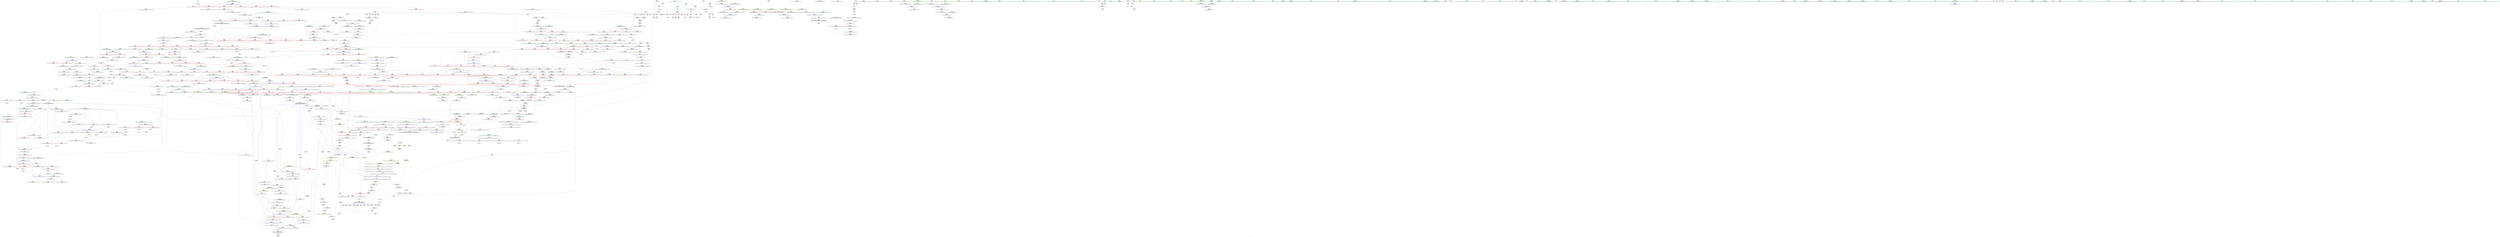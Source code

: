 digraph "SVFG" {
	label="SVFG";

	Node0x5581fa934960 [shape=record,color=grey,label="{NodeID: 0\nNullPtr}"];
	Node0x5581fa934960 -> Node0x5581fa98a010[style=solid];
	Node0x5581fa991ee0 [shape=record,color=red,label="{NodeID: 443\n677\<--659\n\<--__holeIndex.addr\n_ZSt13__adjust_heapIPiliN9__gnu_cxx5__ops15_Iter_less_iterEEvT_T0_S5_T1_T2_\n}"];
	Node0x5581fa991ee0 -> Node0x5581fa9ad070[style=solid];
	Node0x5581faa127e0 [shape=record,color=black,label="{NodeID: 1218\nMR_18V_2 = PHI(MR_18V_4, MR_18V_1, )\npts\{31 \}\n}"];
	Node0x5581faa127e0 -> Node0x5581fa9aa2f0[style=dashed];
	Node0x5581fa9860e0 [shape=record,color=green,label="{NodeID: 111\n608\<--609\n__last.addr\<--__last.addr_field_insensitive\n_ZSt10__pop_heapIPiN9__gnu_cxx5__ops15_Iter_less_iterEEvT_S4_S4_RT0_\n}"];
	Node0x5581fa9860e0 -> Node0x5581fa9912b0[style=solid];
	Node0x5581fa9860e0 -> Node0x5581fa9ac850[style=solid];
	Node0x5581faa878e0 [shape=record,color=black,label="{NodeID: 1661\n1074 = PHI(643, )\n}"];
	Node0x5581faa878e0 -> Node0x5581fa9a7160[style=solid];
	Node0x5581fa9a7640 [shape=record,color=red,label="{NodeID: 554\n1141\<--1132\n\<--__first.addr\n_ZSt13move_backwardIPiS0_ET0_T_S2_S1_\n|{<s0>74}}"];
	Node0x5581fa9a7640:s0 -> Node0x5581faa8c230[style=solid,color=red];
	Node0x5581fa98a790 [shape=record,color=black,label="{NodeID: 222\n120\<--119\nidxprom23\<--\nmain\n}"];
	Node0x5581fa9ad070 [shape=record,color=blue,label="{NodeID: 665\n665\<--677\n__topIndex\<--\n_ZSt13__adjust_heapIPiliN9__gnu_cxx5__ops15_Iter_less_iterEEvT_T0_S5_T1_T2_\n}"];
	Node0x5581fa9ad070 -> Node0x5581fa992560[style=dashed];
	Node0x5581fa998280 [shape=record,color=red,label="{NodeID: 333\n114\<--32\n\<--i19\nmain\n}"];
	Node0x5581fa998280 -> Node0x5581fa98a5f0[style=solid];
	Node0x5581fa9cb360 [shape=record,color=grey,label="{NodeID: 1108\n63 = Binary(62, 64, )\n}"];
	Node0x5581fa9cb360 -> Node0x5581fa9aa080[style=solid];
	Node0x5581fa97f770 [shape=record,color=green,label="{NodeID: 1\n5\<--1\n\<--dummyObj\nCan only get source location for instruction, argument, global var or function.}"];
	Node0x5581fa991fb0 [shape=record,color=red,label="{NodeID: 444\n679\<--659\n\<--__holeIndex.addr\n_ZSt13__adjust_heapIPiliN9__gnu_cxx5__ops15_Iter_less_iterEEvT_T0_S5_T1_T2_\n}"];
	Node0x5581fa991fb0 -> Node0x5581fa9ad140[style=solid];
	Node0x5581faa12ce0 [shape=record,color=black,label="{NodeID: 1219\nMR_20V_2 = PHI(MR_20V_4, MR_20V_1, )\npts\{33 \}\n}"];
	Node0x5581faa12ce0 -> Node0x5581fa9aa3c0[style=dashed];
	Node0x5581fa9861b0 [shape=record,color=green,label="{NodeID: 112\n610\<--611\n__result.addr\<--__result.addr_field_insensitive\n_ZSt10__pop_heapIPiN9__gnu_cxx5__ops15_Iter_less_iterEEvT_S4_S4_RT0_\n}"];
	Node0x5581fa9861b0 -> Node0x5581fa991380[style=solid];
	Node0x5581fa9861b0 -> Node0x5581fa991450[style=solid];
	Node0x5581fa9861b0 -> Node0x5581fa9ac920[style=solid];
	Node0x5581faa87a50 [shape=record,color=black,label="{NodeID: 1662\n1142 = PHI(1225, )\n|{<s0>76}}"];
	Node0x5581faa87a50:s0 -> Node0x5581faa8d7d0[style=solid,color=red];
	Node0x5581fa9a7710 [shape=record,color=red,label="{NodeID: 555\n1145\<--1134\n\<--__last.addr\n_ZSt13move_backwardIPiS0_ET0_T_S2_S1_\n|{<s0>75}}"];
	Node0x5581fa9a7710:s0 -> Node0x5581faa8c230[style=solid,color=red];
	Node0x5581fa98a860 [shape=record,color=black,label="{NodeID: 223\n123\<--122\nconv25\<--\nmain\n}"];
	Node0x5581fa98a860 -> Node0x5581fa9a05c0[style=solid];
	Node0x5581fa9ad140 [shape=record,color=blue,label="{NodeID: 666\n667\<--679\n__secondChild\<--\n_ZSt13__adjust_heapIPiliN9__gnu_cxx5__ops15_Iter_less_iterEEvT_T0_S5_T1_T2_\n}"];
	Node0x5581fa9ad140 -> Node0x5581fa992630[style=dashed];
	Node0x5581fa9ad140 -> Node0x5581fa992700[style=dashed];
	Node0x5581fa9ad140 -> Node0x5581fa992be0[style=dashed];
	Node0x5581fa9ad140 -> Node0x5581fa992cb0[style=dashed];
	Node0x5581fa9ad140 -> Node0x5581fa9ad210[style=dashed];
	Node0x5581fa9ad140 -> Node0x5581fa9ad550[style=dashed];
	Node0x5581fa9ad140 -> Node0x5581fa9fd6a0[style=dashed];
	Node0x5581fa998350 [shape=record,color=red,label="{NodeID: 334\n119\<--32\n\<--i19\nmain\n}"];
	Node0x5581fa998350 -> Node0x5581fa98a790[style=solid];
	Node0x5581fa9cb4e0 [shape=record,color=grey,label="{NodeID: 1109\n268 = Binary(266, 267, )\n}"];
	Node0x5581fa9cb4e0 -> Node0x5581fa9cb660[style=solid];
	Node0x5581fa9826c0 [shape=record,color=green,label="{NodeID: 2\n13\<--1\n.str\<--dummyObj\nGlob }"];
	Node0x5581fa992080 [shape=record,color=red,label="{NodeID: 445\n711\<--659\n\<--__holeIndex.addr\n_ZSt13__adjust_heapIPiliN9__gnu_cxx5__ops15_Iter_less_iterEEvT_T0_S5_T1_T2_\n}"];
	Node0x5581fa986280 [shape=record,color=green,label="{NodeID: 113\n612\<--613\n__comp.addr\<--__comp.addr_field_insensitive\n_ZSt10__pop_heapIPiN9__gnu_cxx5__ops15_Iter_less_iterEEvT_S4_S4_RT0_\n}"];
	Node0x5581fa986280 -> Node0x5581fa991520[style=solid];
	Node0x5581fa986280 -> Node0x5581fa9ac9f0[style=solid];
	Node0x5581faa87b90 [shape=record,color=black,label="{NodeID: 1663\n1146 = PHI(1225, )\n|{<s0>76}}"];
	Node0x5581faa87b90:s0 -> Node0x5581faa8d8e0[style=solid,color=red];
	Node0x5581fa9a77e0 [shape=record,color=red,label="{NodeID: 556\n1147\<--1136\n\<--__result.addr\n_ZSt13move_backwardIPiS0_ET0_T_S2_S1_\n|{<s0>76}}"];
	Node0x5581fa9a77e0:s0 -> Node0x5581faa8d9f0[style=solid,color=red];
	Node0x5581fa98a930 [shape=record,color=black,label="{NodeID: 224\n216\<--214\nsub.ptr.lhs.cast\<--\n_ZSt6__sortIPiN9__gnu_cxx5__ops15_Iter_less_iterEEvT_S4_T0_\n}"];
	Node0x5581fa98a930 -> Node0x5581fa9ca460[style=solid];
	Node0x5581fa9ad210 [shape=record,color=blue,label="{NodeID: 667\n667\<--690\n__secondChild\<--mul\n_ZSt13__adjust_heapIPiliN9__gnu_cxx5__ops15_Iter_less_iterEEvT_T0_S5_T1_T2_\n}"];
	Node0x5581fa9ad210 -> Node0x5581fa992630[style=dashed];
	Node0x5581fa9ad210 -> Node0x5581fa992700[style=dashed];
	Node0x5581fa9ad210 -> Node0x5581fa9927d0[style=dashed];
	Node0x5581fa9ad210 -> Node0x5581fa9928a0[style=dashed];
	Node0x5581fa9ad210 -> Node0x5581fa992970[style=dashed];
	Node0x5581fa9ad210 -> Node0x5581fa992a40[style=dashed];
	Node0x5581fa9ad210 -> Node0x5581fa992b10[style=dashed];
	Node0x5581fa9ad210 -> Node0x5581fa992be0[style=dashed];
	Node0x5581fa9ad210 -> Node0x5581fa992cb0[style=dashed];
	Node0x5581fa9ad210 -> Node0x5581fa9ad210[style=dashed];
	Node0x5581fa9ad210 -> Node0x5581fa9ad2e0[style=dashed];
	Node0x5581fa9ad210 -> Node0x5581fa9ad550[style=dashed];
	Node0x5581fa9ad210 -> Node0x5581fa9fd6a0[style=dashed];
	Node0x5581fa998420 [shape=record,color=red,label="{NodeID: 335\n129\<--32\n\<--i19\nmain\n}"];
	Node0x5581fa998420 -> Node0x5581fa9a0440[style=solid];
	Node0x5581fa9cb660 [shape=record,color=grey,label="{NodeID: 1110\n269 = Binary(268, 220, )\n}"];
	Node0x5581fa9cb660 -> Node0x5581fa9a1c40[style=solid];
	Node0x5581fa982750 [shape=record,color=green,label="{NodeID: 3\n15\<--1\n.str.1\<--dummyObj\nGlob }"];
	Node0x5581fa992150 [shape=record,color=red,label="{NodeID: 446\n738\<--659\n\<--__holeIndex.addr\n_ZSt13__adjust_heapIPiliN9__gnu_cxx5__ops15_Iter_less_iterEEvT_T0_S5_T1_T2_\n}"];
	Node0x5581fa986350 [shape=record,color=green,label="{NodeID: 114\n614\<--615\n__value\<--__value_field_insensitive\n_ZSt10__pop_heapIPiN9__gnu_cxx5__ops15_Iter_less_iterEEvT_S4_S4_RT0_\n|{|<s1>36}}"];
	Node0x5581fa986350 -> Node0x5581fa9acac0[style=solid];
	Node0x5581fa986350:s1 -> Node0x5581faa89010[style=solid,color=red];
	Node0x5581faa87cd0 [shape=record,color=black,label="{NodeID: 1664\n1148 = PHI(1200, )\n}"];
	Node0x5581faa87cd0 -> Node0x5581fa993e40[style=solid];
	Node0x5581fa9a78b0 [shape=record,color=red,label="{NodeID: 557\n1163\<--1156\n\<--__last.addr\n_ZSt25__unguarded_linear_insertIPiN9__gnu_cxx5__ops14_Val_less_iterEEvT_T0_\n|{<s0>77}}"];
	Node0x5581fa9a78b0:s0 -> Node0x5581faa89010[style=solid,color=red];
	Node0x5581fa98aa00 [shape=record,color=black,label="{NodeID: 225\n217\<--215\nsub.ptr.rhs.cast\<--\n_ZSt6__sortIPiN9__gnu_cxx5__ops15_Iter_less_iterEEvT_S4_T0_\n}"];
	Node0x5581fa98aa00 -> Node0x5581fa9ca460[style=solid];
	Node0x5581fa9ad2e0 [shape=record,color=blue,label="{NodeID: 668\n667\<--702\n__secondChild\<--dec\n_ZSt13__adjust_heapIPiliN9__gnu_cxx5__ops15_Iter_less_iterEEvT_T0_S5_T1_T2_\n}"];
	Node0x5581fa9ad2e0 -> Node0x5581fa992630[style=dashed];
	Node0x5581fa9ad2e0 -> Node0x5581fa992700[style=dashed];
	Node0x5581fa9ad2e0 -> Node0x5581fa992a40[style=dashed];
	Node0x5581fa9ad2e0 -> Node0x5581fa992b10[style=dashed];
	Node0x5581fa9ad2e0 -> Node0x5581fa992be0[style=dashed];
	Node0x5581fa9ad2e0 -> Node0x5581fa992cb0[style=dashed];
	Node0x5581fa9ad2e0 -> Node0x5581fa9ad210[style=dashed];
	Node0x5581fa9ad2e0 -> Node0x5581fa9ad550[style=dashed];
	Node0x5581fa9ad2e0 -> Node0x5581fa9fd6a0[style=dashed];
	Node0x5581fa9984f0 [shape=record,color=red,label="{NodeID: 336\n117\<--116\n\<--arrayidx\nmain\n}"];
	Node0x5581fa9984f0 -> Node0x5581fa98a6c0[style=solid];
	Node0x5581fa99ec40 [shape=record,color=grey,label="{NodeID: 1111\n81 = Binary(80, 64, )\n}"];
	Node0x5581fa99ec40 -> Node0x5581fa9aa220[style=solid];
	Node0x5581fa9827e0 [shape=record,color=green,label="{NodeID: 4\n43\<--1\n\<--dummyObj\nCan only get source location for instruction, argument, global var or function.}"];
	Node0x5581fa992220 [shape=record,color=red,label="{NodeID: 447\n752\<--659\n\<--__holeIndex.addr\n_ZSt13__adjust_heapIPiliN9__gnu_cxx5__ops15_Iter_less_iterEEvT_T0_S5_T1_T2_\n|{<s0>44}}"];
	Node0x5581fa992220:s0 -> Node0x5581faa8f850[style=solid,color=red];
	Node0x5581faa13be0 [shape=record,color=black,label="{NodeID: 1222\nMR_26V_3 = PHI(MR_26V_2, MR_26V_1, )\npts\{9 12 \}\n|{<s0>85}}"];
	Node0x5581faa13be0:s0 -> Node0x5581fa9b7410[style=dashed,color=blue];
	Node0x5581fa98ae60 [shape=record,color=green,label="{NodeID: 115\n616\<--617\nagg.tmp\<--agg.tmp_field_insensitive\n_ZSt10__pop_heapIPiN9__gnu_cxx5__ops15_Iter_less_iterEEvT_S4_S4_RT0_\n}"];
	Node0x5581faa87e10 [shape=record,color=black,label="{NodeID: 1665\n1164 = PHI(643, )\n}"];
	Node0x5581faa87e10 -> Node0x5581fa9a8000[style=solid];
	Node0x5581fa9a7980 [shape=record,color=red,label="{NodeID: 558\n1167\<--1156\n\<--__last.addr\n_ZSt25__unguarded_linear_insertIPiN9__gnu_cxx5__ops14_Val_less_iterEEvT_T0_\n}"];
	Node0x5581fa9a7980 -> Node0x5581fa9afec0[style=solid];
	Node0x5581fa98aad0 [shape=record,color=black,label="{NodeID: 226\n266\<--264\nsub.ptr.lhs.cast\<--\n_ZSt16__introsort_loopIPilN9__gnu_cxx5__ops15_Iter_less_iterEEvT_S4_T0_T1_\n}"];
	Node0x5581fa98aad0 -> Node0x5581fa9cb4e0[style=solid];
	Node0x5581fa9ad3b0 [shape=record,color=blue,label="{NodeID: 669\n712\<--709\nadd.ptr5\<--\n_ZSt13__adjust_heapIPiliN9__gnu_cxx5__ops15_Iter_less_iterEEvT_T0_S5_T1_T2_\n}"];
	Node0x5581fa9ad3b0 -> Node0x5581faa0a9c0[style=dashed];
	Node0x5581fa9985c0 [shape=record,color=red,label="{NodeID: 337\n122\<--121\n\<--arrayidx24\nmain\n}"];
	Node0x5581fa9985c0 -> Node0x5581fa98a860[style=solid];
	Node0x5581fa99edc0 [shape=record,color=grey,label="{NodeID: 1112\n577 = Binary(576, 285, )\n}"];
	Node0x5581fa99edc0 -> Node0x5581fa9ac440[style=solid];
	Node0x5581fa982870 [shape=record,color=green,label="{NodeID: 5\n64\<--1\n\<--dummyObj\nCan only get source location for instruction, argument, global var or function.}"];
	Node0x5581fa9922f0 [shape=record,color=red,label="{NodeID: 448\n683\<--661\n\<--__len.addr\n_ZSt13__adjust_heapIPiliN9__gnu_cxx5__ops15_Iter_less_iterEEvT_T0_S5_T1_T2_\n}"];
	Node0x5581fa9922f0 -> Node0x5581fa9c93e0[style=solid];
	Node0x5581faa140e0 [shape=record,color=black,label="{NodeID: 1223\nMR_150V_3 = PHI(MR_150V_4, MR_150V_2, )\npts\{793 \}\n}"];
	Node0x5581faa140e0 -> Node0x5581fa9a3950[style=dashed];
	Node0x5581faa140e0 -> Node0x5581fa9a3a20[style=dashed];
	Node0x5581faa140e0 -> Node0x5581fa9a3af0[style=dashed];
	Node0x5581faa140e0 -> Node0x5581fa9adfe0[style=dashed];
	Node0x5581fa98aef0 [shape=record,color=green,label="{NodeID: 116\n645\<--646\n__t.addr\<--__t.addr_field_insensitive\n_ZSt4moveIRiEONSt16remove_referenceIT_E4typeEOS2_\n}"];
	Node0x5581fa98aef0 -> Node0x5581fa991860[style=solid];
	Node0x5581fa98aef0 -> Node0x5581fa9acc60[style=solid];
	Node0x5581faa87f50 [shape=record,color=black,label="{NodeID: 1666\n1174 = PHI(1311, )\n}"];
	Node0x5581fa9a7a50 [shape=record,color=red,label="{NodeID: 559\n1181\<--1156\n\<--__last.addr\n_ZSt25__unguarded_linear_insertIPiN9__gnu_cxx5__ops14_Val_less_iterEEvT_T0_\n}"];
	Node0x5581fa9a7a50 -> Node0x5581fa9b0060[style=solid];
	Node0x5581fa98aba0 [shape=record,color=black,label="{NodeID: 227\n267\<--265\nsub.ptr.rhs.cast\<--\n_ZSt16__introsort_loopIPilN9__gnu_cxx5__ops15_Iter_less_iterEEvT_S4_T0_T1_\n}"];
	Node0x5581fa98aba0 -> Node0x5581fa9cb4e0[style=solid];
	Node0x5581fa9ad480 [shape=record,color=blue,label="{NodeID: 670\n659\<--714\n__holeIndex.addr\<--\n_ZSt13__adjust_heapIPiliN9__gnu_cxx5__ops15_Iter_less_iterEEvT_T0_S5_T1_T2_\n}"];
	Node0x5581fa9ad480 -> Node0x5581fa992080[style=dashed];
	Node0x5581fa9ad480 -> Node0x5581fa992150[style=dashed];
	Node0x5581fa9ad480 -> Node0x5581fa9ad480[style=dashed];
	Node0x5581fa9ad480 -> Node0x5581fa9ad6f0[style=dashed];
	Node0x5581fa9ad480 -> Node0x5581fa9fd5b0[style=dashed];
	Node0x5581fa998690 [shape=record,color=red,label="{NodeID: 338\n159\<--149\n\<--__first.addr\n_ZSt4sortIPiEvT_S1_\n|{<s0>10}}"];
	Node0x5581fa998690:s0 -> Node0x5581faa8ae50[style=solid,color=red];
	Node0x5581fa99ef40 [shape=record,color=grey,label="{NodeID: 1113\n313 = Binary(314, 312, )\n}"];
	Node0x5581fa99ef40 -> Node0x5581fa992f10[style=solid];
	Node0x5581fa9830b0 [shape=record,color=green,label="{NodeID: 6\n107\<--1\n\<--dummyObj\nCan only get source location for instruction, argument, global var or function.|{<s0>37}}"];
	Node0x5581fa9830b0:s0 -> Node0x5581faa8c6f0[style=solid,color=red];
	Node0x5581fa9923c0 [shape=record,color=red,label="{NodeID: 449\n717\<--661\n\<--__len.addr\n_ZSt13__adjust_heapIPiliN9__gnu_cxx5__ops15_Iter_less_iterEEvT_T0_S5_T1_T2_\n}"];
	Node0x5581fa9923c0 -> Node0x5581fa9c8ae0[style=solid];
	Node0x5581faa145e0 [shape=record,color=black,label="{NodeID: 1224\nMR_142V_3 = PHI(MR_142V_4, MR_142V_2, )\npts\{785 \}\n}"];
	Node0x5581faa145e0 -> Node0x5581fa9a3470[style=dashed];
	Node0x5581faa145e0 -> Node0x5581fa9a3540[style=dashed];
	Node0x5581faa145e0 -> Node0x5581fa9a36e0[style=dashed];
	Node0x5581faa145e0 -> Node0x5581fa9adf10[style=dashed];
	Node0x5581fa98afc0 [shape=record,color=green,label="{NodeID: 117\n655\<--656\n__comp\<--__comp_field_insensitive\n_ZSt13__adjust_heapIPiliN9__gnu_cxx5__ops15_Iter_less_iterEEvT_T0_S5_T1_T2_\n|{<s0>38|<s1>41}}"];
	Node0x5581fa98afc0:s0 -> Node0x5581faa8dc10[style=solid,color=red];
	Node0x5581fa98afc0:s1 -> Node0x5581faa8b640[style=solid,color=red];
	Node0x5581faa88060 [shape=record,color=black,label="{NodeID: 1667\n1179 = PHI(643, )\n}"];
	Node0x5581faa88060 -> Node0x5581fa9a80d0[style=solid];
	Node0x5581fa9a7b20 [shape=record,color=red,label="{NodeID: 560\n1191\<--1156\n\<--__last.addr\n_ZSt25__unguarded_linear_insertIPiN9__gnu_cxx5__ops14_Val_less_iterEEvT_T0_\n}"];
	Node0x5581fa9a7b20 -> Node0x5581fa9b02d0[style=solid];
	Node0x5581faa1c510 [shape=record,color=yellow,style=double,label="{NodeID: 1335\n26V_1 = ENCHI(MR_26V_0)\npts\{9 12 \}\nFun[_ZSt22__move_median_to_firstIPiN9__gnu_cxx5__ops15_Iter_less_iterEEvT_S4_S4_S4_T0_]|{<s0>48|<s1>49|<s2>50|<s3>51|<s4>52|<s5>53|<s6>54|<s7>55|<s8>56|<s9>57|<s10>58}}"];
	Node0x5581faa1c510:s0 -> Node0x5581faa1cd80[style=dashed,color=red];
	Node0x5581faa1c510:s1 -> Node0x5581faa1cd80[style=dashed,color=red];
	Node0x5581faa1c510:s2 -> Node0x5581faa179b0[style=dashed,color=red];
	Node0x5581faa1c510:s3 -> Node0x5581faa1cd80[style=dashed,color=red];
	Node0x5581faa1c510:s4 -> Node0x5581faa179b0[style=dashed,color=red];
	Node0x5581faa1c510:s5 -> Node0x5581faa179b0[style=dashed,color=red];
	Node0x5581faa1c510:s6 -> Node0x5581faa1cd80[style=dashed,color=red];
	Node0x5581faa1c510:s7 -> Node0x5581faa179b0[style=dashed,color=red];
	Node0x5581faa1c510:s8 -> Node0x5581faa1cd80[style=dashed,color=red];
	Node0x5581faa1c510:s9 -> Node0x5581faa179b0[style=dashed,color=red];
	Node0x5581faa1c510:s10 -> Node0x5581faa179b0[style=dashed,color=red];
	Node0x5581fa98ac70 [shape=record,color=black,label="{NodeID: 228\n311\<--307\ncast\<--\n_ZSt4__lgl\n}"];
	Node0x5581fa9ad550 [shape=record,color=blue,label="{NodeID: 671\n667\<--729\n__secondChild\<--mul12\n_ZSt13__adjust_heapIPiliN9__gnu_cxx5__ops15_Iter_less_iterEEvT_T0_S5_T1_T2_\n}"];
	Node0x5581fa9ad550 -> Node0x5581fa992d80[style=dashed];
	Node0x5581fa9ad550 -> Node0x5581fa992e50[style=dashed];
	Node0x5581fa9ad550 -> Node0x5581fa9fd6a0[style=dashed];
	Node0x5581fa998760 [shape=record,color=red,label="{NodeID: 339\n160\<--151\n\<--__last.addr\n_ZSt4sortIPiEvT_S1_\n|{<s0>10}}"];
	Node0x5581fa998760:s0 -> Node0x5581faa8af60[style=solid,color=red];
	Node0x5581fa99f0c0 [shape=record,color=grey,label="{NodeID: 1114\n551 = Binary(550, 225, )\n}"];
	Node0x5581fa99f0c0 -> Node0x5581fa99f240[style=solid];
	Node0x5581fa983140 [shape=record,color=green,label="{NodeID: 7\n220\<--1\n\<--dummyObj\nCan only get source location for instruction, argument, global var or function.}"];
	Node0x5581fa992490 [shape=record,color=red,label="{NodeID: 450\n722\<--661\n\<--__len.addr\n_ZSt13__adjust_heapIPiliN9__gnu_cxx5__ops15_Iter_less_iterEEvT_T0_S5_T1_T2_\n}"];
	Node0x5581fa992490 -> Node0x5581fa9c8de0[style=solid];
	Node0x5581faa14ae0 [shape=record,color=black,label="{NodeID: 1225\nMR_26V_2 = PHI(MR_26V_3, MR_26V_1, )\npts\{9 12 \}\n|{|<s4>45}}"];
	Node0x5581faa14ae0 -> Node0x5581fa9a3bc0[style=dashed];
	Node0x5581faa14ae0 -> Node0x5581fa9a3c90[style=dashed];
	Node0x5581faa14ae0 -> Node0x5581fa9ade40[style=dashed];
	Node0x5581faa14ae0 -> Node0x5581fa9ae0b0[style=dashed];
	Node0x5581faa14ae0:s4 -> Node0x5581faa19280[style=dashed,color=red];
	Node0x5581fa98b090 [shape=record,color=green,label="{NodeID: 118\n657\<--658\n__first.addr\<--__first.addr_field_insensitive\n_ZSt13__adjust_heapIPiliN9__gnu_cxx5__ops15_Iter_less_iterEEvT_T0_S5_T1_T2_\n}"];
	Node0x5581fa98b090 -> Node0x5581fa991930[style=solid];
	Node0x5581fa98b090 -> Node0x5581fa991a00[style=solid];
	Node0x5581fa98b090 -> Node0x5581fa991ad0[style=solid];
	Node0x5581fa98b090 -> Node0x5581fa991ba0[style=solid];
	Node0x5581fa98b090 -> Node0x5581fa991c70[style=solid];
	Node0x5581fa98b090 -> Node0x5581fa991d40[style=solid];
	Node0x5581fa98b090 -> Node0x5581fa991e10[style=solid];
	Node0x5581fa98b090 -> Node0x5581fa9acd30[style=solid];
	Node0x5581faa881d0 [shape=record,color=black,label="{NodeID: 1668\n1189 = PHI(643, )\n}"];
	Node0x5581faa881d0 -> Node0x5581fa9a81a0[style=solid];
	Node0x5581fa9a7bf0 [shape=record,color=red,label="{NodeID: 561\n1169\<--1160\n\<--__next\n_ZSt25__unguarded_linear_insertIPiN9__gnu_cxx5__ops14_Val_less_iterEEvT_T0_\n}"];
	Node0x5581fa9a7bf0 -> Node0x5581fa995f90[style=solid];
	Node0x5581fa98ad40 [shape=record,color=black,label="{NodeID: 229\n312\<--307\nconv\<--\n_ZSt4__lgl\n}"];
	Node0x5581fa98ad40 -> Node0x5581fa99ef40[style=solid];
	Node0x5581fa9ad620 [shape=record,color=blue,label="{NodeID: 672\n739\<--736\nadd.ptr16\<--\n_ZSt13__adjust_heapIPiliN9__gnu_cxx5__ops15_Iter_less_iterEEvT_T0_S5_T1_T2_\n}"];
	Node0x5581fa9ad620 -> Node0x5581fa9fdba0[style=dashed];
	Node0x5581fa998830 [shape=record,color=red,label="{NodeID: 340\n181\<--171\n\<--__first.addr\n_ZSt7reverseIPiEvT_S1_\n|{<s0>12}}"];
	Node0x5581fa998830:s0 -> Node0x5581faa88a60[style=solid,color=red];
	Node0x5581fa99f240 [shape=record,color=grey,label="{NodeID: 1115\n552 = Binary(551, 225, )\n}"];
	Node0x5581fa99f240 -> Node0x5581fa9ac2a0[style=solid];
	Node0x5581fa9831d0 [shape=record,color=green,label="{NodeID: 8\n225\<--1\n\<--dummyObj\nCan only get source location for instruction, argument, global var or function.}"];
	Node0x5581fa992560 [shape=record,color=red,label="{NodeID: 451\n753\<--665\n\<--__topIndex\n_ZSt13__adjust_heapIPiliN9__gnu_cxx5__ops15_Iter_less_iterEEvT_T0_S5_T1_T2_\n|{<s0>44}}"];
	Node0x5581fa992560:s0 -> Node0x5581faa8f960[style=solid,color=red];
	Node0x5581faa14fe0 [shape=record,color=black,label="{NodeID: 1226\nMR_26V_4 = PHI(MR_26V_5, MR_26V_3, )\npts\{9 12 \}\n|{<s0>15}}"];
	Node0x5581faa14fe0:s0 -> Node0x5581faa0aec0[style=dashed,color=blue];
	Node0x5581fa98b160 [shape=record,color=green,label="{NodeID: 119\n659\<--660\n__holeIndex.addr\<--__holeIndex.addr_field_insensitive\n_ZSt13__adjust_heapIPiliN9__gnu_cxx5__ops15_Iter_less_iterEEvT_T0_S5_T1_T2_\n}"];
	Node0x5581fa98b160 -> Node0x5581fa991ee0[style=solid];
	Node0x5581fa98b160 -> Node0x5581fa991fb0[style=solid];
	Node0x5581fa98b160 -> Node0x5581fa992080[style=solid];
	Node0x5581fa98b160 -> Node0x5581fa992150[style=solid];
	Node0x5581fa98b160 -> Node0x5581fa992220[style=solid];
	Node0x5581fa98b160 -> Node0x5581fa9ace00[style=solid];
	Node0x5581fa98b160 -> Node0x5581fa9ad480[style=solid];
	Node0x5581fa98b160 -> Node0x5581fa9ad6f0[style=solid];
	Node0x5581faa88310 [shape=record,color=black,label="{NodeID: 1669\n1252 = PHI(1263, )\n}"];
	Node0x5581faa88310 -> Node0x5581fa9940b0[style=solid];
	Node0x5581fa9a7cc0 [shape=record,color=red,label="{NodeID: 562\n1173\<--1160\n\<--__next\n_ZSt25__unguarded_linear_insertIPiN9__gnu_cxx5__ops14_Val_less_iterEEvT_T0_\n|{<s0>78}}"];
	Node0x5581fa9a7cc0:s0 -> Node0x5581faa8b970[style=solid,color=red];
	Node0x5581fa992f10 [shape=record,color=black,label="{NodeID: 230\n301\<--313\n_ZSt4__lgl_ret\<--sub\n_ZSt4__lgl\n|{<s0>13}}"];
	Node0x5581fa992f10:s0 -> Node0x5581faa85010[style=solid,color=blue];
	Node0x5581fa9ad6f0 [shape=record,color=blue,label="{NodeID: 673\n659\<--742\n__holeIndex.addr\<--sub17\n_ZSt13__adjust_heapIPiliN9__gnu_cxx5__ops15_Iter_less_iterEEvT_T0_S5_T1_T2_\n}"];
	Node0x5581fa9ad6f0 -> Node0x5581fa9fd5b0[style=dashed];
	Node0x5581fa998900 [shape=record,color=red,label="{NodeID: 341\n182\<--173\n\<--__last.addr\n_ZSt7reverseIPiEvT_S1_\n|{<s0>12}}"];
	Node0x5581fa998900:s0 -> Node0x5581faa88b70[style=solid,color=red];
	Node0x5581fa99f3c0 [shape=record,color=grey,label="{NodeID: 1116\n636 = Binary(634, 635, )\n}"];
	Node0x5581fa99f3c0 -> Node0x5581fa99f540[style=solid];
	Node0x5581fa983260 [shape=record,color=green,label="{NodeID: 9\n271\<--1\n\<--dummyObj\nCan only get source location for instruction, argument, global var or function.}"];
	Node0x5581fa992630 [shape=record,color=red,label="{NodeID: 452\n682\<--667\n\<--__secondChild\n_ZSt13__adjust_heapIPiliN9__gnu_cxx5__ops15_Iter_less_iterEEvT_T0_S5_T1_T2_\n}"];
	Node0x5581fa992630 -> Node0x5581fa9a0d40[style=solid];
	Node0x5581fa98b230 [shape=record,color=green,label="{NodeID: 120\n661\<--662\n__len.addr\<--__len.addr_field_insensitive\n_ZSt13__adjust_heapIPiliN9__gnu_cxx5__ops15_Iter_less_iterEEvT_T0_S5_T1_T2_\n}"];
	Node0x5581fa98b230 -> Node0x5581fa9922f0[style=solid];
	Node0x5581fa98b230 -> Node0x5581fa9923c0[style=solid];
	Node0x5581fa98b230 -> Node0x5581fa992490[style=solid];
	Node0x5581fa98b230 -> Node0x5581fa9aced0[style=solid];
	Node0x5581faa88450 [shape=record,color=black,label="{NodeID: 1670\n1094 = PHI(348, )\n0th arg _ZSt26__unguarded_insertion_sortIPiN9__gnu_cxx5__ops15_Iter_less_iterEEvT_S4_T0_ }"];
	Node0x5581faa88450 -> Node0x5581fa9af770[style=solid];
	Node0x5581fa9a7d90 [shape=record,color=red,label="{NodeID: 563\n1178\<--1160\n\<--__next\n_ZSt25__unguarded_linear_insertIPiN9__gnu_cxx5__ops14_Val_less_iterEEvT_T0_\n|{<s0>79}}"];
	Node0x5581fa9a7d90:s0 -> Node0x5581faa89010[style=solid,color=red];
	Node0x5581fa992fa0 [shape=record,color=black,label="{NodeID: 231\n335\<--333\nsub.ptr.lhs.cast\<--\n_ZSt22__final_insertion_sortIPiN9__gnu_cxx5__ops15_Iter_less_iterEEvT_S4_T0_\n}"];
	Node0x5581fa992fa0 -> Node0x5581fa9caa60[style=solid];
	Node0x5581fa9ad7c0 [shape=record,color=blue,label="{NodeID: 674\n762\<--761\n__t.addr\<--__t\n_ZSt4moveIRN9__gnu_cxx5__ops15_Iter_less_iterEEONSt16remove_referenceIT_E4typeEOS5_\n}"];
	Node0x5581fa9ad7c0 -> Node0x5581fa9a2ec0[style=dashed];
	Node0x5581fa9989d0 [shape=record,color=red,label="{NodeID: 342\n208\<--198\n\<--__first.addr\n_ZSt6__sortIPiN9__gnu_cxx5__ops15_Iter_less_iterEEvT_S4_T0_\n}"];
	Node0x5581fa9989d0 -> Node0x5581fa9a1040[style=solid];
	Node0x5581fa99f540 [shape=record,color=grey,label="{NodeID: 1117\n637 = Binary(636, 220, )\n|{<s0>37}}"];
	Node0x5581fa99f540:s0 -> Node0x5581faa8c840[style=solid,color=red];
	Node0x5581fa9832f0 [shape=record,color=green,label="{NodeID: 10\n285\<--1\n\<--dummyObj\nCan only get source location for instruction, argument, global var or function.}"];
	Node0x5581fa992700 [shape=record,color=red,label="{NodeID: 453\n688\<--667\n\<--__secondChild\n_ZSt13__adjust_heapIPiliN9__gnu_cxx5__ops15_Iter_less_iterEEvT_T0_S5_T1_T2_\n}"];
	Node0x5581fa992700 -> Node0x5581fa9c9b60[style=solid];
	Node0x5581fa98b300 [shape=record,color=green,label="{NodeID: 121\n663\<--664\n__value.addr\<--__value.addr_field_insensitive\n_ZSt13__adjust_heapIPiliN9__gnu_cxx5__ops15_Iter_less_iterEEvT_T0_S5_T1_T2_\n|{|<s1>43}}"];
	Node0x5581fa98b300 -> Node0x5581fa9acfa0[style=solid];
	Node0x5581fa98b300:s1 -> Node0x5581faa89010[style=solid,color=red];
	Node0x5581faa88590 [shape=record,color=black,label="{NodeID: 1671\n1095 = PHI(349, )\n1st arg _ZSt26__unguarded_insertion_sortIPiN9__gnu_cxx5__ops15_Iter_less_iterEEvT_S4_T0_ }"];
	Node0x5581faa88590 -> Node0x5581fa9af840[style=solid];
	Node0x5581fa9a7e60 [shape=record,color=red,label="{NodeID: 564\n1183\<--1160\n\<--__next\n_ZSt25__unguarded_linear_insertIPiN9__gnu_cxx5__ops14_Val_less_iterEEvT_T0_\n}"];
	Node0x5581fa9a7e60 -> Node0x5581fa9b0130[style=solid];
	Node0x5581faa1c8c0 [shape=record,color=yellow,style=double,label="{NodeID: 1339\n26V_1 = ENCHI(MR_26V_0)\npts\{9 12 \}\nFun[_ZSt23__copy_move_backward_a2ILb1EPiS0_ET1_T0_S2_S1_]|{<s0>84}}"];
	Node0x5581faa1c8c0:s0 -> Node0x5581faa17410[style=dashed,color=red];
	Node0x5581fa993070 [shape=record,color=black,label="{NodeID: 232\n336\<--334\nsub.ptr.rhs.cast\<--\n_ZSt22__final_insertion_sortIPiN9__gnu_cxx5__ops15_Iter_less_iterEEvT_S4_T0_\n}"];
	Node0x5581fa993070 -> Node0x5581fa9caa60[style=solid];
	Node0x5581fa9ad890 [shape=record,color=blue,label="{NodeID: 675\n771\<--768\nthis.addr\<--this\n_ZN9__gnu_cxx5__ops14_Iter_less_valC2ENS0_15_Iter_less_iterE\n}"];
	Node0x5581fa9ad890 -> Node0x5581fa9a2f90[style=dashed];
	Node0x5581fa998aa0 [shape=record,color=red,label="{NodeID: 343\n212\<--198\n\<--__first.addr\n_ZSt6__sortIPiN9__gnu_cxx5__ops15_Iter_less_iterEEvT_S4_T0_\n|{<s0>14}}"];
	Node0x5581fa998aa0:s0 -> Node0x5581faa8cfa0[style=solid,color=red];
	Node0x5581fa99f6c0 [shape=record,color=grey,label="{NodeID: 1118\n547 = Binary(545, 546, )\n}"];
	Node0x5581fa99f6c0 -> Node0x5581fa99f840[style=solid];
	Node0x5581fa983380 [shape=record,color=green,label="{NodeID: 11\n308\<--1\n\<--dummyObj\nCan only get source location for instruction, argument, global var or function.}"];
	Node0x5581fa9927d0 [shape=record,color=red,label="{NodeID: 454\n693\<--667\n\<--__secondChild\n_ZSt13__adjust_heapIPiliN9__gnu_cxx5__ops15_Iter_less_iterEEvT_T0_S5_T1_T2_\n}"];
	Node0x5581fa98b3d0 [shape=record,color=green,label="{NodeID: 122\n665\<--666\n__topIndex\<--__topIndex_field_insensitive\n_ZSt13__adjust_heapIPiliN9__gnu_cxx5__ops15_Iter_less_iterEEvT_T0_S5_T1_T2_\n}"];
	Node0x5581fa98b3d0 -> Node0x5581fa992560[style=solid];
	Node0x5581fa98b3d0 -> Node0x5581fa9ad070[style=solid];
	Node0x5581faa886d0 [shape=record,color=black,label="{NodeID: 1672\n147 = PHI(88, 96, )\n0th arg _ZSt4sortIPiEvT_S1_ }"];
	Node0x5581faa886d0 -> Node0x5581fa9aa700[style=solid];
	Node0x5581fa9a7f30 [shape=record,color=red,label="{NodeID: 565\n1185\<--1160\n\<--__next\n_ZSt25__unguarded_linear_insertIPiN9__gnu_cxx5__ops14_Val_less_iterEEvT_T0_\n}"];
	Node0x5581fa9a7f30 -> Node0x5581fa996060[style=solid];
	Node0x5581fa993140 [shape=record,color=black,label="{NodeID: 233\n408\<--406\nsub.ptr.lhs.cast\<--\n_ZSt27__unguarded_partition_pivotIPiN9__gnu_cxx5__ops15_Iter_less_iterEET_S4_S4_T0_\n}"];
	Node0x5581fa993140 -> Node0x5581fa9c8660[style=solid];
	Node0x5581fa9ad960 [shape=record,color=blue,label="{NodeID: 676\n782\<--777\n__first.addr\<--__first\n_ZSt11__push_heapIPiliN9__gnu_cxx5__ops14_Iter_less_valEEvT_T0_S5_T1_RT2_\n}"];
	Node0x5581fa9ad960 -> Node0x5581fa9a3060[style=dashed];
	Node0x5581fa9ad960 -> Node0x5581fa9a3130[style=dashed];
	Node0x5581fa9ad960 -> Node0x5581fa9a3200[style=dashed];
	Node0x5581fa9ad960 -> Node0x5581fa9a32d0[style=dashed];
	Node0x5581fa998b70 [shape=record,color=red,label="{NodeID: 344\n215\<--198\n\<--__first.addr\n_ZSt6__sortIPiN9__gnu_cxx5__ops15_Iter_less_iterEEvT_S4_T0_\n}"];
	Node0x5581fa998b70 -> Node0x5581fa98aa00[style=solid];
	Node0x5581fa99f840 [shape=record,color=grey,label="{NodeID: 1119\n548 = Binary(547, 220, )\n}"];
	Node0x5581fa99f840 -> Node0x5581fa9ac1d0[style=solid];
	Node0x5581fa983410 [shape=record,color=green,label="{NodeID: 12\n314\<--1\n\<--dummyObj\nCan only get source location for instruction, argument, global var or function.}"];
	Node0x5581fa9928a0 [shape=record,color=red,label="{NodeID: 455\n696\<--667\n\<--__secondChild\n_ZSt13__adjust_heapIPiliN9__gnu_cxx5__ops15_Iter_less_iterEEvT_T0_S5_T1_T2_\n}"];
	Node0x5581fa9928a0 -> Node0x5581fa9c9e60[style=solid];
	Node0x5581fa98b4a0 [shape=record,color=green,label="{NodeID: 123\n667\<--668\n__secondChild\<--__secondChild_field_insensitive\n_ZSt13__adjust_heapIPiliN9__gnu_cxx5__ops15_Iter_less_iterEEvT_T0_S5_T1_T2_\n}"];
	Node0x5581fa98b4a0 -> Node0x5581fa992630[style=solid];
	Node0x5581fa98b4a0 -> Node0x5581fa992700[style=solid];
	Node0x5581fa98b4a0 -> Node0x5581fa9927d0[style=solid];
	Node0x5581fa98b4a0 -> Node0x5581fa9928a0[style=solid];
	Node0x5581fa98b4a0 -> Node0x5581fa992970[style=solid];
	Node0x5581fa98b4a0 -> Node0x5581fa992a40[style=solid];
	Node0x5581fa98b4a0 -> Node0x5581fa992b10[style=solid];
	Node0x5581fa98b4a0 -> Node0x5581fa992be0[style=solid];
	Node0x5581fa98b4a0 -> Node0x5581fa992cb0[style=solid];
	Node0x5581fa98b4a0 -> Node0x5581fa992d80[style=solid];
	Node0x5581fa98b4a0 -> Node0x5581fa992e50[style=solid];
	Node0x5581fa98b4a0 -> Node0x5581fa9ad140[style=solid];
	Node0x5581fa98b4a0 -> Node0x5581fa9ad210[style=solid];
	Node0x5581fa98b4a0 -> Node0x5581fa9ad2e0[style=solid];
	Node0x5581fa98b4a0 -> Node0x5581fa9ad550[style=solid];
	Node0x5581faa888e0 [shape=record,color=black,label="{NodeID: 1673\n148 = PHI(87, 95, )\n1st arg _ZSt4sortIPiEvT_S1_ }"];
	Node0x5581faa888e0 -> Node0x5581fa9aa7d0[style=solid];
	Node0x5581fa9a8000 [shape=record,color=red,label="{NodeID: 566\n1165\<--1164\n\<--call\n_ZSt25__unguarded_linear_insertIPiN9__gnu_cxx5__ops14_Val_less_iterEEvT_T0_\n}"];
	Node0x5581fa9a8000 -> Node0x5581fa9afdf0[style=solid];
	Node0x5581fa993210 [shape=record,color=black,label="{NodeID: 234\n409\<--407\nsub.ptr.rhs.cast\<--\n_ZSt27__unguarded_partition_pivotIPiN9__gnu_cxx5__ops15_Iter_less_iterEET_S4_S4_T0_\n}"];
	Node0x5581fa993210 -> Node0x5581fa9c8660[style=solid];
	Node0x5581fa9ada30 [shape=record,color=blue,label="{NodeID: 677\n784\<--778\n__holeIndex.addr\<--__holeIndex\n_ZSt11__push_heapIPiliN9__gnu_cxx5__ops14_Iter_less_valEEvT_T0_S5_T1_RT2_\n}"];
	Node0x5581fa9ada30 -> Node0x5581fa9a33a0[style=dashed];
	Node0x5581fa9ada30 -> Node0x5581faa145e0[style=dashed];
	Node0x5581fa998c40 [shape=record,color=red,label="{NodeID: 345\n229\<--198\n\<--__first.addr\n_ZSt6__sortIPiN9__gnu_cxx5__ops15_Iter_less_iterEEvT_S4_T0_\n|{<s0>15}}"];
	Node0x5581fa998c40:s0 -> Node0x5581faa8efe0[style=solid,color=red];
	Node0x5581fa99f9c0 [shape=record,color=grey,label="{NodeID: 1120\n801 = Binary(800, 225, )\n}"];
	Node0x5581fa99f9c0 -> Node0x5581fa9add70[style=solid];
	Node0x5581fa983510 [shape=record,color=green,label="{NodeID: 13\n501\<--1\n\<--dummyObj\nCan only get source location for instruction, argument, global var or function.}"];
	Node0x5581fa992970 [shape=record,color=red,label="{NodeID: 456\n701\<--667\n\<--__secondChild\n_ZSt13__adjust_heapIPiliN9__gnu_cxx5__ops15_Iter_less_iterEEvT_T0_S5_T1_T2_\n}"];
	Node0x5581fa992970 -> Node0x5581fa9c9fe0[style=solid];
	Node0x5581fa98b570 [shape=record,color=green,label="{NodeID: 124\n669\<--670\n__cmp\<--__cmp_field_insensitive\n_ZSt13__adjust_heapIPiliN9__gnu_cxx5__ops15_Iter_less_iterEEvT_T0_S5_T1_T2_\n|{<s0>42|<s1>44}}"];
	Node0x5581fa98b570:s0 -> Node0x5581faa8db00[style=solid,color=red];
	Node0x5581fa98b570:s1 -> Node0x5581faa8fb80[style=solid,color=red];
	Node0x5581faa88a60 [shape=record,color=black,label="{NodeID: 1674\n1332 = PHI(181, )\n0th arg _ZSt9__reverseIPiEvT_S1_St26random_access_iterator_tag }"];
	Node0x5581faa88a60 -> Node0x5581fa9b1170[style=solid];
	Node0x5581fa9a80d0 [shape=record,color=red,label="{NodeID: 567\n1180\<--1179\n\<--call2\n_ZSt25__unguarded_linear_insertIPiN9__gnu_cxx5__ops14_Val_less_iterEEvT_T0_\n}"];
	Node0x5581fa9a80d0 -> Node0x5581fa9b0060[style=solid];
	Node0x5581fa9932e0 [shape=record,color=black,label="{NodeID: 235\n388\<--428\n_ZSt27__unguarded_partition_pivotIPiN9__gnu_cxx5__ops15_Iter_less_iterEET_S4_S4_T0__ret\<--call\n_ZSt27__unguarded_partition_pivotIPiN9__gnu_cxx5__ops15_Iter_less_iterEET_S4_S4_T0_\n|{<s0>17}}"];
	Node0x5581fa9932e0:s0 -> Node0x5581faa85150[style=solid,color=blue];
	Node0x5581fa9adb00 [shape=record,color=blue,label="{NodeID: 678\n786\<--779\n__topIndex.addr\<--__topIndex\n_ZSt11__push_heapIPiliN9__gnu_cxx5__ops14_Iter_less_valEEvT_T0_S5_T1_RT2_\n}"];
	Node0x5581fa9adb00 -> Node0x5581fa9a37b0[style=dashed];
	Node0x5581fa998d10 [shape=record,color=red,label="{NodeID: 346\n209\<--200\n\<--__last.addr\n_ZSt6__sortIPiN9__gnu_cxx5__ops15_Iter_less_iterEEvT_S4_T0_\n}"];
	Node0x5581fa998d10 -> Node0x5581fa9a1040[style=solid];
	Node0x5581fa99fb40 [shape=record,color=grey,label="{NodeID: 1121\n1290 = Binary(107, 1289, )\n}"];
	Node0x5581fa983610 [shape=record,color=green,label="{NodeID: 14\n817\<--1\n\<--dummyObj\nCan only get source location for instruction, argument, global var or function.}"];
	Node0x5581fa992a40 [shape=record,color=red,label="{NodeID: 457\n706\<--667\n\<--__secondChild\n_ZSt13__adjust_heapIPiliN9__gnu_cxx5__ops15_Iter_less_iterEEvT_T0_S5_T1_T2_\n}"];
	Node0x5581fa98b640 [shape=record,color=green,label="{NodeID: 125\n671\<--672\nagg.tmp\<--agg.tmp_field_insensitive\n_ZSt13__adjust_heapIPiliN9__gnu_cxx5__ops15_Iter_less_iterEEvT_T0_S5_T1_T2_\n}"];
	Node0x5581faa88b70 [shape=record,color=black,label="{NodeID: 1675\n1333 = PHI(182, )\n1st arg _ZSt9__reverseIPiEvT_S1_St26random_access_iterator_tag }"];
	Node0x5581faa88b70 -> Node0x5581fa9b1240[style=solid];
	Node0x5581fa9a81a0 [shape=record,color=red,label="{NodeID: 568\n1190\<--1189\n\<--call4\n_ZSt25__unguarded_linear_insertIPiN9__gnu_cxx5__ops14_Val_less_iterEEvT_T0_\n}"];
	Node0x5581fa9a81a0 -> Node0x5581fa9b02d0[style=solid];
	Node0x5581fa9933b0 [shape=record,color=black,label="{NodeID: 236\n496\<--494\nsub.ptr.lhs.cast\<--\n_ZSt11__sort_heapIPiN9__gnu_cxx5__ops15_Iter_less_iterEEvT_S4_RT0_\n}"];
	Node0x5581fa9933b0 -> Node0x5581fa9ca160[style=solid];
	Node0x5581fa9adbd0 [shape=record,color=blue,label="{NodeID: 679\n788\<--780\n__value.addr\<--__value\n_ZSt11__push_heapIPiliN9__gnu_cxx5__ops14_Iter_less_valEEvT_T0_S5_T1_RT2_\n|{|<s2>45}}"];
	Node0x5581fa9adbd0 -> Node0x5581fa9a3bc0[style=dashed];
	Node0x5581fa9adbd0 -> Node0x5581fa9a3c90[style=dashed];
	Node0x5581fa9adbd0:s2 -> Node0x5581faa18ea0[style=dashed,color=red];
	Node0x5581fa998de0 [shape=record,color=red,label="{NodeID: 347\n213\<--200\n\<--__last.addr\n_ZSt6__sortIPiN9__gnu_cxx5__ops15_Iter_less_iterEEvT_S4_T0_\n|{<s0>14}}"];
	Node0x5581fa998de0:s0 -> Node0x5581faa8d0f0[style=solid,color=red];
	Node0x5581fa99fcc0 [shape=record,color=grey,label="{NodeID: 1122\n800 = Binary(799, 501, )\n}"];
	Node0x5581fa99fcc0 -> Node0x5581fa99f9c0[style=solid];
	Node0x5581fa983710 [shape=record,color=green,label="{NodeID: 15\n1248\<--1\n\<--dummyObj\nCan only get source location for instruction, argument, global var or function.}"];
	Node0x5581fa992b10 [shape=record,color=red,label="{NodeID: 458\n714\<--667\n\<--__secondChild\n_ZSt13__adjust_heapIPiliN9__gnu_cxx5__ops15_Iter_less_iterEEvT_T0_S5_T1_T2_\n}"];
	Node0x5581fa992b10 -> Node0x5581fa9ad480[style=solid];
	Node0x5581faa16330 [shape=record,color=yellow,style=double,label="{NodeID: 1233\n26V_1 = ENCHI(MR_26V_0)\npts\{9 12 \}\nFun[_ZSt4sortIPiEvT_S1_]|{<s0>10}}"];
	Node0x5581faa16330:s0 -> Node0x5581faa17d60[style=dashed,color=red];
	Node0x5581fa98b710 [shape=record,color=green,label="{NodeID: 126\n746\<--747\n_ZSt4moveIRN9__gnu_cxx5__ops15_Iter_less_iterEEONSt16remove_referenceIT_E4typeEOS5_\<--_ZSt4moveIRN9__gnu_cxx5__ops15_Iter_less_iterEEONSt16remove_referenceIT_E4typeEOS5__field_insensitive\n}"];
	Node0x5581faa88c80 [shape=record,color=black,label="{NodeID: 1676\n481 = PHI(382, )\n0th arg _ZSt11__sort_heapIPiN9__gnu_cxx5__ops15_Iter_less_iterEEvT_S4_RT0_ }"];
	Node0x5581faa88c80 -> Node0x5581fa9abc20[style=solid];
	Node0x5581fa9a8270 [shape=record,color=red,label="{NodeID: 569\n1213\<--1204\n\<--__first.addr\n_ZSt23__copy_move_backward_a2ILb1EPiS0_ET1_T0_S2_S1_\n|{<s0>81}}"];
	Node0x5581fa9a8270:s0 -> Node0x5581faa8cae0[style=solid,color=red];
	Node0x5581faa1cd80 [shape=record,color=yellow,style=double,label="{NodeID: 1344\n26V_1 = ENCHI(MR_26V_0)\npts\{9 12 \}\nFun[_ZNK9__gnu_cxx5__ops15_Iter_less_iterclIPiS3_EEbT_T0_]}"];
	Node0x5581faa1cd80 -> Node0x5581fa990ea0[style=dashed];
	Node0x5581faa1cd80 -> Node0x5581fa990f70[style=dashed];
	Node0x5581fa993480 [shape=record,color=black,label="{NodeID: 237\n497\<--495\nsub.ptr.rhs.cast\<--\n_ZSt11__sort_heapIPiN9__gnu_cxx5__ops15_Iter_less_iterEEvT_S4_RT0_\n}"];
	Node0x5581fa993480 -> Node0x5581fa9ca160[style=solid];
	Node0x5581fa9adca0 [shape=record,color=blue,label="{NodeID: 680\n790\<--781\n__comp.addr\<--__comp\n_ZSt11__push_heapIPiliN9__gnu_cxx5__ops14_Iter_less_valEEvT_T0_S5_T1_RT2_\n}"];
	Node0x5581fa9adca0 -> Node0x5581fa9a3880[style=dashed];
	Node0x5581fa998eb0 [shape=record,color=red,label="{NodeID: 348\n214\<--200\n\<--__last.addr\n_ZSt6__sortIPiN9__gnu_cxx5__ops15_Iter_less_iterEEvT_S4_T0_\n}"];
	Node0x5581fa998eb0 -> Node0x5581fa98a930[style=solid];
	Node0x5581fa99fe40 [shape=record,color=grey,label="{NodeID: 1123\n1303 = Binary(107, 1302, )\n}"];
	Node0x5581fa983810 [shape=record,color=green,label="{NodeID: 16\n4\<--6\nn\<--n_field_insensitive\nGlob }"];
	Node0x5581fa983810 -> Node0x5581fa9974b0[style=solid];
	Node0x5581fa983810 -> Node0x5581fa997580[style=solid];
	Node0x5581fa983810 -> Node0x5581fa997650[style=solid];
	Node0x5581fa983810 -> Node0x5581fa997720[style=solid];
	Node0x5581fa983810 -> Node0x5581fa9977f0[style=solid];
	Node0x5581fa983810 -> Node0x5581fa9978c0[style=solid];
	Node0x5581fa983810 -> Node0x5581fa9a9c70[style=solid];
	Node0x5581fa992be0 [shape=record,color=red,label="{NodeID: 459\n721\<--667\n\<--__secondChild\n_ZSt13__adjust_heapIPiliN9__gnu_cxx5__ops15_Iter_less_iterEEvT_T0_S5_T1_T2_\n}"];
	Node0x5581fa992be0 -> Node0x5581fa9a0a40[style=solid];
	Node0x5581fa98b810 [shape=record,color=green,label="{NodeID: 127\n749\<--750\n_ZN9__gnu_cxx5__ops14_Iter_less_valC2ENS0_15_Iter_less_iterE\<--_ZN9__gnu_cxx5__ops14_Iter_less_valC2ENS0_15_Iter_less_iterE_field_insensitive\n}"];
	Node0x5581faa88d90 [shape=record,color=black,label="{NodeID: 1677\n482 = PHI(383, )\n1st arg _ZSt11__sort_heapIPiN9__gnu_cxx5__ops15_Iter_less_iterEEvT_S4_RT0_ }"];
	Node0x5581faa88d90 -> Node0x5581fa9abcf0[style=solid];
	Node0x5581fa9a8340 [shape=record,color=red,label="{NodeID: 570\n1217\<--1206\n\<--__last.addr\n_ZSt23__copy_move_backward_a2ILb1EPiS0_ET1_T0_S2_S1_\n|{<s0>82}}"];
	Node0x5581fa9a8340:s0 -> Node0x5581faa8cae0[style=solid,color=red];
	Node0x5581fa993550 [shape=record,color=black,label="{NodeID: 238\n536\<--534\nsub.ptr.lhs.cast\<--\n_ZSt11__make_heapIPiN9__gnu_cxx5__ops15_Iter_less_iterEEvT_S4_RT0_\n}"];
	Node0x5581fa993550 -> Node0x5581fa9cb1e0[style=solid];
	Node0x5581fa9add70 [shape=record,color=blue,label="{NodeID: 681\n792\<--801\n__parent\<--div\n_ZSt11__push_heapIPiliN9__gnu_cxx5__ops14_Iter_less_valEEvT_T0_S5_T1_RT2_\n}"];
	Node0x5581fa9add70 -> Node0x5581faa140e0[style=dashed];
	Node0x5581fa998f80 [shape=record,color=red,label="{NodeID: 349\n230\<--200\n\<--__last.addr\n_ZSt6__sortIPiN9__gnu_cxx5__ops15_Iter_less_iterEEvT_S4_T0_\n|{<s0>15}}"];
	Node0x5581fa998f80:s0 -> Node0x5581faa8f0f0[style=solid,color=red];
	Node0x5581fa99ffc0 [shape=record,color=grey,label="{NodeID: 1124\n1283 = Binary(1282, 220, )\n}"];
	Node0x5581fa99ffc0 -> Node0x5581fa9b0d60[style=solid];
	Node0x5581fa983910 [shape=record,color=green,label="{NodeID: 17\n7\<--9\nA\<--A_field_insensitive\nGlob }"];
	Node0x5581fa983910 -> Node0x5581fa994730[style=solid];
	Node0x5581fa983910 -> Node0x5581fa994800[style=solid];
	Node0x5581fa983910 -> Node0x5581fa9948d0[style=solid];
	Node0x5581fa983910 -> Node0x5581fa9949a0[style=solid];
	Node0x5581fa983910 -> Node0x5581fa996540[style=solid];
	Node0x5581fa983910 -> Node0x5581fa996610[style=solid];
	Node0x5581fa992cb0 [shape=record,color=red,label="{NodeID: 460\n727\<--667\n\<--__secondChild\n_ZSt13__adjust_heapIPiliN9__gnu_cxx5__ops15_Iter_less_iterEEvT_T0_S5_T1_T2_\n}"];
	Node0x5581fa992cb0 -> Node0x5581fa9c8f60[style=solid];
	Node0x5581fa98b910 [shape=record,color=green,label="{NodeID: 128\n757\<--758\n_ZSt11__push_heapIPiliN9__gnu_cxx5__ops14_Iter_less_valEEvT_T0_S5_T1_RT2_\<--_ZSt11__push_heapIPiliN9__gnu_cxx5__ops14_Iter_less_valEEvT_T0_S5_T1_RT2__field_insensitive\n}"];
	Node0x5581faa88ed0 [shape=record,color=black,label="{NodeID: 1678\n483 = PHI(363, )\n2nd arg _ZSt11__sort_heapIPiN9__gnu_cxx5__ops15_Iter_less_iterEEvT_S4_RT0_ }"];
	Node0x5581faa88ed0 -> Node0x5581fa9abdc0[style=solid];
	Node0x5581fa9a8410 [shape=record,color=red,label="{NodeID: 571\n1219\<--1208\n\<--__result.addr\n_ZSt23__copy_move_backward_a2ILb1EPiS0_ET1_T0_S2_S1_\n|{<s0>83}}"];
	Node0x5581fa9a8410:s0 -> Node0x5581faa8cae0[style=solid,color=red];
	Node0x5581fa993620 [shape=record,color=black,label="{NodeID: 239\n537\<--535\nsub.ptr.rhs.cast\<--\n_ZSt11__make_heapIPiN9__gnu_cxx5__ops15_Iter_less_iterEEvT_S4_RT0_\n}"];
	Node0x5581fa993620 -> Node0x5581fa9cb1e0[style=solid];
	Node0x5581fa9ade40 [shape=record,color=blue,label="{NodeID: 682\n826\<--823\nadd.ptr3\<--\n_ZSt11__push_heapIPiliN9__gnu_cxx5__ops14_Iter_less_valEEvT_T0_S5_T1_RT2_\n}"];
	Node0x5581fa9ade40 -> Node0x5581faa14ae0[style=dashed];
	Node0x5581fa999050 [shape=record,color=red,label="{NodeID: 350\n265\<--246\n\<--__first.addr\n_ZSt16__introsort_loopIPilN9__gnu_cxx5__ops15_Iter_less_iterEEvT_S4_T0_T1_\n}"];
	Node0x5581fa999050 -> Node0x5581fa98aba0[style=solid];
	Node0x5581fa9a0140 [shape=record,color=grey,label="{NodeID: 1125\n831 = Binary(830, 501, )\n}"];
	Node0x5581fa9a0140 -> Node0x5581fa9ca8e0[style=solid];
	Node0x5581fa983a10 [shape=record,color=green,label="{NodeID: 18\n10\<--12\nB\<--B_field_insensitive\nGlob }"];
	Node0x5581fa983a10 -> Node0x5581fa994a70[style=solid];
	Node0x5581fa983a10 -> Node0x5581fa994b40[style=solid];
	Node0x5581fa983a10 -> Node0x5581fa994c10[style=solid];
	Node0x5581fa983a10 -> Node0x5581fa994ce0[style=solid];
	Node0x5581fa983a10 -> Node0x5581fa994db0[style=solid];
	Node0x5581fa983a10 -> Node0x5581fa994e80[style=solid];
	Node0x5581fa983a10 -> Node0x5581fa9966e0[style=solid];
	Node0x5581fa983a10 -> Node0x5581fa9967b0[style=solid];
	Node0x5581fa983a10 -> Node0x5581fa996880[style=solid];
	Node0x5581fa992d80 [shape=record,color=red,label="{NodeID: 461\n732\<--667\n\<--__secondChild\n_ZSt13__adjust_heapIPiliN9__gnu_cxx5__ops15_Iter_less_iterEEvT_T0_S5_T1_T2_\n}"];
	Node0x5581fa992d80 -> Node0x5581fa9c9260[style=solid];
	Node0x5581fa98ba10 [shape=record,color=green,label="{NodeID: 129\n762\<--763\n__t.addr\<--__t.addr_field_insensitive\n_ZSt4moveIRN9__gnu_cxx5__ops15_Iter_less_iterEEONSt16remove_referenceIT_E4typeEOS5_\n}"];
	Node0x5581fa98ba10 -> Node0x5581fa9a2ec0[style=solid];
	Node0x5581fa98ba10 -> Node0x5581fa9ad7c0[style=solid];
	Node0x5581faa89010 [shape=record,color=black,label="{NodeID: 1679\n644 = PHI(557, 527, 622, 626, 614, 707, 734, 663, 821, 788, 1008, 1012, 1004, 1063, 1036, 1163, 1178, 1158, )\n0th arg _ZSt4moveIRiEONSt16remove_referenceIT_E4typeEOS2_ }"];
	Node0x5581faa89010 -> Node0x5581fa9acc60[style=solid];
	Node0x5581fa9a84e0 [shape=record,color=red,label="{NodeID: 572\n1230\<--1227\n\<--__it.addr\n_ZSt12__miter_baseIPiET_S1_\n}"];
	Node0x5581fa9a84e0 -> Node0x5581fa993fe0[style=solid];
	Node0x5581fa9936f0 [shape=record,color=black,label="{NodeID: 240\n545\<--543\nsub.ptr.lhs.cast1\<--\n_ZSt11__make_heapIPiN9__gnu_cxx5__ops15_Iter_less_iterEEvT_S4_RT0_\n}"];
	Node0x5581fa9936f0 -> Node0x5581fa99f6c0[style=solid];
	Node0x5581fa9adf10 [shape=record,color=blue,label="{NodeID: 683\n784\<--828\n__holeIndex.addr\<--\n_ZSt11__push_heapIPiliN9__gnu_cxx5__ops14_Iter_less_valEEvT_T0_S5_T1_RT2_\n}"];
	Node0x5581fa9adf10 -> Node0x5581fa9a3610[style=dashed];
	Node0x5581fa9adf10 -> Node0x5581faa145e0[style=dashed];
	Node0x5581fa999120 [shape=record,color=red,label="{NodeID: 351\n276\<--246\n\<--__first.addr\n_ZSt16__introsort_loopIPilN9__gnu_cxx5__ops15_Iter_less_iterEEvT_S4_T0_T1_\n|{<s0>16}}"];
	Node0x5581fa999120:s0 -> Node0x5581faa8cc70[style=solid,color=red];
	Node0x5581fa9a02c0 [shape=record,color=grey,label="{NodeID: 1126\n134 = Binary(133, 64, )\n}"];
	Node0x5581fa9a02c0 -> Node0x5581fa9aa630[style=solid];
	Node0x5581fa983b10 [shape=record,color=green,label="{NodeID: 19\n17\<--18\nmain\<--main_field_insensitive\n}"];
	Node0x5581fa992e50 [shape=record,color=red,label="{NodeID: 462\n741\<--667\n\<--__secondChild\n_ZSt13__adjust_heapIPiliN9__gnu_cxx5__ops15_Iter_less_iterEEvT_T0_S5_T1_T2_\n}"];
	Node0x5581fa992e50 -> Node0x5581fa9c96e0[style=solid];
	Node0x5581fa98bae0 [shape=record,color=green,label="{NodeID: 130\n769\<--770\n\<--field_insensitive\n_ZN9__gnu_cxx5__ops14_Iter_less_valC2ENS0_15_Iter_less_iterE\n}"];
	Node0x5581faa89f20 [shape=record,color=black,label="{NodeID: 1680\n302 = PHI(219, )\n0th arg _ZSt4__lgl }"];
	Node0x5581faa89f20 -> Node0x5581fa9ab0c0[style=solid];
	Node0x5581fa9a85b0 [shape=record,color=red,label="{NodeID: 573\n1249\<--1236\n\<--__first.addr\n_ZSt22__copy_move_backward_aILb1EPiS0_ET1_T0_S2_S1_\n|{<s0>85}}"];
	Node0x5581fa9a85b0:s0 -> Node0x5581faa8b070[style=solid,color=red];
	Node0x5581fa9937c0 [shape=record,color=black,label="{NodeID: 241\n546\<--544\nsub.ptr.rhs.cast2\<--\n_ZSt11__make_heapIPiN9__gnu_cxx5__ops15_Iter_less_iterEEvT_S4_RT0_\n}"];
	Node0x5581fa9937c0 -> Node0x5581fa99f6c0[style=solid];
	Node0x5581fa9adfe0 [shape=record,color=blue,label="{NodeID: 684\n792\<--832\n__parent\<--div5\n_ZSt11__push_heapIPiliN9__gnu_cxx5__ops14_Iter_less_valEEvT_T0_S5_T1_RT2_\n}"];
	Node0x5581fa9adfe0 -> Node0x5581faa140e0[style=dashed];
	Node0x5581fa9991f0 [shape=record,color=red,label="{NodeID: 352\n287\<--246\n\<--__first.addr\n_ZSt16__introsort_loopIPilN9__gnu_cxx5__ops15_Iter_less_iterEEvT_S4_T0_T1_\n|{<s0>17}}"];
	Node0x5581fa9991f0:s0 -> Node0x5581faa8a690[style=solid,color=red];
	Node0x5581fa9a0440 [shape=record,color=grey,label="{NodeID: 1127\n130 = Binary(129, 64, )\n}"];
	Node0x5581fa9a0440 -> Node0x5581fa9aa560[style=solid];
	Node0x5581fa983c10 [shape=record,color=green,label="{NodeID: 20\n20\<--21\nretval\<--retval_field_insensitive\nmain\n}"];
	Node0x5581fa983c10 -> Node0x5581fa9a9d40[style=solid];
	Node0x5581fa9a2c50 [shape=record,color=red,label="{NodeID: 463\n709\<--708\n\<--call4\n_ZSt13__adjust_heapIPiliN9__gnu_cxx5__ops15_Iter_less_iterEEvT_T0_S5_T1_T2_\n}"];
	Node0x5581fa9a2c50 -> Node0x5581fa9ad3b0[style=solid];
	Node0x5581fa98bbb0 [shape=record,color=green,label="{NodeID: 131\n771\<--772\nthis.addr\<--this.addr_field_insensitive\n_ZN9__gnu_cxx5__ops14_Iter_less_valC2ENS0_15_Iter_less_iterE\n}"];
	Node0x5581fa98bbb0 -> Node0x5581fa9a2f90[style=solid];
	Node0x5581fa98bbb0 -> Node0x5581fa9ad890[style=solid];
	Node0x5581faa8a030 [shape=record,color=black,label="{NodeID: 1681\n1129 = PHI(1067, )\n0th arg _ZSt13move_backwardIPiS0_ET0_T_S2_S1_ }"];
	Node0x5581faa8a030 -> Node0x5581fa9afab0[style=solid];
	Node0x5581fa9a8680 [shape=record,color=red,label="{NodeID: 574\n1250\<--1238\n\<--__last.addr\n_ZSt22__copy_move_backward_aILb1EPiS0_ET1_T0_S2_S1_\n|{<s0>85}}"];
	Node0x5581fa9a8680:s0 -> Node0x5581faa8b180[style=solid,color=red];
	Node0x5581fa993890 [shape=record,color=black,label="{NodeID: 242\n581\<--599\n_ZNK9__gnu_cxx5__ops15_Iter_less_iterclIPiS3_EEbT_T0__ret\<--cmp\n_ZNK9__gnu_cxx5__ops15_Iter_less_iterclIPiS3_EEbT_T0_\n|{<s0>28|<s1>38|<s2>48|<s3>49|<s4>51|<s5>54|<s6>56|<s7>59|<s8>60|<s9>66}}"];
	Node0x5581fa993890:s0 -> Node0x5581faa856c0[style=solid,color=blue];
	Node0x5581fa993890:s1 -> Node0x5581faa86290[style=solid,color=blue];
	Node0x5581fa993890:s2 -> Node0x5581faa85390[style=solid,color=blue];
	Node0x5581fa993890:s3 -> Node0x5581faa854a0[style=solid,color=blue];
	Node0x5581fa993890:s4 -> Node0x5581faa855b0[style=solid,color=blue];
	Node0x5581fa993890:s5 -> Node0x5581faa86c90[style=solid,color=blue];
	Node0x5581fa993890:s6 -> Node0x5581faa86da0[style=solid,color=blue];
	Node0x5581fa993890:s7 -> Node0x5581faa86eb0[style=solid,color=blue];
	Node0x5581fa993890:s8 -> Node0x5581faa86fc0[style=solid,color=blue];
	Node0x5581fa993890:s9 -> Node0x5581faa87550[style=solid,color=blue];
	Node0x5581fa9ae0b0 [shape=record,color=blue,label="{NodeID: 685\n839\<--836\nadd.ptr7\<--\n_ZSt11__push_heapIPiliN9__gnu_cxx5__ops14_Iter_less_valEEvT_T0_S5_T1_RT2_\n|{<s0>44}}"];
	Node0x5581fa9ae0b0:s0 -> Node0x5581fa9b6960[style=dashed,color=blue];
	Node0x5581fa9992c0 [shape=record,color=red,label="{NodeID: 353\n264\<--248\n\<--__last.addr\n_ZSt16__introsort_loopIPilN9__gnu_cxx5__ops15_Iter_less_iterEEvT_S4_T0_T1_\n}"];
	Node0x5581fa9992c0 -> Node0x5581fa98aad0[style=solid];
	Node0x5581fa9a05c0 [shape=record,color=grey,label="{NodeID: 1128\n124 = Binary(118, 123, )\n}"];
	Node0x5581fa9a05c0 -> Node0x5581fa9a0740[style=solid];
	Node0x5581fa983ce0 [shape=record,color=green,label="{NodeID: 21\n22\<--23\nround\<--round_field_insensitive\nmain\n}"];
	Node0x5581fa983ce0 -> Node0x5581fa997990[style=solid];
	Node0x5581fa983ce0 -> Node0x5581fa9a9e10[style=solid];
	Node0x5581fa983ce0 -> Node0x5581fa9aa630[style=solid];
	Node0x5581fa9a2d20 [shape=record,color=red,label="{NodeID: 464\n736\<--735\n\<--call15\n_ZSt13__adjust_heapIPiliN9__gnu_cxx5__ops15_Iter_less_iterEEvT_T0_S5_T1_T2_\n}"];
	Node0x5581fa9a2d20 -> Node0x5581fa9ad620[style=solid];
	Node0x5581fa98bc80 [shape=record,color=green,label="{NodeID: 132\n782\<--783\n__first.addr\<--__first.addr_field_insensitive\n_ZSt11__push_heapIPiliN9__gnu_cxx5__ops14_Iter_less_valEEvT_T0_S5_T1_RT2_\n}"];
	Node0x5581fa98bc80 -> Node0x5581fa9a3060[style=solid];
	Node0x5581fa98bc80 -> Node0x5581fa9a3130[style=solid];
	Node0x5581fa98bc80 -> Node0x5581fa9a3200[style=solid];
	Node0x5581fa98bc80 -> Node0x5581fa9a32d0[style=solid];
	Node0x5581fa98bc80 -> Node0x5581fa9ad960[style=solid];
	Node0x5581faa8a140 [shape=record,color=black,label="{NodeID: 1682\n1130 = PHI(1068, )\n1st arg _ZSt13move_backwardIPiS0_ET0_T_S2_S1_ }"];
	Node0x5581faa8a140 -> Node0x5581fa9afb80[style=solid];
	Node0x5581fa9a8750 [shape=record,color=red,label="{NodeID: 575\n1251\<--1240\n\<--__result.addr\n_ZSt22__copy_move_backward_aILb1EPiS0_ET1_T0_S2_S1_\n|{<s0>85}}"];
	Node0x5581fa9a8750:s0 -> Node0x5581faa8b290[style=solid,color=red];
	Node0x5581faa1d320 [shape=record,color=yellow,style=double,label="{NodeID: 1350\n26V_1 = ENCHI(MR_26V_0)\npts\{9 12 \}\nFun[_ZSt13__heap_selectIPiN9__gnu_cxx5__ops15_Iter_less_iterEEvT_S4_S4_T0_]|{<s0>27|<s1>27}}"];
	Node0x5581faa1d320:s0 -> Node0x5581faa08bc0[style=dashed,color=red];
	Node0x5581faa1d320:s1 -> Node0x5581fa9fe2c0[style=dashed,color=red];
	Node0x5581fa993960 [shape=record,color=black,label="{NodeID: 243\n634\<--632\nsub.ptr.lhs.cast\<--\n_ZSt10__pop_heapIPiN9__gnu_cxx5__ops15_Iter_less_iterEEvT_S4_S4_RT0_\n}"];
	Node0x5581fa993960 -> Node0x5581fa99f3c0[style=solid];
	Node0x5581fa9ae180 [shape=record,color=blue,label="{NodeID: 686\n846\<--843\nthis.addr\<--this\n_ZNK9__gnu_cxx5__ops14_Iter_less_valclIPiiEEbT_RT0_\n}"];
	Node0x5581fa9ae180 -> Node0x5581fa9a3d60[style=dashed];
	Node0x5581fa999390 [shape=record,color=red,label="{NodeID: 354\n277\<--248\n\<--__last.addr\n_ZSt16__introsort_loopIPilN9__gnu_cxx5__ops15_Iter_less_iterEEvT_S4_T0_T1_\n|{<s0>16}}"];
	Node0x5581fa999390:s0 -> Node0x5581faa8cd80[style=solid,color=red];
	Node0x5581fa9a0740 [shape=record,color=grey,label="{NodeID: 1129\n126 = Binary(125, 124, )\n}"];
	Node0x5581fa9a0740 -> Node0x5581fa9aa490[style=solid];
	Node0x5581fa983db0 [shape=record,color=green,label="{NodeID: 22\n24\<--25\nnround\<--nround_field_insensitive\nmain\n}"];
	Node0x5581fa983db0 -> Node0x5581fa997a60[style=solid];
	Node0x5581fa983db0 -> Node0x5581fa9a9ee0[style=solid];
	Node0x5581fa9a2df0 [shape=record,color=red,label="{NodeID: 465\n755\<--754\n\<--call20\n_ZSt13__adjust_heapIPiliN9__gnu_cxx5__ops15_Iter_less_iterEEvT_T0_S5_T1_T2_\n|{<s0>44}}"];
	Node0x5581fa9a2df0:s0 -> Node0x5581faa8fa70[style=solid,color=red];
	Node0x5581fa98bd50 [shape=record,color=green,label="{NodeID: 133\n784\<--785\n__holeIndex.addr\<--__holeIndex.addr_field_insensitive\n_ZSt11__push_heapIPiliN9__gnu_cxx5__ops14_Iter_less_valEEvT_T0_S5_T1_RT2_\n}"];
	Node0x5581fa98bd50 -> Node0x5581fa9a33a0[style=solid];
	Node0x5581fa98bd50 -> Node0x5581fa9a3470[style=solid];
	Node0x5581fa98bd50 -> Node0x5581fa9a3540[style=solid];
	Node0x5581fa98bd50 -> Node0x5581fa9a3610[style=solid];
	Node0x5581fa98bd50 -> Node0x5581fa9a36e0[style=solid];
	Node0x5581fa98bd50 -> Node0x5581fa9ada30[style=solid];
	Node0x5581fa98bd50 -> Node0x5581fa9adf10[style=solid];
	Node0x5581faa8a250 [shape=record,color=black,label="{NodeID: 1683\n1131 = PHI(1070, )\n2nd arg _ZSt13move_backwardIPiS0_ET0_T_S2_S1_ }"];
	Node0x5581faa8a250 -> Node0x5581fa9afc50[style=solid];
	Node0x5581fa9a8820 [shape=record,color=red,label="{NodeID: 576\n1261\<--1258\n\<--__it.addr\n_ZSt12__niter_baseIPiET_S1_\n}"];
	Node0x5581fa9a8820 -> Node0x5581fa994180[style=solid];
	Node0x5581fa993a30 [shape=record,color=black,label="{NodeID: 244\n635\<--633\nsub.ptr.rhs.cast\<--\n_ZSt10__pop_heapIPiN9__gnu_cxx5__ops15_Iter_less_iterEEvT_S4_S4_RT0_\n}"];
	Node0x5581fa993a30 -> Node0x5581fa99f3c0[style=solid];
	Node0x5581fa9ae250 [shape=record,color=blue,label="{NodeID: 687\n848\<--844\n__it.addr\<--__it\n_ZNK9__gnu_cxx5__ops14_Iter_less_valclIPiiEEbT_RT0_\n}"];
	Node0x5581fa9ae250 -> Node0x5581fa9a3e30[style=dashed];
	Node0x5581fa999460 [shape=record,color=red,label="{NodeID: 355\n278\<--248\n\<--__last.addr\n_ZSt16__introsort_loopIPilN9__gnu_cxx5__ops15_Iter_less_iterEEvT_S4_T0_T1_\n|{<s0>16}}"];
	Node0x5581fa999460:s0 -> Node0x5581faa8ce90[style=solid,color=red];
	Node0x5581fa9a08c0 [shape=record,color=grey,label="{NodeID: 1130\n719 = cmp(718, 107, )\n}"];
	Node0x5581fa983e80 [shape=record,color=green,label="{NodeID: 23\n26\<--27\ni\<--i_field_insensitive\nmain\n}"];
	Node0x5581fa983e80 -> Node0x5581fa997b30[style=solid];
	Node0x5581fa983e80 -> Node0x5581fa997c00[style=solid];
	Node0x5581fa983e80 -> Node0x5581fa997cd0[style=solid];
	Node0x5581fa983e80 -> Node0x5581fa9a9fb0[style=solid];
	Node0x5581fa983e80 -> Node0x5581fa9aa080[style=solid];
	Node0x5581fa9a2ec0 [shape=record,color=red,label="{NodeID: 466\n765\<--762\n\<--__t.addr\n_ZSt4moveIRN9__gnu_cxx5__ops15_Iter_less_iterEEONSt16remove_referenceIT_E4typeEOS5_\n}"];
	Node0x5581fa9a2ec0 -> Node0x5581fa993bd0[style=solid];
	Node0x5581fa98be20 [shape=record,color=green,label="{NodeID: 134\n786\<--787\n__topIndex.addr\<--__topIndex.addr_field_insensitive\n_ZSt11__push_heapIPiliN9__gnu_cxx5__ops14_Iter_less_valEEvT_T0_S5_T1_RT2_\n}"];
	Node0x5581fa98be20 -> Node0x5581fa9a37b0[style=solid];
	Node0x5581fa98be20 -> Node0x5581fa9adb00[style=solid];
	Node0x5581faa8a360 [shape=record,color=black,label="{NodeID: 1684\n1233 = PHI(1214, )\n0th arg _ZSt22__copy_move_backward_aILb1EPiS0_ET1_T0_S2_S1_ }"];
	Node0x5581faa8a360 -> Node0x5581fa9b06e0[style=solid];
	Node0x5581fa9a88f0 [shape=record,color=red,label="{NodeID: 577\n1279\<--1267\n\<--__first.addr\n_ZNSt20__copy_move_backwardILb1ELb1ESt26random_access_iterator_tagE13__copy_move_bIiEEPT_PKS3_S6_S4_\n}"];
	Node0x5581fa9a88f0 -> Node0x5581fa994320[style=solid];
	Node0x5581fa993b00 [shape=record,color=black,label="{NodeID: 245\n643\<--648\n_ZSt4moveIRiEONSt16remove_referenceIT_E4typeEOS2__ret\<--\n_ZSt4moveIRiEONSt16remove_referenceIT_E4typeEOS2_\n|{<s0>31|<s1>32|<s2>34|<s3>35|<s4>36|<s5>39|<s6>40|<s7>43|<s8>46|<s9>47|<s10>63|<s11>64|<s12>65|<s13>67|<s14>69|<s15>77|<s16>79|<s17>80}}"];
	Node0x5581fa993b00:s0 -> Node0x5581faa85800[style=solid,color=blue];
	Node0x5581fa993b00:s1 -> Node0x5581faa859d0[style=solid,color=blue];
	Node0x5581fa993b00:s2 -> Node0x5581faa85b10[style=solid,color=blue];
	Node0x5581fa993b00:s3 -> Node0x5581faa85c50[style=solid,color=blue];
	Node0x5581fa993b00:s4 -> Node0x5581faa84c20[style=solid,color=blue];
	Node0x5581fa993b00:s5 -> Node0x5581faa863a0[style=solid,color=blue];
	Node0x5581fa993b00:s6 -> Node0x5581faa86510[style=solid,color=blue];
	Node0x5581fa993b00:s7 -> Node0x5581faa86760[style=solid,color=blue];
	Node0x5581fa993b00:s8 -> Node0x5581faa86a10[style=solid,color=blue];
	Node0x5581fa993b00:s9 -> Node0x5581faa86b50[style=solid,color=blue];
	Node0x5581fa993b00:s10 -> Node0x5581faa87100[style=solid,color=blue];
	Node0x5581fa993b00:s11 -> Node0x5581faa872d0[style=solid,color=blue];
	Node0x5581fa993b00:s12 -> Node0x5581faa87410[style=solid,color=blue];
	Node0x5581fa993b00:s13 -> Node0x5581faa87660[style=solid,color=blue];
	Node0x5581fa993b00:s14 -> Node0x5581faa878e0[style=solid,color=blue];
	Node0x5581fa993b00:s15 -> Node0x5581faa87e10[style=solid,color=blue];
	Node0x5581fa993b00:s16 -> Node0x5581faa88060[style=solid,color=blue];
	Node0x5581fa993b00:s17 -> Node0x5581faa881d0[style=solid,color=blue];
	Node0x5581fa9ae320 [shape=record,color=blue,label="{NodeID: 688\n850\<--845\n__val.addr\<--__val\n_ZNK9__gnu_cxx5__ops14_Iter_less_valclIPiiEEbT_RT0_\n}"];
	Node0x5581fa9ae320 -> Node0x5581fa9a3f00[style=dashed];
	Node0x5581fa999530 [shape=record,color=red,label="{NodeID: 356\n288\<--248\n\<--__last.addr\n_ZSt16__introsort_loopIPilN9__gnu_cxx5__ops15_Iter_less_iterEEvT_S4_T0_T1_\n|{<s0>17}}"];
	Node0x5581fa999530:s0 -> Node0x5581faa8a7a0[style=solid,color=red];
	Node0x5581fa9a0a40 [shape=record,color=grey,label="{NodeID: 1131\n725 = cmp(721, 724, )\n}"];
	Node0x5581fa983f50 [shape=record,color=green,label="{NodeID: 24\n28\<--29\ni3\<--i3_field_insensitive\nmain\n}"];
	Node0x5581fa983f50 -> Node0x5581fa997da0[style=solid];
	Node0x5581fa983f50 -> Node0x5581fa997e70[style=solid];
	Node0x5581fa983f50 -> Node0x5581fa997f40[style=solid];
	Node0x5581fa983f50 -> Node0x5581fa9aa150[style=solid];
	Node0x5581fa983f50 -> Node0x5581fa9aa220[style=solid];
	Node0x5581fa9a2f90 [shape=record,color=red,label="{NodeID: 467\n774\<--771\nthis1\<--this.addr\n_ZN9__gnu_cxx5__ops14_Iter_less_valC2ENS0_15_Iter_less_iterE\n}"];
	Node0x5581fa98bef0 [shape=record,color=green,label="{NodeID: 135\n788\<--789\n__value.addr\<--__value.addr_field_insensitive\n_ZSt11__push_heapIPiliN9__gnu_cxx5__ops14_Iter_less_valEEvT_T0_S5_T1_RT2_\n|{|<s1>45|<s2>47}}"];
	Node0x5581fa98bef0 -> Node0x5581fa9adbd0[style=solid];
	Node0x5581fa98bef0:s1 -> Node0x5581faa8bca0[style=solid,color=red];
	Node0x5581fa98bef0:s2 -> Node0x5581faa89010[style=solid,color=red];
	Node0x5581faa8a470 [shape=record,color=black,label="{NodeID: 1685\n1234 = PHI(1218, )\n1st arg _ZSt22__copy_move_backward_aILb1EPiS0_ET1_T0_S2_S1_ }"];
	Node0x5581faa8a470 -> Node0x5581fa9b07b0[style=solid];
	Node0x5581fa9a89c0 [shape=record,color=red,label="{NodeID: 578\n1293\<--1267\n\<--__first.addr\n_ZNSt20__copy_move_backwardILb1ELb1ESt26random_access_iterator_tagE13__copy_move_bIiEEPT_PKS3_S6_S4_\n}"];
	Node0x5581fa9a89c0 -> Node0x5581fa9944c0[style=solid];
	Node0x5581faa1d5f0 [shape=record,color=yellow,style=double,label="{NodeID: 1353\n26V_1 = ENCHI(MR_26V_0)\npts\{9 12 \}\nFun[_ZSt22__final_insertion_sortIPiN9__gnu_cxx5__ops15_Iter_less_iterEEvT_S4_T0_]|{<s0>20|<s1>20|<s2>22|<s3>22}}"];
	Node0x5581faa1d5f0:s0 -> Node0x5581faa04ac0[style=dashed,color=red];
	Node0x5581faa1d5f0:s1 -> Node0x5581faa0ffe0[style=dashed,color=red];
	Node0x5581faa1d5f0:s2 -> Node0x5581faa04ac0[style=dashed,color=red];
	Node0x5581faa1d5f0:s3 -> Node0x5581faa0ffe0[style=dashed,color=red];
	Node0x5581fa993bd0 [shape=record,color=black,label="{NodeID: 246\n760\<--765\n_ZSt4moveIRN9__gnu_cxx5__ops15_Iter_less_iterEEONSt16remove_referenceIT_E4typeEOS5__ret\<--\n_ZSt4moveIRN9__gnu_cxx5__ops15_Iter_less_iterEEONSt16remove_referenceIT_E4typeEOS5_\n|{<s0>41}}"];
	Node0x5581fa993bd0:s0 -> Node0x5581faa86650[style=solid,color=blue];
	Node0x5581fa9ae3f0 [shape=record,color=blue,label="{NodeID: 689\n869\<--863\n__result.addr\<--__result\n_ZSt22__move_median_to_firstIPiN9__gnu_cxx5__ops15_Iter_less_iterEEvT_S4_S4_S4_T0_\n}"];
	Node0x5581fa9ae3f0 -> Node0x5581fa9a4170[style=dashed];
	Node0x5581fa9ae3f0 -> Node0x5581fa9a4240[style=dashed];
	Node0x5581fa9ae3f0 -> Node0x5581fa9a4310[style=dashed];
	Node0x5581fa9ae3f0 -> Node0x5581fa9a43e0[style=dashed];
	Node0x5581fa9ae3f0 -> Node0x5581fa9a44b0[style=dashed];
	Node0x5581fa9ae3f0 -> Node0x5581fa9a4580[style=dashed];
	Node0x5581fa999600 [shape=record,color=red,label="{NodeID: 357\n294\<--248\n\<--__last.addr\n_ZSt16__introsort_loopIPilN9__gnu_cxx5__ops15_Iter_less_iterEEvT_S4_T0_T1_\n|{<s0>18}}"];
	Node0x5581fa999600:s0 -> Node0x5581faa8d0f0[style=solid,color=red];
	Node0x5581fa9a0bc0 [shape=record,color=grey,label="{NodeID: 1132\n459 = cmp(457, 458, )\n}"];
	Node0x5581fa984020 [shape=record,color=green,label="{NodeID: 25\n30\<--31\nret\<--ret_field_insensitive\nmain\n}"];
	Node0x5581fa984020 -> Node0x5581fa998010[style=solid];
	Node0x5581fa984020 -> Node0x5581fa9980e0[style=solid];
	Node0x5581fa984020 -> Node0x5581fa9aa2f0[style=solid];
	Node0x5581fa984020 -> Node0x5581fa9aa490[style=solid];
	Node0x5581fa9a3060 [shape=record,color=red,label="{NodeID: 468\n809\<--782\n\<--__first.addr\n_ZSt11__push_heapIPiliN9__gnu_cxx5__ops14_Iter_less_valEEvT_T0_S5_T1_RT2_\n}"];
	Node0x5581fa9a3060 -> Node0x5581fa996fd0[style=solid];
	Node0x5581fa98bfc0 [shape=record,color=green,label="{NodeID: 136\n790\<--791\n__comp.addr\<--__comp.addr_field_insensitive\n_ZSt11__push_heapIPiliN9__gnu_cxx5__ops14_Iter_less_valEEvT_T0_S5_T1_RT2_\n}"];
	Node0x5581fa98bfc0 -> Node0x5581fa9a3880[style=solid];
	Node0x5581fa98bfc0 -> Node0x5581fa9adca0[style=solid];
	Node0x5581faa8a580 [shape=record,color=black,label="{NodeID: 1686\n1235 = PHI(1220, )\n2nd arg _ZSt22__copy_move_backward_aILb1EPiS0_ET1_T0_S2_S1_ }"];
	Node0x5581faa8a580 -> Node0x5581fa9b0880[style=solid];
	Node0x5581fa9a8a90 [shape=record,color=red,label="{NodeID: 579\n1278\<--1269\n\<--__last.addr\n_ZNSt20__copy_move_backwardILb1ELb1ESt26random_access_iterator_tagE13__copy_move_bIiEEPT_PKS3_S6_S4_\n}"];
	Node0x5581fa9a8a90 -> Node0x5581fa994250[style=solid];
	Node0x5581fa993ca0 [shape=record,color=black,label="{NodeID: 247\n842\<--860\n_ZNK9__gnu_cxx5__ops14_Iter_less_valclIPiiEEbT_RT0__ret\<--cmp\n_ZNK9__gnu_cxx5__ops14_Iter_less_valclIPiiEEbT_RT0_\n|{<s0>45}}"];
	Node0x5581fa993ca0:s0 -> Node0x5581faa868d0[style=solid,color=blue];
	Node0x5581fa9ae4c0 [shape=record,color=blue,label="{NodeID: 690\n871\<--864\n__a.addr\<--__a\n_ZSt22__move_median_to_firstIPiN9__gnu_cxx5__ops15_Iter_less_iterEEvT_S4_S4_S4_T0_\n}"];
	Node0x5581fa9ae4c0 -> Node0x5581fa9a4650[style=dashed];
	Node0x5581fa9ae4c0 -> Node0x5581fa9a4720[style=dashed];
	Node0x5581fa9ae4c0 -> Node0x5581fa9a47f0[style=dashed];
	Node0x5581fa9ae4c0 -> Node0x5581fa9a48c0[style=dashed];
	Node0x5581fa9ae4c0 -> Node0x5581fa9a4990[style=dashed];
	Node0x5581fa9996d0 [shape=record,color=red,label="{NodeID: 358\n273\<--250\n\<--__depth_limit.addr\n_ZSt16__introsort_loopIPilN9__gnu_cxx5__ops15_Iter_less_iterEEvT_S4_T0_T1_\n}"];
	Node0x5581fa9996d0 -> Node0x5581fa9a1640[style=solid];
	Node0x5581fa9a0d40 [shape=record,color=grey,label="{NodeID: 1133\n686 = cmp(682, 685, )\n}"];
	Node0x5581fa9840f0 [shape=record,color=green,label="{NodeID: 26\n32\<--33\ni19\<--i19_field_insensitive\nmain\n}"];
	Node0x5581fa9840f0 -> Node0x5581fa9981b0[style=solid];
	Node0x5581fa9840f0 -> Node0x5581fa998280[style=solid];
	Node0x5581fa9840f0 -> Node0x5581fa998350[style=solid];
	Node0x5581fa9840f0 -> Node0x5581fa998420[style=solid];
	Node0x5581fa9840f0 -> Node0x5581fa9aa3c0[style=solid];
	Node0x5581fa9840f0 -> Node0x5581fa9aa560[style=solid];
	Node0x5581fa9a3130 [shape=record,color=red,label="{NodeID: 469\n819\<--782\n\<--__first.addr\n_ZSt11__push_heapIPiliN9__gnu_cxx5__ops14_Iter_less_valEEvT_T0_S5_T1_RT2_\n}"];
	Node0x5581fa9a3130 -> Node0x5581fa9970a0[style=solid];
	Node0x5581fa98c090 [shape=record,color=green,label="{NodeID: 137\n792\<--793\n__parent\<--__parent_field_insensitive\n_ZSt11__push_heapIPiliN9__gnu_cxx5__ops14_Iter_less_valEEvT_T0_S5_T1_RT2_\n}"];
	Node0x5581fa98c090 -> Node0x5581fa9a3950[style=solid];
	Node0x5581fa98c090 -> Node0x5581fa9a3a20[style=solid];
	Node0x5581fa98c090 -> Node0x5581fa9a3af0[style=solid];
	Node0x5581fa98c090 -> Node0x5581fa9add70[style=solid];
	Node0x5581fa98c090 -> Node0x5581fa9adfe0[style=solid];
	Node0x5581faa8a690 [shape=record,color=black,label="{NodeID: 1687\n389 = PHI(287, )\n0th arg _ZSt27__unguarded_partition_pivotIPiN9__gnu_cxx5__ops15_Iter_less_iterEET_S4_S4_T0_ }"];
	Node0x5581faa8a690 -> Node0x5581fa9ab5a0[style=solid];
	Node0x5581fa9a8b60 [shape=record,color=red,label="{NodeID: 580\n1288\<--1271\n\<--__result.addr\n_ZNSt20__copy_move_backwardILb1ELb1ESt26random_access_iterator_tagE13__copy_move_bIiEEPT_PKS3_S6_S4_\n}"];
	Node0x5581fa9a8b60 -> Node0x5581fa997310[style=solid];
	Node0x5581fa993d70 [shape=record,color=black,label="{NodeID: 248\n932\<--973\n_ZSt21__unguarded_partitionIPiN9__gnu_cxx5__ops15_Iter_less_iterEET_S4_S4_S4_T0__ret\<--\n_ZSt21__unguarded_partitionIPiN9__gnu_cxx5__ops15_Iter_less_iterEET_S4_S4_S4_T0_\n|{<s0>26}}"];
	Node0x5581fa993d70:s0 -> Node0x5581faa84ee0[style=solid,color=blue];
	Node0x5581fa9ae590 [shape=record,color=blue,label="{NodeID: 691\n873\<--865\n__b.addr\<--__b\n_ZSt22__move_median_to_firstIPiN9__gnu_cxx5__ops15_Iter_less_iterEEvT_S4_S4_S4_T0_\n}"];
	Node0x5581fa9ae590 -> Node0x5581fa9a4a60[style=dashed];
	Node0x5581fa9ae590 -> Node0x5581fa9a4b30[style=dashed];
	Node0x5581fa9ae590 -> Node0x5581fa9a4c00[style=dashed];
	Node0x5581fa9ae590 -> Node0x5581fa9a4cd0[style=dashed];
	Node0x5581fa9ae590 -> Node0x5581fa9a4da0[style=dashed];
	Node0x5581fa9997a0 [shape=record,color=red,label="{NodeID: 359\n283\<--250\n\<--__depth_limit.addr\n_ZSt16__introsort_loopIPilN9__gnu_cxx5__ops15_Iter_less_iterEEvT_S4_T0_T1_\n}"];
	Node0x5581fa9997a0 -> Node0x5581fa9caee0[style=solid];
	Node0x5581fa9a0ec0 [shape=record,color=grey,label="{NodeID: 1134\n971 = cmp(969, 970, )\n}"];
	Node0x5581fa9841c0 [shape=record,color=green,label="{NodeID: 27\n38\<--39\nscanf\<--scanf_field_insensitive\n}"];
	Node0x5581fa9a3200 [shape=record,color=red,label="{NodeID: 470\n824\<--782\n\<--__first.addr\n_ZSt11__push_heapIPiliN9__gnu_cxx5__ops14_Iter_less_valEEvT_T0_S5_T1_RT2_\n}"];
	Node0x5581fa9a3200 -> Node0x5581fa997170[style=solid];
	Node0x5581faa16ea0 [shape=record,color=yellow,style=double,label="{NodeID: 1245\n26V_1 = ENCHI(MR_26V_0)\npts\{9 12 \}\nFun[_ZSt13move_backwardIPiS0_ET0_T_S2_S1_]|{<s0>76}}"];
	Node0x5581faa16ea0:s0 -> Node0x5581faa1c8c0[style=dashed,color=red];
	Node0x5581fa98c160 [shape=record,color=green,label="{NodeID: 138\n813\<--814\n_ZNK9__gnu_cxx5__ops14_Iter_less_valclIPiiEEbT_RT0_\<--_ZNK9__gnu_cxx5__ops14_Iter_less_valclIPiiEEbT_RT0__field_insensitive\n}"];
	Node0x5581faa8a7a0 [shape=record,color=black,label="{NodeID: 1688\n390 = PHI(288, )\n1st arg _ZSt27__unguarded_partition_pivotIPiN9__gnu_cxx5__ops15_Iter_less_iterEET_S4_S4_T0_ }"];
	Node0x5581faa8a7a0 -> Node0x5581fa9ab670[style=solid];
	Node0x5581fa9a8c30 [shape=record,color=red,label="{NodeID: 581\n1301\<--1271\n\<--__result.addr\n_ZNSt20__copy_move_backwardILb1ELb1ESt26random_access_iterator_tagE13__copy_move_bIiEEPT_PKS3_S6_S4_\n}"];
	Node0x5581fa9a8c30 -> Node0x5581fa9973e0[style=solid];
	Node0x5581fa993e40 [shape=record,color=black,label="{NodeID: 249\n1128\<--1148\n_ZSt13move_backwardIPiS0_ET0_T_S2_S1__ret\<--call2\n_ZSt13move_backwardIPiS0_ET0_T_S2_S1_\n|{<s0>68}}"];
	Node0x5581fa993e40:s0 -> Node0x5581faa877d0[style=solid,color=blue];
	Node0x5581fa9ae660 [shape=record,color=blue,label="{NodeID: 692\n875\<--866\n__c.addr\<--__c\n_ZSt22__move_median_to_firstIPiN9__gnu_cxx5__ops15_Iter_less_iterEEvT_S4_S4_S4_T0_\n}"];
	Node0x5581fa9ae660 -> Node0x5581fa9a4e70[style=dashed];
	Node0x5581fa9ae660 -> Node0x5581fa9a4f40[style=dashed];
	Node0x5581fa9ae660 -> Node0x5581fa9a5010[style=dashed];
	Node0x5581fa9ae660 -> Node0x5581fa9a50e0[style=dashed];
	Node0x5581fa9ae660 -> Node0x5581fa9a51b0[style=dashed];
	Node0x5581fa9ae660 -> Node0x5581fa9a5280[style=dashed];
	Node0x5581fa999870 [shape=record,color=red,label="{NodeID: 360\n295\<--250\n\<--__depth_limit.addr\n_ZSt16__introsort_loopIPilN9__gnu_cxx5__ops15_Iter_less_iterEEvT_S4_T0_T1_\n|{<s0>18}}"];
	Node0x5581fa999870:s0 -> Node0x5581faa8d240[style=solid,color=red];
	Node0x5581fa9a1040 [shape=record,color=grey,label="{NodeID: 1135\n210 = cmp(208, 209, )\n}"];
	Node0x5581fa9842c0 [shape=record,color=green,label="{NodeID: 28\n90\<--91\n_ZSt4sortIPiEvT_S1_\<--_ZSt4sortIPiEvT_S1__field_insensitive\n}"];
	Node0x5581fa9a32d0 [shape=record,color=red,label="{NodeID: 471\n837\<--782\n\<--__first.addr\n_ZSt11__push_heapIPiliN9__gnu_cxx5__ops14_Iter_less_valEEvT_T0_S5_T1_RT2_\n}"];
	Node0x5581fa9a32d0 -> Node0x5581fa997240[style=solid];
	Node0x5581fa98c260 [shape=record,color=green,label="{NodeID: 139\n846\<--847\nthis.addr\<--this.addr_field_insensitive\n_ZNK9__gnu_cxx5__ops14_Iter_less_valclIPiiEEbT_RT0_\n}"];
	Node0x5581fa98c260 -> Node0x5581fa9a3d60[style=solid];
	Node0x5581fa98c260 -> Node0x5581fa9ae180[style=solid];
	Node0x5581faa8a8b0 [shape=record,color=black,label="{NodeID: 1689\n983 = PHI(889, 899, 903, 913, 921, 925, 975, 1355, )\n0th arg _ZSt9iter_swapIPiS0_EvT_T0_ }"];
	Node0x5581faa8a8b0 -> Node0x5581fa9aece0[style=solid];
	Node0x5581fa9a8d00 [shape=record,color=red,label="{NodeID: 582\n1285\<--1273\n\<--_Num\n_ZNSt20__copy_move_backwardILb1ELb1ESt26random_access_iterator_tagE13__copy_move_bIiEEPT_PKS3_S6_S4_\n}"];
	Node0x5581fa9a8d00 -> Node0x5581fa9a23c0[style=solid];
	Node0x5581fa993f10 [shape=record,color=black,label="{NodeID: 250\n1200\<--1221\n_ZSt23__copy_move_backward_a2ILb1EPiS0_ET1_T0_S2_S1__ret\<--call3\n_ZSt23__copy_move_backward_a2ILb1EPiS0_ET1_T0_S2_S1_\n|{<s0>76}}"];
	Node0x5581fa993f10:s0 -> Node0x5581faa87cd0[style=solid,color=blue];
	Node0x5581fa9ae730 [shape=record,color=blue,label="{NodeID: 693\n938\<--933\n__first.addr\<--__first\n_ZSt21__unguarded_partitionIPiN9__gnu_cxx5__ops15_Iter_less_iterEET_S4_S4_S4_T0_\n}"];
	Node0x5581fa9ae730 -> Node0x5581fa9fe7c0[style=dashed];
	Node0x5581fa999940 [shape=record,color=red,label="{NodeID: 361\n293\<--254\n\<--__cut\n_ZSt16__introsort_loopIPilN9__gnu_cxx5__ops15_Iter_less_iterEEvT_S4_T0_T1_\n|{<s0>18}}"];
	Node0x5581fa999940:s0 -> Node0x5581faa8cfa0[style=solid,color=red];
	Node0x5581fa9a11c0 [shape=record,color=grey,label="{NodeID: 1136\n500 = cmp(499, 501, )\n}"];
	Node0x5581fa9843c0 [shape=record,color=green,label="{NodeID: 29\n104\<--105\n_ZSt7reverseIPiEvT_S1_\<--_ZSt7reverseIPiEvT_S1__field_insensitive\n}"];
	Node0x5581fa9a33a0 [shape=record,color=red,label="{NodeID: 472\n799\<--784\n\<--__holeIndex.addr\n_ZSt11__push_heapIPiliN9__gnu_cxx5__ops14_Iter_less_valEEvT_T0_S5_T1_RT2_\n}"];
	Node0x5581fa9a33a0 -> Node0x5581fa99fcc0[style=solid];
	Node0x5581fa98c330 [shape=record,color=green,label="{NodeID: 140\n848\<--849\n__it.addr\<--__it.addr_field_insensitive\n_ZNK9__gnu_cxx5__ops14_Iter_less_valclIPiiEEbT_RT0_\n}"];
	Node0x5581fa98c330 -> Node0x5581fa9a3e30[style=solid];
	Node0x5581fa98c330 -> Node0x5581fa9ae250[style=solid];
	Node0x5581faa8ab80 [shape=record,color=black,label="{NodeID: 1690\n984 = PHI(890, 900, 904, 914, 922, 926, 976, 1356, )\n1st arg _ZSt9iter_swapIPiS0_EvT_T0_ }"];
	Node0x5581faa8ab80 -> Node0x5581fa9aedb0[style=solid];
	Node0x5581fa9a8dd0 [shape=record,color=red,label="{NodeID: 583\n1289\<--1273\n\<--_Num\n_ZNSt20__copy_move_backwardILb1ELb1ESt26random_access_iterator_tagE13__copy_move_bIiEEPT_PKS3_S6_S4_\n}"];
	Node0x5581fa9a8dd0 -> Node0x5581fa99fb40[style=solid];
	Node0x5581fa993fe0 [shape=record,color=black,label="{NodeID: 251\n1225\<--1230\n_ZSt12__miter_baseIPiET_S1__ret\<--\n_ZSt12__miter_baseIPiET_S1_\n|{<s0>74|<s1>75}}"];
	Node0x5581fa993fe0:s0 -> Node0x5581faa87a50[style=solid,color=blue];
	Node0x5581fa993fe0:s1 -> Node0x5581faa87b90[style=solid,color=blue];
	Node0x5581fa9ae800 [shape=record,color=blue,label="{NodeID: 694\n940\<--934\n__last.addr\<--__last\n_ZSt21__unguarded_partitionIPiN9__gnu_cxx5__ops15_Iter_less_iterEET_S4_S4_S4_T0_\n}"];
	Node0x5581fa9ae800 -> Node0x5581fa9a5830[style=dashed];
	Node0x5581fa9ae800 -> Node0x5581fa9aea70[style=dashed];
	Node0x5581fa999a10 [shape=record,color=red,label="{NodeID: 362\n297\<--254\n\<--__cut\n_ZSt16__introsort_loopIPilN9__gnu_cxx5__ops15_Iter_less_iterEEvT_S4_T0_T1_\n}"];
	Node0x5581fa999a10 -> Node0x5581fa9aaff0[style=solid];
	Node0x5581fa9a1340 [shape=record,color=grey,label="{NodeID: 1137\n45 = cmp(41, 5, )\n}"];
	Node0x5581fa9844c0 [shape=record,color=green,label="{NodeID: 30\n139\<--140\nprintf\<--printf_field_insensitive\n}"];
	Node0x5581fa9b5fe0 [shape=record,color=yellow,style=double,label="{NodeID: 1580\n26V_2 = CSCHI(MR_26V_1)\npts\{9 12 \}\nCS[]|{<s0>26}}"];
	Node0x5581fa9b5fe0:s0 -> Node0x5581faa0ebe0[style=dashed,color=red];
	Node0x5581fa9a3470 [shape=record,color=red,label="{NodeID: 473\n804\<--784\n\<--__holeIndex.addr\n_ZSt11__push_heapIPiliN9__gnu_cxx5__ops14_Iter_less_valEEvT_T0_S5_T1_RT2_\n}"];
	Node0x5581fa9a3470 -> Node0x5581fa9a2540[style=solid];
	Node0x5581fa98c400 [shape=record,color=green,label="{NodeID: 141\n850\<--851\n__val.addr\<--__val.addr_field_insensitive\n_ZNK9__gnu_cxx5__ops14_Iter_less_valclIPiiEEbT_RT0_\n}"];
	Node0x5581fa98c400 -> Node0x5581fa9a3f00[style=solid];
	Node0x5581fa98c400 -> Node0x5581fa9ae320[style=solid];
	Node0x5581faa8ae50 [shape=record,color=black,label="{NodeID: 1691\n194 = PHI(159, )\n0th arg _ZSt6__sortIPiN9__gnu_cxx5__ops15_Iter_less_iterEEvT_S4_T0_ }"];
	Node0x5581faa8ae50 -> Node0x5581fa9aaa40[style=solid];
	Node0x5581fa9a8ea0 [shape=record,color=red,label="{NodeID: 584\n1295\<--1273\n\<--_Num\n_ZNSt20__copy_move_backwardILb1ELb1ESt26random_access_iterator_tagE13__copy_move_bIiEEPT_PKS3_S6_S4_\n}"];
	Node0x5581fa9a8ea0 -> Node0x5581fa9ca5e0[style=solid];
	Node0x5581fa9940b0 [shape=record,color=black,label="{NodeID: 252\n1232\<--1252\n_ZSt22__copy_move_backward_aILb1EPiS0_ET1_T0_S2_S1__ret\<--call\n_ZSt22__copy_move_backward_aILb1EPiS0_ET1_T0_S2_S1_\n|{<s0>84}}"];
	Node0x5581fa9940b0:s0 -> Node0x5581faa86150[style=solid,color=blue];
	Node0x5581fa9ae8d0 [shape=record,color=blue,label="{NodeID: 695\n942\<--935\n__pivot.addr\<--__pivot\n_ZSt21__unguarded_partitionIPiN9__gnu_cxx5__ops15_Iter_less_iterEET_S4_S4_S4_T0_\n}"];
	Node0x5581fa9ae8d0 -> Node0x5581fa9a5c40[style=dashed];
	Node0x5581fa9ae8d0 -> Node0x5581fa9a5d10[style=dashed];
	Node0x5581fa999ae0 [shape=record,color=red,label="{NodeID: 363\n306\<--303\n\<--__n.addr\n_ZSt4__lgl\n}"];
	Node0x5581fa9a14c0 [shape=record,color=grey,label="{NodeID: 1138\n339 = cmp(338, 271, )\n}"];
	Node0x5581fa9845c0 [shape=record,color=green,label="{NodeID: 31\n149\<--150\n__first.addr\<--__first.addr_field_insensitive\n_ZSt4sortIPiEvT_S1_\n}"];
	Node0x5581fa9845c0 -> Node0x5581fa998690[style=solid];
	Node0x5581fa9845c0 -> Node0x5581fa9aa700[style=solid];
	Node0x5581fa9a3540 [shape=record,color=red,label="{NodeID: 474\n825\<--784\n\<--__holeIndex.addr\n_ZSt11__push_heapIPiliN9__gnu_cxx5__ops14_Iter_less_valEEvT_T0_S5_T1_RT2_\n}"];
	Node0x5581fa98c4d0 [shape=record,color=green,label="{NodeID: 142\n867\<--868\n__comp\<--__comp_field_insensitive\n_ZSt22__move_median_to_firstIPiN9__gnu_cxx5__ops15_Iter_less_iterEEvT_S4_S4_S4_T0_\n|{<s0>48|<s1>49|<s2>51|<s3>54|<s4>56}}"];
	Node0x5581fa98c4d0:s0 -> Node0x5581faa8dc10[style=solid,color=red];
	Node0x5581fa98c4d0:s1 -> Node0x5581faa8dc10[style=solid,color=red];
	Node0x5581fa98c4d0:s2 -> Node0x5581faa8dc10[style=solid,color=red];
	Node0x5581fa98c4d0:s3 -> Node0x5581faa8dc10[style=solid,color=red];
	Node0x5581fa98c4d0:s4 -> Node0x5581faa8dc10[style=solid,color=red];
	Node0x5581faa8af60 [shape=record,color=black,label="{NodeID: 1692\n195 = PHI(160, )\n1st arg _ZSt6__sortIPiN9__gnu_cxx5__ops15_Iter_less_iterEEvT_S4_T0_ }"];
	Node0x5581faa8af60 -> Node0x5581fa9aab10[style=solid];
	Node0x5581fa9a8f70 [shape=record,color=red,label="{NodeID: 585\n1302\<--1273\n\<--_Num\n_ZNSt20__copy_move_backwardILb1ELb1ESt26random_access_iterator_tagE13__copy_move_bIiEEPT_PKS3_S6_S4_\n}"];
	Node0x5581fa9a8f70 -> Node0x5581fa99fe40[style=solid];
	Node0x5581faa1dc40 [shape=record,color=yellow,style=double,label="{NodeID: 1360\n119V_1 = ENCHI(MR_119V_0)\npts\{528 664 789 1005 1037 1159 \}\nFun[_ZSt10__pop_heapIPiN9__gnu_cxx5__ops15_Iter_less_iterEEvT_S4_S4_RT0_]}"];
	Node0x5581faa1dc40 -> Node0x5581fa9915f0[style=dashed];
	Node0x5581faa1dc40 -> Node0x5581fa9916c0[style=dashed];
	Node0x5581faa1dc40 -> Node0x5581fa991790[style=dashed];
	Node0x5581fa994180 [shape=record,color=black,label="{NodeID: 253\n1256\<--1261\n_ZSt12__niter_baseIPiET_S1__ret\<--\n_ZSt12__niter_baseIPiET_S1_\n|{<s0>81|<s1>82|<s2>83}}"];
	Node0x5581fa994180:s0 -> Node0x5581faa85d90[style=solid,color=blue];
	Node0x5581fa994180:s1 -> Node0x5581faa85ed0[style=solid,color=blue];
	Node0x5581fa994180:s2 -> Node0x5581faa86010[style=solid,color=blue];
	Node0x5581fa9ae9a0 [shape=record,color=blue,label="{NodeID: 696\n938\<--954\n__first.addr\<--incdec.ptr\n_ZSt21__unguarded_partitionIPiN9__gnu_cxx5__ops15_Iter_less_iterEET_S4_S4_S4_T0_\n}"];
	Node0x5581fa9ae9a0 -> Node0x5581fa9fe7c0[style=dashed];
	Node0x5581fa999bb0 [shape=record,color=red,label="{NodeID: 364\n334\<--321\n\<--__first.addr\n_ZSt22__final_insertion_sortIPiN9__gnu_cxx5__ops15_Iter_less_iterEEvT_S4_T0_\n}"];
	Node0x5581fa999bb0 -> Node0x5581fa993070[style=solid];
	Node0x5581fa9a1640 [shape=record,color=grey,label="{NodeID: 1139\n274 = cmp(273, 107, )\n}"];
	Node0x5581fa984690 [shape=record,color=green,label="{NodeID: 32\n151\<--152\n__last.addr\<--__last.addr_field_insensitive\n_ZSt4sortIPiEvT_S1_\n}"];
	Node0x5581fa984690 -> Node0x5581fa998760[style=solid];
	Node0x5581fa984690 -> Node0x5581fa9aa7d0[style=solid];
	Node0x5581fa9a3610 [shape=record,color=red,label="{NodeID: 475\n830\<--784\n\<--__holeIndex.addr\n_ZSt11__push_heapIPiliN9__gnu_cxx5__ops14_Iter_less_valEEvT_T0_S5_T1_RT2_\n}"];
	Node0x5581fa9a3610 -> Node0x5581fa9a0140[style=solid];
	Node0x5581fa98c5a0 [shape=record,color=green,label="{NodeID: 143\n869\<--870\n__result.addr\<--__result.addr_field_insensitive\n_ZSt22__move_median_to_firstIPiN9__gnu_cxx5__ops15_Iter_less_iterEEvT_S4_S4_S4_T0_\n}"];
	Node0x5581fa98c5a0 -> Node0x5581fa9a4170[style=solid];
	Node0x5581fa98c5a0 -> Node0x5581fa9a4240[style=solid];
	Node0x5581fa98c5a0 -> Node0x5581fa9a4310[style=solid];
	Node0x5581fa98c5a0 -> Node0x5581fa9a43e0[style=solid];
	Node0x5581fa98c5a0 -> Node0x5581fa9a44b0[style=solid];
	Node0x5581fa98c5a0 -> Node0x5581fa9a4580[style=solid];
	Node0x5581fa98c5a0 -> Node0x5581fa9ae3f0[style=solid];
	Node0x5581faa8b070 [shape=record,color=black,label="{NodeID: 1693\n1264 = PHI(1249, )\n0th arg _ZNSt20__copy_move_backwardILb1ELb1ESt26random_access_iterator_tagE13__copy_move_bIiEEPT_PKS3_S6_S4_ }"];
	Node0x5581faa8b070 -> Node0x5581fa9b0af0[style=solid];
	Node0x5581fa9a9040 [shape=record,color=red,label="{NodeID: 586\n1324\<--1315\nthis1\<--this.addr\n_ZNK9__gnu_cxx5__ops14_Val_less_iterclIiPiEEbRT_T0_\n}"];
	Node0x5581fa994250 [shape=record,color=black,label="{NodeID: 254\n1280\<--1278\nsub.ptr.lhs.cast\<--\n_ZNSt20__copy_move_backwardILb1ELb1ESt26random_access_iterator_tagE13__copy_move_bIiEEPT_PKS3_S6_S4_\n}"];
	Node0x5581fa994250 -> Node0x5581fa9cabe0[style=solid];
	Node0x5581fa9aea70 [shape=record,color=blue,label="{NodeID: 697\n940\<--958\n__last.addr\<--incdec.ptr3\n_ZSt21__unguarded_partitionIPiN9__gnu_cxx5__ops15_Iter_less_iterEET_S4_S4_S4_T0_\n}"];
	Node0x5581fa9aea70 -> Node0x5581faa06dc0[style=dashed];
	Node0x5581fa999c80 [shape=record,color=red,label="{NodeID: 365\n341\<--321\n\<--__first.addr\n_ZSt22__final_insertion_sortIPiN9__gnu_cxx5__ops15_Iter_less_iterEEvT_S4_T0_\n|{<s0>20}}"];
	Node0x5581fa999c80:s0 -> Node0x5581faa8b3a0[style=solid,color=red];
	Node0x5581fa9a17c0 [shape=record,color=grey,label="{NodeID: 1140\n1048 = cmp(1046, 1047, )\n}"];
	Node0x5581fa984760 [shape=record,color=green,label="{NodeID: 33\n153\<--154\nagg.tmp\<--agg.tmp_field_insensitive\n_ZSt4sortIPiEvT_S1_\n}"];
	Node0x5581fa9b6380 [shape=record,color=yellow,style=double,label="{NodeID: 1583\n4V_3 = CSCHI(MR_4V_2)\npts\{9 \}\nCS[]|{<s0>6}}"];
	Node0x5581fa9b6380:s0 -> Node0x5581faa16330[style=dashed,color=red];
	Node0x5581fa9a36e0 [shape=record,color=red,label="{NodeID: 476\n838\<--784\n\<--__holeIndex.addr\n_ZSt11__push_heapIPiliN9__gnu_cxx5__ops14_Iter_less_valEEvT_T0_S5_T1_RT2_\n}"];
	Node0x5581faa17410 [shape=record,color=yellow,style=double,label="{NodeID: 1251\n26V_1 = ENCHI(MR_26V_0)\npts\{9 12 \}\nFun[_ZSt22__copy_move_backward_aILb1EPiS0_ET1_T0_S2_S1_]|{<s0>85|<s1>85|<s2>85}}"];
	Node0x5581faa17410:s0 -> Node0x5581fa9a9ba0[style=dashed,color=red];
	Node0x5581faa17410:s1 -> Node0x5581fa9b0e30[style=dashed,color=red];
	Node0x5581faa17410:s2 -> Node0x5581faa13be0[style=dashed,color=red];
	Node0x5581fa98c670 [shape=record,color=green,label="{NodeID: 144\n871\<--872\n__a.addr\<--__a.addr_field_insensitive\n_ZSt22__move_median_to_firstIPiN9__gnu_cxx5__ops15_Iter_less_iterEEvT_S4_S4_S4_T0_\n}"];
	Node0x5581fa98c670 -> Node0x5581fa9a4650[style=solid];
	Node0x5581fa98c670 -> Node0x5581fa9a4720[style=solid];
	Node0x5581fa98c670 -> Node0x5581fa9a47f0[style=solid];
	Node0x5581fa98c670 -> Node0x5581fa9a48c0[style=solid];
	Node0x5581fa98c670 -> Node0x5581fa9a4990[style=solid];
	Node0x5581fa98c670 -> Node0x5581fa9ae4c0[style=solid];
	Node0x5581faa8b180 [shape=record,color=black,label="{NodeID: 1694\n1265 = PHI(1250, )\n1st arg _ZNSt20__copy_move_backwardILb1ELb1ESt26random_access_iterator_tagE13__copy_move_bIiEEPT_PKS3_S6_S4_ }"];
	Node0x5581faa8b180 -> Node0x5581fa9b0bc0[style=solid];
	Node0x5581fa9a9110 [shape=record,color=red,label="{NodeID: 587\n1325\<--1317\n\<--__val.addr\n_ZNK9__gnu_cxx5__ops14_Val_less_iterclIiPiEEbRT_T0_\n}"];
	Node0x5581fa9a9110 -> Node0x5581fa9a92b0[style=solid];
	Node0x5581fa994320 [shape=record,color=black,label="{NodeID: 255\n1281\<--1279\nsub.ptr.rhs.cast\<--\n_ZNSt20__copy_move_backwardILb1ELb1ESt26random_access_iterator_tagE13__copy_move_bIiEEPT_PKS3_S6_S4_\n}"];
	Node0x5581fa994320 -> Node0x5581fa9cabe0[style=solid];
	Node0x5581fa9aeb40 [shape=record,color=blue,label="{NodeID: 698\n940\<--966\n__last.addr\<--incdec.ptr7\n_ZSt21__unguarded_partitionIPiN9__gnu_cxx5__ops15_Iter_less_iterEET_S4_S4_S4_T0_\n}"];
	Node0x5581fa9aeb40 -> Node0x5581faa06dc0[style=dashed];
	Node0x5581fa999d50 [shape=record,color=red,label="{NodeID: 366\n342\<--321\n\<--__first.addr\n_ZSt22__final_insertion_sortIPiN9__gnu_cxx5__ops15_Iter_less_iterEEvT_S4_T0_\n}"];
	Node0x5581fa999d50 -> Node0x5581fa995360[style=solid];
	Node0x5581fa9a1940 [shape=record,color=grey,label="{NodeID: 1141\n540 = cmp(539, 225, )\n}"];
	Node0x5581fa984830 [shape=record,color=green,label="{NodeID: 34\n155\<--156\nundef.agg.tmp\<--undef.agg.tmp_field_insensitive\n_ZSt4sortIPiEvT_S1_\n}"];
	Node0x5581fa9b64e0 [shape=record,color=yellow,style=double,label="{NodeID: 1584\n6V_3 = CSCHI(MR_6V_2)\npts\{12 \}\nCS[]|{<s0>6}}"];
	Node0x5581fa9b64e0:s0 -> Node0x5581faa16330[style=dashed,color=red];
	Node0x5581fa9a37b0 [shape=record,color=red,label="{NodeID: 477\n805\<--786\n\<--__topIndex.addr\n_ZSt11__push_heapIPiliN9__gnu_cxx5__ops14_Iter_less_valEEvT_T0_S5_T1_RT2_\n}"];
	Node0x5581fa9a37b0 -> Node0x5581fa9a2540[style=solid];
	Node0x5581fa98c740 [shape=record,color=green,label="{NodeID: 145\n873\<--874\n__b.addr\<--__b.addr_field_insensitive\n_ZSt22__move_median_to_firstIPiN9__gnu_cxx5__ops15_Iter_less_iterEEvT_S4_S4_S4_T0_\n}"];
	Node0x5581fa98c740 -> Node0x5581fa9a4a60[style=solid];
	Node0x5581fa98c740 -> Node0x5581fa9a4b30[style=solid];
	Node0x5581fa98c740 -> Node0x5581fa9a4c00[style=solid];
	Node0x5581fa98c740 -> Node0x5581fa9a4cd0[style=solid];
	Node0x5581fa98c740 -> Node0x5581fa9a4da0[style=solid];
	Node0x5581fa98c740 -> Node0x5581fa9ae590[style=solid];
	Node0x5581faa8b290 [shape=record,color=black,label="{NodeID: 1695\n1266 = PHI(1251, )\n2nd arg _ZNSt20__copy_move_backwardILb1ELb1ESt26random_access_iterator_tagE13__copy_move_bIiEEPT_PKS3_S6_S4_ }"];
	Node0x5581faa8b290 -> Node0x5581fa9b0c90[style=solid];
	Node0x5581fa9a91e0 [shape=record,color=red,label="{NodeID: 588\n1327\<--1319\n\<--__it.addr\n_ZNK9__gnu_cxx5__ops14_Val_less_iterclIiPiEEbRT_T0_\n}"];
	Node0x5581fa9a91e0 -> Node0x5581fa9a9380[style=solid];
	Node0x5581fa9943f0 [shape=record,color=black,label="{NodeID: 256\n1292\<--1291\n\<--add.ptr\n_ZNSt20__copy_move_backwardILb1ELb1ESt26random_access_iterator_tagE13__copy_move_bIiEEPT_PKS3_S6_S4_\n}"];
	Node0x5581fa9943f0 -> Node0x5581fa996130[style=solid];
	Node0x5581fa9aec10 [shape=record,color=blue,label="{NodeID: 699\n938\<--979\n__first.addr\<--incdec.ptr9\n_ZSt21__unguarded_partitionIPiN9__gnu_cxx5__ops15_Iter_less_iterEET_S4_S4_S4_T0_\n}"];
	Node0x5581fa9aec10 -> Node0x5581fa9fe7c0[style=dashed];
	Node0x5581fa999e20 [shape=record,color=red,label="{NodeID: 367\n347\<--321\n\<--__first.addr\n_ZSt22__final_insertion_sortIPiN9__gnu_cxx5__ops15_Iter_less_iterEEvT_S4_T0_\n}"];
	Node0x5581fa999e20 -> Node0x5581fa995430[style=solid];
	Node0x5581fa9a1ac0 [shape=record,color=grey,label="{NodeID: 1142\n53 = cmp(51, 52, )\n}"];
	Node0x5581fa984900 [shape=record,color=green,label="{NodeID: 35\n162\<--163\n_ZN9__gnu_cxx5__ops16__iter_less_iterEv\<--_ZN9__gnu_cxx5__ops16__iter_less_iterEv_field_insensitive\n}"];
	Node0x5581fa9b65c0 [shape=record,color=yellow,style=double,label="{NodeID: 1585\n4V_4 = CSCHI(MR_4V_3)\npts\{9 \}\nCS[]|{<s0>7}}"];
	Node0x5581fa9b65c0:s0 -> Node0x5581faa1e7f0[style=dashed,color=red];
	Node0x5581fa9a3880 [shape=record,color=red,label="{NodeID: 478\n808\<--790\n\<--__comp.addr\n_ZSt11__push_heapIPiliN9__gnu_cxx5__ops14_Iter_less_valEEvT_T0_S5_T1_RT2_\n|{<s0>45}}"];
	Node0x5581fa9a3880:s0 -> Node0x5581faa8ba80[style=solid,color=red];
	Node0x5581fa98c810 [shape=record,color=green,label="{NodeID: 146\n875\<--876\n__c.addr\<--__c.addr_field_insensitive\n_ZSt22__move_median_to_firstIPiN9__gnu_cxx5__ops15_Iter_less_iterEEvT_S4_S4_S4_T0_\n}"];
	Node0x5581fa98c810 -> Node0x5581fa9a4e70[style=solid];
	Node0x5581fa98c810 -> Node0x5581fa9a4f40[style=solid];
	Node0x5581fa98c810 -> Node0x5581fa9a5010[style=solid];
	Node0x5581fa98c810 -> Node0x5581fa9a50e0[style=solid];
	Node0x5581fa98c810 -> Node0x5581fa9a51b0[style=solid];
	Node0x5581fa98c810 -> Node0x5581fa9a5280[style=solid];
	Node0x5581fa98c810 -> Node0x5581fa9ae660[style=solid];
	Node0x5581faa8b3a0 [shape=record,color=black,label="{NodeID: 1696\n1026 = PHI(341, 354, )\n0th arg _ZSt16__insertion_sortIPiN9__gnu_cxx5__ops15_Iter_less_iterEEvT_S4_T0_ }"];
	Node0x5581faa8b3a0 -> Node0x5581fa9af290[style=solid];
	Node0x5581fa9a92b0 [shape=record,color=red,label="{NodeID: 589\n1326\<--1325\n\<--\n_ZNK9__gnu_cxx5__ops14_Val_less_iterclIiPiEEbRT_T0_\n}"];
	Node0x5581fa9a92b0 -> Node0x5581fa9a1dc0[style=solid];
	Node0x5581fa9944c0 [shape=record,color=black,label="{NodeID: 257\n1294\<--1293\n\<--\n_ZNSt20__copy_move_backwardILb1ELb1ESt26random_access_iterator_tagE13__copy_move_bIiEEPT_PKS3_S6_S4_\n}"];
	Node0x5581fa9944c0 -> Node0x5581fa996200[style=solid];
	Node0x5581fa9aece0 [shape=record,color=blue,label="{NodeID: 700\n985\<--983\n__a.addr\<--__a\n_ZSt9iter_swapIPiS0_EvT_T0_\n}"];
	Node0x5581fa9aece0 -> Node0x5581fa9a5de0[style=dashed];
	Node0x5581fa999ef0 [shape=record,color=red,label="{NodeID: 368\n354\<--321\n\<--__first.addr\n_ZSt22__final_insertion_sortIPiN9__gnu_cxx5__ops15_Iter_less_iterEEvT_S4_T0_\n|{<s0>22}}"];
	Node0x5581fa999ef0:s0 -> Node0x5581faa8b3a0[style=solid,color=red];
	Node0x5581fa9a1c40 [shape=record,color=grey,label="{NodeID: 1143\n270 = cmp(269, 271, )\n}"];
	Node0x5581fa984a00 [shape=record,color=green,label="{NodeID: 36\n165\<--166\n_ZSt6__sortIPiN9__gnu_cxx5__ops15_Iter_less_iterEEvT_S4_T0_\<--_ZSt6__sortIPiN9__gnu_cxx5__ops15_Iter_less_iterEEvT_S4_T0__field_insensitive\n}"];
	Node0x5581fa9b6720 [shape=record,color=yellow,style=double,label="{NodeID: 1586\n6V_4 = CSCHI(MR_6V_3)\npts\{12 \}\nCS[]|{<s0>7}}"];
	Node0x5581fa9b6720:s0 -> Node0x5581faa1e7f0[style=dashed,color=red];
	Node0x5581fa9a3950 [shape=record,color=red,label="{NodeID: 479\n810\<--792\n\<--__parent\n_ZSt11__push_heapIPiliN9__gnu_cxx5__ops14_Iter_less_valEEvT_T0_S5_T1_RT2_\n}"];
	Node0x5581fa98c8e0 [shape=record,color=green,label="{NodeID: 147\n892\<--893\n_ZSt9iter_swapIPiS0_EvT_T0_\<--_ZSt9iter_swapIPiS0_EvT_T0__field_insensitive\n}"];
	Node0x5581faa8b4f0 [shape=record,color=black,label="{NodeID: 1697\n1027 = PHI(343, 355, )\n1st arg _ZSt16__insertion_sortIPiN9__gnu_cxx5__ops15_Iter_less_iterEEvT_S4_T0_ }"];
	Node0x5581faa8b4f0 -> Node0x5581fa9af360[style=solid];
	Node0x5581fa9a9380 [shape=record,color=red,label="{NodeID: 590\n1328\<--1327\n\<--\n_ZNK9__gnu_cxx5__ops14_Val_less_iterclIiPiEEbRT_T0_\n}"];
	Node0x5581fa9a9380 -> Node0x5581fa9a1dc0[style=solid];
	Node0x5581fa994590 [shape=record,color=black,label="{NodeID: 258\n1263\<--1304\n_ZNSt20__copy_move_backwardILb1ELb1ESt26random_access_iterator_tagE13__copy_move_bIiEEPT_PKS3_S6_S4__ret\<--add.ptr2\n_ZNSt20__copy_move_backwardILb1ELb1ESt26random_access_iterator_tagE13__copy_move_bIiEEPT_PKS3_S6_S4_\n|{<s0>85}}"];
	Node0x5581fa994590:s0 -> Node0x5581faa88310[style=solid,color=blue];
	Node0x5581fa9aedb0 [shape=record,color=blue,label="{NodeID: 701\n987\<--984\n__b.addr\<--__b\n_ZSt9iter_swapIPiS0_EvT_T0_\n}"];
	Node0x5581fa9aedb0 -> Node0x5581fa9a5eb0[style=dashed];
	Node0x5581fa999fc0 [shape=record,color=red,label="{NodeID: 369\n333\<--323\n\<--__last.addr\n_ZSt22__final_insertion_sortIPiN9__gnu_cxx5__ops15_Iter_less_iterEEvT_S4_T0_\n}"];
	Node0x5581fa999fc0 -> Node0x5581fa992fa0[style=solid];
	Node0x5581fa9a1dc0 [shape=record,color=grey,label="{NodeID: 1144\n1329 = cmp(1326, 1328, )\n}"];
	Node0x5581fa9a1dc0 -> Node0x5581fa994660[style=solid];
	Node0x5581fa984b00 [shape=record,color=green,label="{NodeID: 37\n171\<--172\n__first.addr\<--__first.addr_field_insensitive\n_ZSt7reverseIPiEvT_S1_\n|{|<s2>11}}"];
	Node0x5581fa984b00 -> Node0x5581fa998830[style=solid];
	Node0x5581fa984b00 -> Node0x5581fa9aa8a0[style=solid];
	Node0x5581fa984b00:s2 -> Node0x5581faa8eba0[style=solid,color=red];
	Node0x5581fa9b6800 [shape=record,color=yellow,style=double,label="{NodeID: 1587\n26V_3 = CSCHI(MR_26V_2)\npts\{9 12 \}\nCS[]|{<s0>29|<s1>30}}"];
	Node0x5581fa9b6800:s0 -> Node0x5581faa027c0[style=dashed,color=blue];
	Node0x5581fa9b6800:s1 -> Node0x5581faa031c0[style=dashed,color=blue];
	Node0x5581fa9a3a20 [shape=record,color=red,label="{NodeID: 480\n820\<--792\n\<--__parent\n_ZSt11__push_heapIPiliN9__gnu_cxx5__ops14_Iter_less_valEEvT_T0_S5_T1_RT2_\n}"];
	Node0x5581faa177c0 [shape=record,color=yellow,style=double,label="{NodeID: 1255\n26V_1 = ENCHI(MR_26V_0)\npts\{9 12 \}\nFun[_ZSt27__unguarded_partition_pivotIPiN9__gnu_cxx5__ops15_Iter_less_iterEET_S4_S4_T0_]|{<s0>25}}"];
	Node0x5581faa177c0:s0 -> Node0x5581faa1c510[style=dashed,color=red];
	Node0x5581fa98c9e0 [shape=record,color=green,label="{NodeID: 148\n936\<--937\n__comp\<--__comp_field_insensitive\n_ZSt21__unguarded_partitionIPiN9__gnu_cxx5__ops15_Iter_less_iterEET_S4_S4_S4_T0_\n|{<s0>59|<s1>60}}"];
	Node0x5581fa98c9e0:s0 -> Node0x5581faa8dc10[style=solid,color=red];
	Node0x5581fa98c9e0:s1 -> Node0x5581faa8dc10[style=solid,color=red];
	Node0x5581faa8b640 [shape=record,color=black,label="{NodeID: 1698\n761 = PHI(655, )\n0th arg _ZSt4moveIRN9__gnu_cxx5__ops15_Iter_less_iterEEONSt16remove_referenceIT_E4typeEOS5_ }"];
	Node0x5581faa8b640 -> Node0x5581fa9ad7c0[style=solid];
	Node0x5581fa9a9450 [shape=record,color=red,label="{NodeID: 591\n1342\<--1336\n\<--__first.addr\n_ZSt9__reverseIPiEvT_S1_St26random_access_iterator_tag\n}"];
	Node0x5581fa9a9450 -> Node0x5581fa9a2b40[style=solid];
	Node0x5581fa994660 [shape=record,color=black,label="{NodeID: 259\n1311\<--1329\n_ZNK9__gnu_cxx5__ops14_Val_less_iterclIiPiEEbRT_T0__ret\<--cmp\n_ZNK9__gnu_cxx5__ops14_Val_less_iterclIiPiEEbRT_T0_\n|{<s0>78}}"];
	Node0x5581fa994660:s0 -> Node0x5581faa87f50[style=solid,color=blue];
	Node0x5581fa9aee80 [shape=record,color=blue,label="{NodeID: 702\n1000\<--998\n__a.addr\<--__a\n_ZSt4swapIiENSt9enable_ifIXsr6__and_ISt6__not_ISt15__is_tuple_likeIT_EESt21is_move_constructibleIS3_ESt18is_move_assignableIS3_EEE5valueEvE4typeERS3_SC_\n}"];
	Node0x5581fa9aee80 -> Node0x5581fa9a5f80[style=dashed];
	Node0x5581fa9aee80 -> Node0x5581fa9a6050[style=dashed];
	Node0x5581fa99a090 [shape=record,color=red,label="{NodeID: 370\n349\<--323\n\<--__last.addr\n_ZSt22__final_insertion_sortIPiN9__gnu_cxx5__ops15_Iter_less_iterEEvT_S4_T0_\n|{<s0>21}}"];
	Node0x5581fa99a090:s0 -> Node0x5581faa88590[style=solid,color=red];
	Node0x5581fa9a1f40 [shape=record,color=grey,label="{NodeID: 1145\n71 = cmp(69, 70, )\n}"];
	Node0x5581fa984bd0 [shape=record,color=green,label="{NodeID: 38\n173\<--174\n__last.addr\<--__last.addr_field_insensitive\n_ZSt7reverseIPiEvT_S1_\n}"];
	Node0x5581fa984bd0 -> Node0x5581fa998900[style=solid];
	Node0x5581fa984bd0 -> Node0x5581fa9aa970[style=solid];
	Node0x5581fa9b6960 [shape=record,color=yellow,style=double,label="{NodeID: 1588\n26V_6 = CSCHI(MR_26V_5)\npts\{9 12 \}\nCS[]|{<s0>33|<s1>33|<s2>37}}"];
	Node0x5581fa9b6960:s0 -> Node0x5581faa08bc0[style=dashed,color=blue];
	Node0x5581fa9b6960:s1 -> Node0x5581fa9fe2c0[style=dashed,color=blue];
	Node0x5581fa9b6960:s2 -> Node0x5581fa9b6800[style=dashed,color=blue];
	Node0x5581fa9a3af0 [shape=record,color=red,label="{NodeID: 481\n828\<--792\n\<--__parent\n_ZSt11__push_heapIPiliN9__gnu_cxx5__ops14_Iter_less_valEEvT_T0_S5_T1_RT2_\n}"];
	Node0x5581fa9a3af0 -> Node0x5581fa9adf10[style=solid];
	Node0x5581fa98cab0 [shape=record,color=green,label="{NodeID: 149\n938\<--939\n__first.addr\<--__first.addr_field_insensitive\n_ZSt21__unguarded_partitionIPiN9__gnu_cxx5__ops15_Iter_less_iterEET_S4_S4_S4_T0_\n}"];
	Node0x5581fa98cab0 -> Node0x5581fa9a5350[style=solid];
	Node0x5581fa98cab0 -> Node0x5581fa9a5420[style=solid];
	Node0x5581fa98cab0 -> Node0x5581fa9a54f0[style=solid];
	Node0x5581fa98cab0 -> Node0x5581fa9a55c0[style=solid];
	Node0x5581fa98cab0 -> Node0x5581fa9a5690[style=solid];
	Node0x5581fa98cab0 -> Node0x5581fa9a5760[style=solid];
	Node0x5581fa98cab0 -> Node0x5581fa9ae730[style=solid];
	Node0x5581fa98cab0 -> Node0x5581fa9ae9a0[style=solid];
	Node0x5581fa98cab0 -> Node0x5581fa9aec10[style=solid];
	Node0x5581faa8b750 [shape=record,color=black,label="{NodeID: 1699\n1312 = PHI(1154, )\n0th arg _ZNK9__gnu_cxx5__ops14_Val_less_iterclIiPiEEbRT_T0_ }"];
	Node0x5581faa8b750 -> Node0x5581fa9b0f00[style=solid];
	Node0x5581fa9a9520 [shape=record,color=red,label="{NodeID: 592\n1351\<--1336\n\<--__first.addr\n_ZSt9__reverseIPiEvT_S1_St26random_access_iterator_tag\n}"];
	Node0x5581fa9a9520 -> Node0x5581fa9d3870[style=solid];
	Node0x5581fa994730 [shape=record,color=purple,label="{NodeID: 260\n57\<--7\n\<--A\nmain\n}"];
	Node0x5581fa9aef50 [shape=record,color=blue,label="{NodeID: 703\n1002\<--999\n__b.addr\<--__b\n_ZSt4swapIiENSt9enable_ifIXsr6__and_ISt6__not_ISt15__is_tuple_likeIT_EESt21is_move_constructibleIS3_ESt18is_move_assignableIS3_EEE5valueEvE4typeERS3_SC_\n}"];
	Node0x5581fa9aef50 -> Node0x5581fa9a6120[style=dashed];
	Node0x5581fa9aef50 -> Node0x5581fa9a61f0[style=dashed];
	Node0x5581fa99a160 [shape=record,color=red,label="{NodeID: 371\n355\<--323\n\<--__last.addr\n_ZSt22__final_insertion_sortIPiN9__gnu_cxx5__ops15_Iter_less_iterEEvT_S4_T0_\n|{<s0>22}}"];
	Node0x5581fa99a160:s0 -> Node0x5581faa8b4f0[style=solid,color=red];
	Node0x5581fa9a20c0 [shape=record,color=grey,label="{NodeID: 1146\n573 = cmp(572, 107, )\n}"];
	Node0x5581fa984ca0 [shape=record,color=green,label="{NodeID: 39\n175\<--176\nagg.tmp\<--agg.tmp_field_insensitive\n_ZSt7reverseIPiEvT_S1_\n}"];
	Node0x5581fa9b6ac0 [shape=record,color=yellow,style=double,label="{NodeID: 1589\n26V_2 = CSCHI(MR_26V_1)\npts\{9 12 \}\nCS[]|{<s0>5|<s1>5|<s2>6|<s3>6}}"];
	Node0x5581fa9b6ac0:s0 -> Node0x5581fa9b6380[style=dashed,color=blue];
	Node0x5581fa9b6ac0:s1 -> Node0x5581fa9b64e0[style=dashed,color=blue];
	Node0x5581fa9b6ac0:s2 -> Node0x5581fa9b65c0[style=dashed,color=blue];
	Node0x5581fa9b6ac0:s3 -> Node0x5581fa9b6720[style=dashed,color=blue];
	Node0x5581fa9a3bc0 [shape=record,color=red,label="{NodeID: 482\n823\<--822\n\<--call2\n_ZSt11__push_heapIPiliN9__gnu_cxx5__ops14_Iter_less_valEEvT_T0_S5_T1_RT2_\n}"];
	Node0x5581fa9a3bc0 -> Node0x5581fa9ade40[style=solid];
	Node0x5581faa179b0 [shape=record,color=yellow,style=double,label="{NodeID: 1257\n26V_1 = ENCHI(MR_26V_0)\npts\{9 12 \}\nFun[_ZSt9iter_swapIPiS0_EvT_T0_]|{<s0>62|<s1>62|<s2>62}}"];
	Node0x5581faa179b0:s0 -> Node0x5581fa9a62c0[style=dashed,color=red];
	Node0x5581faa179b0:s1 -> Node0x5581fa9a6390[style=dashed,color=red];
	Node0x5581faa179b0:s2 -> Node0x5581fa9af0f0[style=dashed,color=red];
	Node0x5581fa98cb80 [shape=record,color=green,label="{NodeID: 150\n940\<--941\n__last.addr\<--__last.addr_field_insensitive\n_ZSt21__unguarded_partitionIPiN9__gnu_cxx5__ops15_Iter_less_iterEET_S4_S4_S4_T0_\n}"];
	Node0x5581fa98cb80 -> Node0x5581fa9a5830[style=solid];
	Node0x5581fa98cb80 -> Node0x5581fa9a5900[style=solid];
	Node0x5581fa98cb80 -> Node0x5581fa9a59d0[style=solid];
	Node0x5581fa98cb80 -> Node0x5581fa9a5aa0[style=solid];
	Node0x5581fa98cb80 -> Node0x5581fa9a5b70[style=solid];
	Node0x5581fa98cb80 -> Node0x5581fa9ae800[style=solid];
	Node0x5581fa98cb80 -> Node0x5581fa9aea70[style=solid];
	Node0x5581fa98cb80 -> Node0x5581fa9aeb40[style=solid];
	Node0x5581faa8b860 [shape=record,color=black,label="{NodeID: 1700\n1313 = PHI(1158, )\n1st arg _ZNK9__gnu_cxx5__ops14_Val_less_iterclIiPiEEbRT_T0_ }"];
	Node0x5581faa8b860 -> Node0x5581fa9b0fd0[style=solid];
	Node0x5581fa9a95f0 [shape=record,color=red,label="{NodeID: 593\n1355\<--1336\n\<--__first.addr\n_ZSt9__reverseIPiEvT_S1_St26random_access_iterator_tag\n|{<s0>87}}"];
	Node0x5581fa9a95f0:s0 -> Node0x5581faa8a8b0[style=solid,color=red];
	Node0x5581faa1e460 [shape=record,color=yellow,style=double,label="{NodeID: 1368\n153V_1 = ENCHI(MR_153V_0)\npts\{528 615 664 1005 1037 1159 \}\nFun[_ZSt11__push_heapIPiliN9__gnu_cxx5__ops14_Iter_less_valEEvT_T0_S5_T1_RT2_]}"];
	Node0x5581faa1e460 -> Node0x5581fa9a3bc0[style=dashed];
	Node0x5581faa1e460 -> Node0x5581fa9a3c90[style=dashed];
	Node0x5581fa994800 [shape=record,color=purple,label="{NodeID: 261\n86\<--7\n\<--A\nmain\n}"];
	Node0x5581fa9af020 [shape=record,color=blue,label="{NodeID: 704\n1004\<--1010\n__tmp\<--\n_ZSt4swapIiENSt9enable_ifIXsr6__and_ISt6__not_ISt15__is_tuple_likeIT_EESt21is_move_constructibleIS3_ESt18is_move_assignableIS3_EEE5valueEvE4typeERS3_SC_\n}"];
	Node0x5581fa9af020 -> Node0x5581fa9a6390[style=dashed];
	Node0x5581fa9af020 -> Node0x5581fa9a6460[style=dashed];
	Node0x5581fa99a230 [shape=record,color=red,label="{NodeID: 372\n376\<--365\n\<--__first.addr\n_ZSt14__partial_sortIPiN9__gnu_cxx5__ops15_Iter_less_iterEEvT_S4_S4_T0_\n|{<s0>23}}"];
	Node0x5581fa99a230:s0 -> Node0x5581faa8ecb0[style=solid,color=red];
	Node0x5581fa9a2240 [shape=record,color=grey,label="{NodeID: 1147\n599 = cmp(596, 598, )\n}"];
	Node0x5581fa9a2240 -> Node0x5581fa993890[style=solid];
	Node0x5581fa984d70 [shape=record,color=green,label="{NodeID: 40\n177\<--178\nundef.agg.tmp\<--undef.agg.tmp_field_insensitive\n_ZSt7reverseIPiEvT_S1_\n}"];
	Node0x5581fa9b6c20 [shape=record,color=yellow,style=double,label="{NodeID: 1590\n26V_3 = CSCHI(MR_26V_2)\npts\{9 12 \}\nCS[]|{<s0>17}}"];
	Node0x5581fa9b6c20:s0 -> Node0x5581faa0b940[style=dashed,color=blue];
	Node0x5581fa9a3c90 [shape=record,color=red,label="{NodeID: 483\n836\<--835\n\<--call6\n_ZSt11__push_heapIPiliN9__gnu_cxx5__ops14_Iter_less_valEEvT_T0_S5_T1_RT2_\n}"];
	Node0x5581fa9a3c90 -> Node0x5581fa9ae0b0[style=solid];
	Node0x5581fa98cc50 [shape=record,color=green,label="{NodeID: 151\n942\<--943\n__pivot.addr\<--__pivot.addr_field_insensitive\n_ZSt21__unguarded_partitionIPiN9__gnu_cxx5__ops15_Iter_less_iterEET_S4_S4_S4_T0_\n}"];
	Node0x5581fa98cc50 -> Node0x5581fa9a5c40[style=solid];
	Node0x5581fa98cc50 -> Node0x5581fa9a5d10[style=solid];
	Node0x5581fa98cc50 -> Node0x5581fa9ae8d0[style=solid];
	Node0x5581faa8b970 [shape=record,color=black,label="{NodeID: 1701\n1314 = PHI(1173, )\n2nd arg _ZNK9__gnu_cxx5__ops14_Val_less_iterclIiPiEEbRT_T0_ }"];
	Node0x5581faa8b970 -> Node0x5581fa9b10a0[style=solid];
	Node0x5581fa9a96c0 [shape=record,color=red,label="{NodeID: 594\n1358\<--1336\n\<--__first.addr\n_ZSt9__reverseIPiEvT_S1_St26random_access_iterator_tag\n}"];
	Node0x5581fa9a96c0 -> Node0x5581fa9963a0[style=solid];
	Node0x5581fa9948d0 [shape=record,color=purple,label="{NodeID: 262\n88\<--7\n\<--A\nmain\n|{<s0>5}}"];
	Node0x5581fa9948d0:s0 -> Node0x5581faa886d0[style=solid,color=red];
	Node0x5581fa9af0f0 [shape=record,color=blue,label="{NodeID: 705\n1015\<--1014\n\<--\n_ZSt4swapIiENSt9enable_ifIXsr6__and_ISt6__not_ISt15__is_tuple_likeIT_EESt21is_move_constructibleIS3_ESt18is_move_assignableIS3_EEE5valueEvE4typeERS3_SC_\n}"];
	Node0x5581fa9af0f0 -> Node0x5581fa9a6460[style=dashed];
	Node0x5581fa9af0f0 -> Node0x5581fa9af1c0[style=dashed];
	Node0x5581fa99a300 [shape=record,color=red,label="{NodeID: 373\n382\<--365\n\<--__first.addr\n_ZSt14__partial_sortIPiN9__gnu_cxx5__ops15_Iter_less_iterEEvT_S4_S4_T0_\n|{<s0>24}}"];
	Node0x5581fa99a300:s0 -> Node0x5581faa88c80[style=solid,color=red];
	Node0x5581fa9a23c0 [shape=record,color=grey,label="{NodeID: 1148\n1286 = cmp(1285, 107, )\n}"];
	Node0x5581fa984e40 [shape=record,color=green,label="{NodeID: 41\n184\<--185\n_ZSt19__iterator_categoryIPiENSt15iterator_traitsIT_E17iterator_categoryERKS2_\<--_ZSt19__iterator_categoryIPiENSt15iterator_traitsIT_E17iterator_categoryERKS2__field_insensitive\n}"];
	Node0x5581fa9b6d80 [shape=record,color=yellow,style=double,label="{NodeID: 1591\n26V_2 = CSCHI(MR_26V_1)\npts\{9 12 \}\nCS[]|{<s0>7|<s1>7|<s2>7|<s3>7}}"];
	Node0x5581fa9b6d80:s0 -> Node0x5581fa9984f0[style=dashed,color=blue];
	Node0x5581fa9b6d80:s1 -> Node0x5581fa9985c0[style=dashed,color=blue];
	Node0x5581fa9b6d80:s2 -> Node0x5581faa109e0[style=dashed,color=blue];
	Node0x5581fa9b6d80:s3 -> Node0x5581faa10ee0[style=dashed,color=blue];
	Node0x5581fa9a3d60 [shape=record,color=red,label="{NodeID: 484\n855\<--846\nthis1\<--this.addr\n_ZNK9__gnu_cxx5__ops14_Iter_less_valclIPiiEEbT_RT0_\n}"];
	Node0x5581fa98cd20 [shape=record,color=green,label="{NodeID: 152\n985\<--986\n__a.addr\<--__a.addr_field_insensitive\n_ZSt9iter_swapIPiS0_EvT_T0_\n}"];
	Node0x5581fa98cd20 -> Node0x5581fa9a5de0[style=solid];
	Node0x5581fa98cd20 -> Node0x5581fa9aece0[style=solid];
	Node0x5581faa8ba80 [shape=record,color=black,label="{NodeID: 1702\n843 = PHI(808, )\n0th arg _ZNK9__gnu_cxx5__ops14_Iter_less_valclIPiiEEbT_RT0_ }"];
	Node0x5581faa8ba80 -> Node0x5581fa9ae180[style=solid];
	Node0x5581fa9a9790 [shape=record,color=red,label="{NodeID: 595\n1343\<--1338\n\<--__last.addr\n_ZSt9__reverseIPiEvT_S1_St26random_access_iterator_tag\n}"];
	Node0x5581fa9a9790 -> Node0x5581fa9a2b40[style=solid];
	Node0x5581fa9949a0 [shape=record,color=purple,label="{NodeID: 263\n116\<--7\narrayidx\<--A\nmain\n}"];
	Node0x5581fa9949a0 -> Node0x5581fa9984f0[style=solid];
	Node0x5581fa9af1c0 [shape=record,color=blue,label="{NodeID: 706\n1019\<--1018\n\<--\n_ZSt4swapIiENSt9enable_ifIXsr6__and_ISt6__not_ISt15__is_tuple_likeIT_EESt21is_move_constructibleIS3_ESt18is_move_assignableIS3_EEE5valueEvE4typeERS3_SC_\n|{<s0>62}}"];
	Node0x5581fa9af1c0:s0 -> Node0x5581faa0d360[style=dashed,color=blue];
	Node0x5581fa99a3d0 [shape=record,color=red,label="{NodeID: 374\n377\<--367\n\<--__middle.addr\n_ZSt14__partial_sortIPiN9__gnu_cxx5__ops15_Iter_less_iterEEvT_S4_S4_T0_\n|{<s0>23}}"];
	Node0x5581fa99a3d0:s0 -> Node0x5581faa8edc0[style=solid,color=red];
	Node0x5581fa9a2540 [shape=record,color=grey,label="{NodeID: 1149\n806 = cmp(804, 805, )\n}"];
	Node0x5581fa984f40 [shape=record,color=green,label="{NodeID: 42\n187\<--188\n_ZSt9__reverseIPiEvT_S1_St26random_access_iterator_tag\<--_ZSt9__reverseIPiEvT_S1_St26random_access_iterator_tag_field_insensitive\n}"];
	Node0x5581fa9b6ee0 [shape=record,color=yellow,style=double,label="{NodeID: 1592\n26V_2 = CSCHI(MR_26V_1)\npts\{9 12 \}\nCS[]|{<s0>15}}"];
	Node0x5581fa9b6ee0:s0 -> Node0x5581faa1d5f0[style=dashed,color=red];
	Node0x5581fa9a3e30 [shape=record,color=red,label="{NodeID: 485\n856\<--848\n\<--__it.addr\n_ZNK9__gnu_cxx5__ops14_Iter_less_valclIPiiEEbT_RT0_\n}"];
	Node0x5581fa9a3e30 -> Node0x5581fa9a3fd0[style=solid];
	Node0x5581fa98cdf0 [shape=record,color=green,label="{NodeID: 153\n987\<--988\n__b.addr\<--__b.addr_field_insensitive\n_ZSt9iter_swapIPiS0_EvT_T0_\n}"];
	Node0x5581fa98cdf0 -> Node0x5581fa9a5eb0[style=solid];
	Node0x5581fa98cdf0 -> Node0x5581fa9aedb0[style=solid];
	Node0x5581faa8bb90 [shape=record,color=black,label="{NodeID: 1703\n844 = PHI(811, )\n1st arg _ZNK9__gnu_cxx5__ops14_Iter_less_valclIPiiEEbT_RT0_ }"];
	Node0x5581faa8bb90 -> Node0x5581fa9ae250[style=solid];
	Node0x5581fa9a9860 [shape=record,color=red,label="{NodeID: 596\n1347\<--1338\n\<--__last.addr\n_ZSt9__reverseIPiEvT_S1_St26random_access_iterator_tag\n}"];
	Node0x5581fa9a9860 -> Node0x5581fa9962d0[style=solid];
	Node0x5581faa1e7f0 [shape=record,color=yellow,style=double,label="{NodeID: 1371\n26V_1 = ENCHI(MR_26V_0)\npts\{9 12 \}\nFun[_ZSt7reverseIPiEvT_S1_]|{<s0>12|<s1>12}}"];
	Node0x5581faa1e7f0:s0 -> Node0x5581faa009c0[style=dashed,color=red];
	Node0x5581faa1e7f0:s1 -> Node0x5581faa07cc0[style=dashed,color=red];
	Node0x5581fa994a70 [shape=record,color=purple,label="{NodeID: 264\n75\<--10\n\<--B\nmain\n}"];
	Node0x5581fa9af290 [shape=record,color=blue,label="{NodeID: 707\n1030\<--1026\n__first.addr\<--__first\n_ZSt16__insertion_sortIPiN9__gnu_cxx5__ops15_Iter_less_iterEEvT_S4_T0_\n}"];
	Node0x5581fa9af290 -> Node0x5581fa9a6530[style=dashed];
	Node0x5581fa9af290 -> Node0x5581fa9a6600[style=dashed];
	Node0x5581fa9af290 -> Node0x5581fa9a66d0[style=dashed];
	Node0x5581fa9af290 -> Node0x5581fa9a67a0[style=dashed];
	Node0x5581fa9af290 -> Node0x5581fa9a6870[style=dashed];
	Node0x5581fa99a4a0 [shape=record,color=red,label="{NodeID: 375\n383\<--367\n\<--__middle.addr\n_ZSt14__partial_sortIPiN9__gnu_cxx5__ops15_Iter_less_iterEEvT_S4_S4_T0_\n|{<s0>24}}"];
	Node0x5581fa99a4a0:s0 -> Node0x5581faa88d90[style=solid,color=red];
	Node0x5581fa9a26c0 [shape=record,color=grey,label="{NodeID: 1150\n1117 = cmp(1115, 1116, )\n}"];
	Node0x5581fa985040 [shape=record,color=green,label="{NodeID: 43\n196\<--197\n__comp\<--__comp_field_insensitive\n_ZSt6__sortIPiN9__gnu_cxx5__ops15_Iter_less_iterEEvT_S4_T0_\n}"];
	Node0x5581fa9a3f00 [shape=record,color=red,label="{NodeID: 486\n858\<--850\n\<--__val.addr\n_ZNK9__gnu_cxx5__ops14_Iter_less_valclIPiiEEbT_RT0_\n}"];
	Node0x5581fa9a3f00 -> Node0x5581fa9a40a0[style=solid];
	Node0x5581faa17d60 [shape=record,color=yellow,style=double,label="{NodeID: 1261\n26V_1 = ENCHI(MR_26V_0)\npts\{9 12 \}\nFun[_ZSt6__sortIPiN9__gnu_cxx5__ops15_Iter_less_iterEEvT_S4_T0_]|{|<s1>14}}"];
	Node0x5581faa17d60 -> Node0x5581faa0aec0[style=dashed];
	Node0x5581faa17d60:s1 -> Node0x5581fa9fffc0[style=dashed,color=red];
	Node0x5581fa98cec0 [shape=record,color=green,label="{NodeID: 154\n994\<--995\n_ZSt4swapIiENSt9enable_ifIXsr6__and_ISt6__not_ISt15__is_tuple_likeIT_EESt21is_move_constructibleIS3_ESt18is_move_assignableIS3_EEE5valueEvE4typeERS3_SC_\<--_ZSt4swapIiENSt9enable_ifIXsr6__and_ISt6__not_ISt15__is_tuple_likeIT_EESt21is_move_constructibleIS3_ESt18is_move_assignableIS3_EEE5valueEvE4typeERS3_SC__field_insensitive\n}"];
	Node0x5581faa8bca0 [shape=record,color=black,label="{NodeID: 1704\n845 = PHI(788, )\n2nd arg _ZNK9__gnu_cxx5__ops14_Iter_less_valclIPiiEEbT_RT0_ }"];
	Node0x5581faa8bca0 -> Node0x5581fa9ae320[style=solid];
	Node0x5581fa9a9930 [shape=record,color=red,label="{NodeID: 597\n1352\<--1338\n\<--__last.addr\n_ZSt9__reverseIPiEvT_S1_St26random_access_iterator_tag\n}"];
	Node0x5581fa9a9930 -> Node0x5581fa9d3870[style=solid];
	Node0x5581fa994b40 [shape=record,color=purple,label="{NodeID: 265\n94\<--10\n\<--B\nmain\n}"];
	Node0x5581fa9af360 [shape=record,color=blue,label="{NodeID: 708\n1032\<--1027\n__last.addr\<--__last\n_ZSt16__insertion_sortIPiN9__gnu_cxx5__ops15_Iter_less_iterEEvT_S4_T0_\n}"];
	Node0x5581fa9af360 -> Node0x5581fa9a6940[style=dashed];
	Node0x5581fa9af360 -> Node0x5581fa9a6a10[style=dashed];
	Node0x5581fa99a570 [shape=record,color=red,label="{NodeID: 376\n378\<--369\n\<--__last.addr\n_ZSt14__partial_sortIPiN9__gnu_cxx5__ops15_Iter_less_iterEEvT_S4_S4_T0_\n|{<s0>23}}"];
	Node0x5581fa99a570:s0 -> Node0x5581faa8eed0[style=solid,color=red];
	Node0x5581fa9a2840 [shape=record,color=grey,label="{NodeID: 1151\n1057 = cmp(1055, 1056, )\n}"];
	Node0x5581fa985110 [shape=record,color=green,label="{NodeID: 44\n198\<--199\n__first.addr\<--__first.addr_field_insensitive\n_ZSt6__sortIPiN9__gnu_cxx5__ops15_Iter_less_iterEEvT_S4_T0_\n}"];
	Node0x5581fa985110 -> Node0x5581fa9989d0[style=solid];
	Node0x5581fa985110 -> Node0x5581fa998aa0[style=solid];
	Node0x5581fa985110 -> Node0x5581fa998b70[style=solid];
	Node0x5581fa985110 -> Node0x5581fa998c40[style=solid];
	Node0x5581fa985110 -> Node0x5581fa9aaa40[style=solid];
	Node0x5581fa9a3fd0 [shape=record,color=red,label="{NodeID: 487\n857\<--856\n\<--\n_ZNK9__gnu_cxx5__ops14_Iter_less_valclIPiiEEbT_RT0_\n}"];
	Node0x5581fa9a3fd0 -> Node0x5581fa9d39f0[style=solid];
	Node0x5581fa98cfc0 [shape=record,color=green,label="{NodeID: 155\n1000\<--1001\n__a.addr\<--__a.addr_field_insensitive\n_ZSt4swapIiENSt9enable_ifIXsr6__and_ISt6__not_ISt15__is_tuple_likeIT_EESt21is_move_constructibleIS3_ESt18is_move_assignableIS3_EEE5valueEvE4typeERS3_SC_\n}"];
	Node0x5581fa98cfc0 -> Node0x5581fa9a5f80[style=solid];
	Node0x5581fa98cfc0 -> Node0x5581fa9a6050[style=solid];
	Node0x5581fa98cfc0 -> Node0x5581fa9aee80[style=solid];
	Node0x5581faa8bdb0 [shape=record,color=black,label="{NodeID: 1705\n514 = PHI(449, )\n0th arg _ZSt11__make_heapIPiN9__gnu_cxx5__ops15_Iter_less_iterEEvT_S4_RT0_ }"];
	Node0x5581faa8bdb0 -> Node0x5581fa9abf60[style=solid];
	Node0x5581fa9a9a00 [shape=record,color=red,label="{NodeID: 598\n1356\<--1338\n\<--__last.addr\n_ZSt9__reverseIPiEvT_S1_St26random_access_iterator_tag\n|{<s0>87}}"];
	Node0x5581fa9a9a00:s0 -> Node0x5581faa8ab80[style=solid,color=red];
	Node0x5581fa994c10 [shape=record,color=purple,label="{NodeID: 266\n96\<--10\n\<--B\nmain\n|{<s0>6}}"];
	Node0x5581fa994c10:s0 -> Node0x5581faa886d0[style=solid,color=red];
	Node0x5581fa9af430 [shape=record,color=blue,label="{NodeID: 709\n1034\<--1052\n__i\<--add.ptr\n_ZSt16__insertion_sortIPiN9__gnu_cxx5__ops15_Iter_less_iterEEvT_S4_T0_\n}"];
	Node0x5581fa9af430 -> Node0x5581fa9a6ae0[style=dashed];
	Node0x5581fa9af430 -> Node0x5581fa9a6bb0[style=dashed];
	Node0x5581fa9af430 -> Node0x5581fa9a6c80[style=dashed];
	Node0x5581fa9af430 -> Node0x5581fa9a6d50[style=dashed];
	Node0x5581fa9af430 -> Node0x5581fa9a6e20[style=dashed];
	Node0x5581fa9af430 -> Node0x5581fa9a6ef0[style=dashed];
	Node0x5581fa9af430 -> Node0x5581fa9a6fc0[style=dashed];
	Node0x5581fa9af430 -> Node0x5581fa9af6a0[style=dashed];
	Node0x5581fa9af430 -> Node0x5581faa040c0[style=dashed];
	Node0x5581fa99a640 [shape=record,color=red,label="{NodeID: 377\n405\<--393\n\<--__first.addr\n_ZSt27__unguarded_partition_pivotIPiN9__gnu_cxx5__ops15_Iter_less_iterEET_S4_S4_T0_\n}"];
	Node0x5581fa99a640 -> Node0x5581fa996950[style=solid];
	Node0x5581fa9a29c0 [shape=record,color=grey,label="{NodeID: 1152\n112 = cmp(110, 111, )\n}"];
	Node0x5581fa9851e0 [shape=record,color=green,label="{NodeID: 45\n200\<--201\n__last.addr\<--__last.addr_field_insensitive\n_ZSt6__sortIPiN9__gnu_cxx5__ops15_Iter_less_iterEEvT_S4_T0_\n}"];
	Node0x5581fa9851e0 -> Node0x5581fa998d10[style=solid];
	Node0x5581fa9851e0 -> Node0x5581fa998de0[style=solid];
	Node0x5581fa9851e0 -> Node0x5581fa998eb0[style=solid];
	Node0x5581fa9851e0 -> Node0x5581fa998f80[style=solid];
	Node0x5581fa9851e0 -> Node0x5581fa9aab10[style=solid];
	Node0x5581faa0b940 [shape=record,color=yellow,style=double,label="{NodeID: 1595\n26V_4 = CSCHI(MR_26V_2)\npts\{9 12 \}\nCS[]|{<s0>18}}"];
	Node0x5581faa0b940:s0 -> Node0x5581fa9fffc0[style=dashed,color=red];
	Node0x5581fa9a40a0 [shape=record,color=red,label="{NodeID: 488\n859\<--858\n\<--\n_ZNK9__gnu_cxx5__ops14_Iter_less_valclIPiiEEbT_RT0_\n}"];
	Node0x5581fa9a40a0 -> Node0x5581fa9d39f0[style=solid];
	Node0x5581fa98d090 [shape=record,color=green,label="{NodeID: 156\n1002\<--1003\n__b.addr\<--__b.addr_field_insensitive\n_ZSt4swapIiENSt9enable_ifIXsr6__and_ISt6__not_ISt15__is_tuple_likeIT_EESt21is_move_constructibleIS3_ESt18is_move_assignableIS3_EEE5valueEvE4typeERS3_SC_\n}"];
	Node0x5581fa98d090 -> Node0x5581fa9a6120[style=solid];
	Node0x5581fa98d090 -> Node0x5581fa9a61f0[style=solid];
	Node0x5581fa98d090 -> Node0x5581fa9aef50[style=solid];
	Node0x5581faa8bec0 [shape=record,color=black,label="{NodeID: 1706\n515 = PHI(450, )\n1st arg _ZSt11__make_heapIPiN9__gnu_cxx5__ops15_Iter_less_iterEEvT_S4_RT0_ }"];
	Node0x5581faa8bec0 -> Node0x5581fa9ac030[style=solid];
	Node0x5581fa9a9ad0 [shape=record,color=red,label="{NodeID: 599\n1361\<--1338\n\<--__last.addr\n_ZSt9__reverseIPiEvT_S1_St26random_access_iterator_tag\n}"];
	Node0x5581fa9a9ad0 -> Node0x5581fa996470[style=solid];
	Node0x5581fa994ce0 [shape=record,color=purple,label="{NodeID: 267\n100\<--10\n\<--B\nmain\n}"];
	Node0x5581fa9af500 [shape=record,color=blue,label="{NodeID: 710\n1036\<--1065\n__val\<--\n_ZSt16__insertion_sortIPiN9__gnu_cxx5__ops15_Iter_less_iterEEvT_S4_T0_\n}"];
	Node0x5581fa9af500 -> Node0x5581fa9a7160[style=dashed];
	Node0x5581fa9af500 -> Node0x5581faa0fae0[style=dashed];
	Node0x5581fa99a710 [shape=record,color=red,label="{NodeID: 378\n407\<--393\n\<--__first.addr\n_ZSt27__unguarded_partition_pivotIPiN9__gnu_cxx5__ops15_Iter_less_iterEET_S4_S4_T0_\n}"];
	Node0x5581fa99a710 -> Node0x5581fa993210[style=solid];
	Node0x5581fa9a2b40 [shape=record,color=grey,label="{NodeID: 1153\n1344 = cmp(1342, 1343, )\n}"];
	Node0x5581fa9852b0 [shape=record,color=green,label="{NodeID: 46\n202\<--203\nagg.tmp\<--agg.tmp_field_insensitive\n_ZSt6__sortIPiN9__gnu_cxx5__ops15_Iter_less_iterEEvT_S4_T0_\n}"];
	Node0x5581fa9a4170 [shape=record,color=red,label="{NodeID: 489\n889\<--869\n\<--__result.addr\n_ZSt22__move_median_to_firstIPiN9__gnu_cxx5__ops15_Iter_less_iterEEvT_S4_S4_S4_T0_\n|{<s0>50}}"];
	Node0x5581fa9a4170:s0 -> Node0x5581faa8a8b0[style=solid,color=red];
	Node0x5581fa98d160 [shape=record,color=green,label="{NodeID: 157\n1004\<--1005\n__tmp\<--__tmp_field_insensitive\n_ZSt4swapIiENSt9enable_ifIXsr6__and_ISt6__not_ISt15__is_tuple_likeIT_EESt21is_move_constructibleIS3_ESt18is_move_assignableIS3_EEE5valueEvE4typeERS3_SC_\n|{|<s1>65}}"];
	Node0x5581fa98d160 -> Node0x5581fa9af020[style=solid];
	Node0x5581fa98d160:s1 -> Node0x5581faa89010[style=solid,color=red];
	Node0x5581faa8bfd0 [shape=record,color=black,label="{NodeID: 1707\n516 = PHI(436, )\n2nd arg _ZSt11__make_heapIPiN9__gnu_cxx5__ops15_Iter_less_iterEEvT_S4_RT0_ }"];
	Node0x5581faa8bfd0 -> Node0x5581fa9ac100[style=solid];
	Node0x5581fa9a9ba0 [shape=record,color=red,label="{NodeID: 600\n1376\<--1375\ndummyVal\<--offset_0\n_ZNSt20__copy_move_backwardILb1ELb1ESt26random_access_iterator_tagE13__copy_move_bIiEEPT_PKS3_S6_S4_\n}"];
	Node0x5581fa9a9ba0 -> Node0x5581fa9b0e30[style=solid];
	Node0x5581fa994db0 [shape=record,color=purple,label="{NodeID: 268\n102\<--10\n\<--B\nmain\n|{<s0>7}}"];
	Node0x5581fa994db0:s0 -> Node0x5581faa8fc90[style=solid,color=red];
	Node0x5581fa9af5d0 [shape=record,color=blue,label="{NodeID: 711\n1076\<--1075\n\<--\n_ZSt16__insertion_sortIPiN9__gnu_cxx5__ops15_Iter_less_iterEEvT_S4_T0_\n}"];
	Node0x5581fa9af5d0 -> Node0x5581faa0ffe0[style=dashed];
	Node0x5581fa99a7e0 [shape=record,color=red,label="{NodeID: 379\n415\<--393\n\<--__first.addr\n_ZSt27__unguarded_partition_pivotIPiN9__gnu_cxx5__ops15_Iter_less_iterEET_S4_S4_T0_\n|{<s0>25}}"];
	Node0x5581fa99a7e0:s0 -> Node0x5581faa8d390[style=solid,color=red];
	Node0x5581fa9d3870 [shape=record,color=grey,label="{NodeID: 1154\n1353 = cmp(1351, 1352, )\n}"];
	Node0x5581fa985380 [shape=record,color=green,label="{NodeID: 47\n204\<--205\nagg.tmp1\<--agg.tmp1_field_insensitive\n_ZSt6__sortIPiN9__gnu_cxx5__ops15_Iter_less_iterEEvT_S4_T0_\n}"];
	Node0x5581faa0bc00 [shape=record,color=yellow,style=double,label="{NodeID: 1597\n26V_2 = CSCHI(MR_26V_1)\npts\{9 12 \}\nCS[]|{<s0>21}}"];
	Node0x5581faa0bc00:s0 -> Node0x5581faa059c0[style=dashed,color=red];
	Node0x5581fa9a4240 [shape=record,color=red,label="{NodeID: 490\n899\<--869\n\<--__result.addr\n_ZSt22__move_median_to_firstIPiN9__gnu_cxx5__ops15_Iter_less_iterEEvT_S4_S4_S4_T0_\n|{<s0>52}}"];
	Node0x5581fa9a4240:s0 -> Node0x5581faa8a8b0[style=solid,color=red];
	Node0x5581fa98d230 [shape=record,color=green,label="{NodeID: 158\n1028\<--1029\n__comp\<--__comp_field_insensitive\n_ZSt16__insertion_sortIPiN9__gnu_cxx5__ops15_Iter_less_iterEEvT_S4_T0_\n|{<s0>66}}"];
	Node0x5581fa98d230:s0 -> Node0x5581faa8dc10[style=solid,color=red];
	Node0x5581faa8c0e0 [shape=record,color=black,label="{NodeID: 1708\n1153 = PHI(1079, 1119, )\n0th arg _ZSt25__unguarded_linear_insertIPiN9__gnu_cxx5__ops14_Val_less_iterEEvT_T0_ }"];
	Node0x5581faa8c0e0 -> Node0x5581fa9afd20[style=solid];
	Node0x5581fa9a9c70 [shape=record,color=blue,label="{NodeID: 601\n4\<--5\nn\<--\nGlob }"];
	Node0x5581fa9a9c70 -> Node0x5581faa1a1e0[style=dashed];
	Node0x5581fa994e80 [shape=record,color=purple,label="{NodeID: 269\n121\<--10\narrayidx24\<--B\nmain\n}"];
	Node0x5581fa994e80 -> Node0x5581fa9985c0[style=solid];
	Node0x5581fa9af6a0 [shape=record,color=blue,label="{NodeID: 712\n1034\<--1089\n__i\<--incdec.ptr\n_ZSt16__insertion_sortIPiN9__gnu_cxx5__ops15_Iter_less_iterEEvT_S4_T0_\n}"];
	Node0x5581fa9af6a0 -> Node0x5581fa9a6ae0[style=dashed];
	Node0x5581fa9af6a0 -> Node0x5581fa9a6bb0[style=dashed];
	Node0x5581fa9af6a0 -> Node0x5581fa9a6c80[style=dashed];
	Node0x5581fa9af6a0 -> Node0x5581fa9a6d50[style=dashed];
	Node0x5581fa9af6a0 -> Node0x5581fa9a6e20[style=dashed];
	Node0x5581fa9af6a0 -> Node0x5581fa9a6ef0[style=dashed];
	Node0x5581fa9af6a0 -> Node0x5581fa9a6fc0[style=dashed];
	Node0x5581fa9af6a0 -> Node0x5581fa9af6a0[style=dashed];
	Node0x5581fa9af6a0 -> Node0x5581faa040c0[style=dashed];
	Node0x5581fa99a8b0 [shape=record,color=red,label="{NodeID: 380\n416\<--393\n\<--__first.addr\n_ZSt27__unguarded_partition_pivotIPiN9__gnu_cxx5__ops15_Iter_less_iterEET_S4_S4_T0_\n}"];
	Node0x5581fa99a8b0 -> Node0x5581fa995500[style=solid];
	Node0x5581fa9d39f0 [shape=record,color=grey,label="{NodeID: 1155\n860 = cmp(857, 859, )\n}"];
	Node0x5581fa9d39f0 -> Node0x5581fa993ca0[style=solid];
	Node0x5581fa986470 [shape=record,color=green,label="{NodeID: 48\n222\<--223\n_ZSt4__lgl\<--_ZSt4__lgl_field_insensitive\n}"];
	Node0x5581fa9a4310 [shape=record,color=red,label="{NodeID: 491\n903\<--869\n\<--__result.addr\n_ZSt22__move_median_to_firstIPiN9__gnu_cxx5__ops15_Iter_less_iterEEvT_S4_S4_S4_T0_\n|{<s0>53}}"];
	Node0x5581fa9a4310:s0 -> Node0x5581faa8a8b0[style=solid,color=red];
	Node0x5581fa98d300 [shape=record,color=green,label="{NodeID: 159\n1030\<--1031\n__first.addr\<--__first.addr_field_insensitive\n_ZSt16__insertion_sortIPiN9__gnu_cxx5__ops15_Iter_less_iterEEvT_S4_T0_\n}"];
	Node0x5581fa98d300 -> Node0x5581fa9a6530[style=solid];
	Node0x5581fa98d300 -> Node0x5581fa9a6600[style=solid];
	Node0x5581fa98d300 -> Node0x5581fa9a66d0[style=solid];
	Node0x5581fa98d300 -> Node0x5581fa9a67a0[style=solid];
	Node0x5581fa98d300 -> Node0x5581fa9a6870[style=solid];
	Node0x5581fa98d300 -> Node0x5581fa9af290[style=solid];
	Node0x5581faa8c230 [shape=record,color=black,label="{NodeID: 1709\n1226 = PHI(1141, 1145, )\n0th arg _ZSt12__miter_baseIPiET_S1_ }"];
	Node0x5581faa8c230 -> Node0x5581fa9b0610[style=solid];
	Node0x5581fa9a9d40 [shape=record,color=blue,label="{NodeID: 602\n20\<--5\nretval\<--\nmain\n}"];
	Node0x5581fa994f50 [shape=record,color=purple,label="{NodeID: 270\n36\<--13\n\<--.str\nmain\n}"];
	Node0x5581fa9af770 [shape=record,color=blue,label="{NodeID: 713\n1098\<--1094\n__first.addr\<--__first\n_ZSt26__unguarded_insertion_sortIPiN9__gnu_cxx5__ops15_Iter_less_iterEEvT_S4_T0_\n}"];
	Node0x5581fa9af770 -> Node0x5581fa9a7230[style=dashed];
	Node0x5581fa99a980 [shape=record,color=red,label="{NodeID: 381\n424\<--393\n\<--__first.addr\n_ZSt27__unguarded_partition_pivotIPiN9__gnu_cxx5__ops15_Iter_less_iterEET_S4_S4_T0_\n}"];
	Node0x5581fa99a980 -> Node0x5581fa9956a0[style=solid];
	Node0x5581fa9fd5b0 [shape=record,color=black,label="{NodeID: 1156\nMR_125V_6 = PHI(MR_125V_5, MR_125V_3, MR_125V_3, )\npts\{660 \}\n}"];
	Node0x5581fa9fd5b0 -> Node0x5581fa992220[style=dashed];
	Node0x5581fa986570 [shape=record,color=green,label="{NodeID: 49\n227\<--228\n_ZSt16__introsort_loopIPilN9__gnu_cxx5__ops15_Iter_less_iterEEvT_S4_T0_T1_\<--_ZSt16__introsort_loopIPilN9__gnu_cxx5__ops15_Iter_less_iterEEvT_S4_T0_T1__field_insensitive\n}"];
	Node0x5581fa9a43e0 [shape=record,color=red,label="{NodeID: 492\n913\<--869\n\<--__result.addr\n_ZSt22__move_median_to_firstIPiN9__gnu_cxx5__ops15_Iter_less_iterEEvT_S4_S4_S4_T0_\n|{<s0>55}}"];
	Node0x5581fa9a43e0:s0 -> Node0x5581faa8a8b0[style=solid,color=red];
	Node0x5581fa98d3d0 [shape=record,color=green,label="{NodeID: 160\n1032\<--1033\n__last.addr\<--__last.addr_field_insensitive\n_ZSt16__insertion_sortIPiN9__gnu_cxx5__ops15_Iter_less_iterEEvT_S4_T0_\n}"];
	Node0x5581fa98d3d0 -> Node0x5581fa9a6940[style=solid];
	Node0x5581fa98d3d0 -> Node0x5581fa9a6a10[style=solid];
	Node0x5581fa98d3d0 -> Node0x5581fa9af360[style=solid];
	Node0x5581faa8c380 [shape=record,color=black,label="{NodeID: 1710\n998 = PHI(991, )\n0th arg _ZSt4swapIiENSt9enable_ifIXsr6__and_ISt6__not_ISt15__is_tuple_likeIT_EESt21is_move_constructibleIS3_ESt18is_move_assignableIS3_EEE5valueEvE4typeERS3_SC_ }"];
	Node0x5581faa8c380 -> Node0x5581fa9aee80[style=solid];
	Node0x5581fa9a9e10 [shape=record,color=blue,label="{NodeID: 603\n22\<--5\nround\<--\nmain\n}"];
	Node0x5581fa9a9e10 -> Node0x5581faa113e0[style=dashed];
	Node0x5581fa995020 [shape=record,color=purple,label="{NodeID: 271\n47\<--13\n\<--.str\nmain\n}"];
	Node0x5581fa9af840 [shape=record,color=blue,label="{NodeID: 714\n1100\<--1095\n__last.addr\<--__last\n_ZSt26__unguarded_insertion_sortIPiN9__gnu_cxx5__ops15_Iter_less_iterEEvT_S4_T0_\n}"];
	Node0x5581fa9af840 -> Node0x5581fa9a7300[style=dashed];
	Node0x5581fa99aa50 [shape=record,color=red,label="{NodeID: 382\n427\<--393\n\<--__first.addr\n_ZSt27__unguarded_partition_pivotIPiN9__gnu_cxx5__ops15_Iter_less_iterEET_S4_S4_T0_\n|{<s0>26}}"];
	Node0x5581fa99aa50:s0 -> Node0x5581faa900d0[style=solid,color=red];
	Node0x5581fa9fd6a0 [shape=record,color=black,label="{NodeID: 1157\nMR_133V_8 = PHI(MR_133V_7, MR_133V_3, MR_133V_3, )\npts\{668 \}\n}"];
	Node0x5581fa986670 [shape=record,color=green,label="{NodeID: 50\n232\<--233\n_ZSt22__final_insertion_sortIPiN9__gnu_cxx5__ops15_Iter_less_iterEEvT_S4_T0_\<--_ZSt22__final_insertion_sortIPiN9__gnu_cxx5__ops15_Iter_less_iterEEvT_S4_T0__field_insensitive\n}"];
	Node0x5581faa0c020 [shape=record,color=yellow,style=double,label="{NodeID: 1600\n26V_2 = CSCHI(MR_26V_1)\npts\{9 12 \}\nCS[]|{<s0>24}}"];
	Node0x5581faa0c020:s0 -> Node0x5581faa031c0[style=dashed,color=red];
	Node0x5581fa9a44b0 [shape=record,color=red,label="{NodeID: 493\n921\<--869\n\<--__result.addr\n_ZSt22__move_median_to_firstIPiN9__gnu_cxx5__ops15_Iter_less_iterEEvT_S4_S4_S4_T0_\n|{<s0>57}}"];
	Node0x5581fa9a44b0:s0 -> Node0x5581faa8a8b0[style=solid,color=red];
	Node0x5581fa98d4a0 [shape=record,color=green,label="{NodeID: 161\n1034\<--1035\n__i\<--__i_field_insensitive\n_ZSt16__insertion_sortIPiN9__gnu_cxx5__ops15_Iter_less_iterEEvT_S4_T0_\n}"];
	Node0x5581fa98d4a0 -> Node0x5581fa9a6ae0[style=solid];
	Node0x5581fa98d4a0 -> Node0x5581fa9a6bb0[style=solid];
	Node0x5581fa98d4a0 -> Node0x5581fa9a6c80[style=solid];
	Node0x5581fa98d4a0 -> Node0x5581fa9a6d50[style=solid];
	Node0x5581fa98d4a0 -> Node0x5581fa9a6e20[style=solid];
	Node0x5581fa98d4a0 -> Node0x5581fa9a6ef0[style=solid];
	Node0x5581fa98d4a0 -> Node0x5581fa9a6fc0[style=solid];
	Node0x5581fa98d4a0 -> Node0x5581fa9af430[style=solid];
	Node0x5581fa98d4a0 -> Node0x5581fa9af6a0[style=solid];
	Node0x5581faa8c490 [shape=record,color=black,label="{NodeID: 1711\n999 = PHI(992, )\n1st arg _ZSt4swapIiENSt9enable_ifIXsr6__and_ISt6__not_ISt15__is_tuple_likeIT_EESt21is_move_constructibleIS3_ESt18is_move_assignableIS3_EEE5valueEvE4typeERS3_SC_ }"];
	Node0x5581faa8c490 -> Node0x5581fa9aef50[style=solid];
	Node0x5581fa9a9ee0 [shape=record,color=blue,label="{NodeID: 604\n24\<--42\nnround\<--dec\nmain\n}"];
	Node0x5581fa9a9ee0 -> Node0x5581fa997a60[style=dashed];
	Node0x5581fa9a9ee0 -> Node0x5581fa9a9ee0[style=dashed];
	Node0x5581fa9950f0 [shape=record,color=purple,label="{NodeID: 272\n59\<--13\n\<--.str\nmain\n}"];
	Node0x5581fa9af910 [shape=record,color=blue,label="{NodeID: 715\n1102\<--1112\n__i\<--\n_ZSt26__unguarded_insertion_sortIPiN9__gnu_cxx5__ops15_Iter_less_iterEEvT_S4_T0_\n}"];
	Node0x5581fa9af910 -> Node0x5581faa05ec0[style=dashed];
	Node0x5581fa99ab20 [shape=record,color=red,label="{NodeID: 383\n406\<--395\n\<--__last.addr\n_ZSt27__unguarded_partition_pivotIPiN9__gnu_cxx5__ops15_Iter_less_iterEET_S4_S4_T0_\n}"];
	Node0x5581fa99ab20 -> Node0x5581fa993140[style=solid];
	Node0x5581fa9fdba0 [shape=record,color=black,label="{NodeID: 1158\nMR_26V_5 = PHI(MR_26V_4, MR_26V_2, MR_26V_2, )\npts\{9 12 \}\n|{|<s1>44}}"];
	Node0x5581fa9fdba0 -> Node0x5581fa9a2df0[style=dashed];
	Node0x5581fa9fdba0:s1 -> Node0x5581faa14ae0[style=dashed,color=red];
	Node0x5581fa986770 [shape=record,color=green,label="{NodeID: 51\n237\<--238\nretval\<--retval_field_insensitive\n_ZN9__gnu_cxx5__ops16__iter_less_iterEv\n}"];
	Node0x5581faa0c180 [shape=record,color=yellow,style=double,label="{NodeID: 1601\n26V_3 = CSCHI(MR_26V_2)\npts\{9 12 \}\nCS[]|{<s0>16}}"];
	Node0x5581faa0c180:s0 -> Node0x5581faa0f0e0[style=dashed,color=blue];
	Node0x5581fa9a4580 [shape=record,color=red,label="{NodeID: 494\n925\<--869\n\<--__result.addr\n_ZSt22__move_median_to_firstIPiN9__gnu_cxx5__ops15_Iter_less_iterEEvT_S4_S4_S4_T0_\n|{<s0>58}}"];
	Node0x5581fa9a4580:s0 -> Node0x5581faa8a8b0[style=solid,color=red];
	Node0x5581fa98d570 [shape=record,color=green,label="{NodeID: 162\n1036\<--1037\n__val\<--__val_field_insensitive\n_ZSt16__insertion_sortIPiN9__gnu_cxx5__ops15_Iter_less_iterEEvT_S4_T0_\n|{|<s1>69}}"];
	Node0x5581fa98d570 -> Node0x5581fa9af500[style=solid];
	Node0x5581fa98d570:s1 -> Node0x5581faa89010[style=solid,color=red];
	Node0x5581faa8c5a0 [shape=record,color=black,label="{NodeID: 1712\n651 = PHI(563, 631, )\n0th arg _ZSt13__adjust_heapIPiliN9__gnu_cxx5__ops15_Iter_less_iterEEvT_T0_S5_T1_T2_ }"];
	Node0x5581faa8c5a0 -> Node0x5581fa9acd30[style=solid];
	Node0x5581fa9a9fb0 [shape=record,color=blue,label="{NodeID: 605\n26\<--5\ni\<--\nmain\n}"];
	Node0x5581fa9a9fb0 -> Node0x5581fa997b30[style=dashed];
	Node0x5581fa9a9fb0 -> Node0x5581fa997c00[style=dashed];
	Node0x5581fa9a9fb0 -> Node0x5581fa997cd0[style=dashed];
	Node0x5581fa9a9fb0 -> Node0x5581fa9aa080[style=dashed];
	Node0x5581fa9a9fb0 -> Node0x5581faa11de0[style=dashed];
	Node0x5581fa9951c0 [shape=record,color=purple,label="{NodeID: 273\n77\<--13\n\<--.str\nmain\n}"];
	Node0x5581fa9af9e0 [shape=record,color=blue,label="{NodeID: 716\n1102\<--1124\n__i\<--incdec.ptr\n_ZSt26__unguarded_insertion_sortIPiN9__gnu_cxx5__ops15_Iter_less_iterEEvT_S4_T0_\n}"];
	Node0x5581fa9af9e0 -> Node0x5581faa05ec0[style=dashed];
	Node0x5581fa98eef0 [shape=record,color=red,label="{NodeID: 384\n419\<--395\n\<--__last.addr\n_ZSt27__unguarded_partition_pivotIPiN9__gnu_cxx5__ops15_Iter_less_iterEET_S4_S4_T0_\n}"];
	Node0x5581fa98eef0 -> Node0x5581fa9955d0[style=solid];
	Node0x5581fa9fdc90 [shape=record,color=black,label="{NodeID: 1159\nMR_40V_3 = PHI(MR_40V_4, MR_40V_2, )\npts\{249 \}\n}"];
	Node0x5581fa9fdc90 -> Node0x5581fa9992c0[style=dashed];
	Node0x5581fa9fdc90 -> Node0x5581fa999390[style=dashed];
	Node0x5581fa9fdc90 -> Node0x5581fa999460[style=dashed];
	Node0x5581fa9fdc90 -> Node0x5581fa999530[style=dashed];
	Node0x5581fa9fdc90 -> Node0x5581fa999600[style=dashed];
	Node0x5581fa9fdc90 -> Node0x5581fa9aaff0[style=dashed];
	Node0x5581fa986840 [shape=record,color=green,label="{NodeID: 52\n244\<--245\n__comp\<--__comp_field_insensitive\n_ZSt16__introsort_loopIPilN9__gnu_cxx5__ops15_Iter_less_iterEEvT_S4_T0_T1_\n}"];
	Node0x5581fa9a4650 [shape=record,color=red,label="{NodeID: 495\n881\<--871\n\<--__a.addr\n_ZSt22__move_median_to_firstIPiN9__gnu_cxx5__ops15_Iter_less_iterEEvT_S4_S4_S4_T0_\n|{<s0>48}}"];
	Node0x5581fa9a4650:s0 -> Node0x5581faa8e4a0[style=solid,color=red];
	Node0x5581fa98d640 [shape=record,color=green,label="{NodeID: 163\n1038\<--1039\nagg.tmp\<--agg.tmp_field_insensitive\n_ZSt16__insertion_sortIPiN9__gnu_cxx5__ops15_Iter_less_iterEEvT_S4_T0_\n}"];
	Node0x5581faa8c6f0 [shape=record,color=black,label="{NodeID: 1713\n652 = PHI(564, 107, )\n1st arg _ZSt13__adjust_heapIPiliN9__gnu_cxx5__ops15_Iter_less_iterEEvT_T0_S5_T1_T2_ }"];
	Node0x5581faa8c6f0 -> Node0x5581fa9ace00[style=solid];
	Node0x5581fa9aa080 [shape=record,color=blue,label="{NodeID: 606\n26\<--63\ni\<--inc\nmain\n}"];
	Node0x5581fa9aa080 -> Node0x5581fa997b30[style=dashed];
	Node0x5581fa9aa080 -> Node0x5581fa997c00[style=dashed];
	Node0x5581fa9aa080 -> Node0x5581fa997cd0[style=dashed];
	Node0x5581fa9aa080 -> Node0x5581fa9aa080[style=dashed];
	Node0x5581fa9aa080 -> Node0x5581faa11de0[style=dashed];
	Node0x5581fa995290 [shape=record,color=purple,label="{NodeID: 274\n137\<--15\n\<--.str.1\nmain\n}"];
	Node0x5581fa9afab0 [shape=record,color=blue,label="{NodeID: 717\n1132\<--1129\n__first.addr\<--__first\n_ZSt13move_backwardIPiS0_ET0_T_S2_S1_\n}"];
	Node0x5581fa9afab0 -> Node0x5581fa9a7640[style=dashed];
	Node0x5581fa98efc0 [shape=record,color=red,label="{NodeID: 385\n426\<--395\n\<--__last.addr\n_ZSt27__unguarded_partition_pivotIPiN9__gnu_cxx5__ops15_Iter_less_iterEET_S4_S4_T0_\n|{<s0>26}}"];
	Node0x5581fa98efc0:s0 -> Node0x5581faa8ffc0[style=solid,color=red];
	Node0x5581fa9ff5f0 [shape=record,color=black,label="{NodeID: 1160\nMR_42V_3 = PHI(MR_42V_4, MR_42V_2, )\npts\{251 \}\n}"];
	Node0x5581fa9ff5f0 -> Node0x5581fa9996d0[style=dashed];
	Node0x5581fa9ff5f0 -> Node0x5581fa9997a0[style=dashed];
	Node0x5581fa9ff5f0 -> Node0x5581fa9aae50[style=dashed];
	Node0x5581fa986910 [shape=record,color=green,label="{NodeID: 53\n246\<--247\n__first.addr\<--__first.addr_field_insensitive\n_ZSt16__introsort_loopIPilN9__gnu_cxx5__ops15_Iter_less_iterEEvT_S4_T0_T1_\n}"];
	Node0x5581fa986910 -> Node0x5581fa999050[style=solid];
	Node0x5581fa986910 -> Node0x5581fa999120[style=solid];
	Node0x5581fa986910 -> Node0x5581fa9991f0[style=solid];
	Node0x5581fa986910 -> Node0x5581fa9aabe0[style=solid];
	Node0x5581fa9a4720 [shape=record,color=red,label="{NodeID: 496\n895\<--871\n\<--__a.addr\n_ZSt22__move_median_to_firstIPiN9__gnu_cxx5__ops15_Iter_less_iterEEvT_S4_S4_S4_T0_\n|{<s0>51}}"];
	Node0x5581fa9a4720:s0 -> Node0x5581faa8e4a0[style=solid,color=red];
	Node0x5581fa98d710 [shape=record,color=green,label="{NodeID: 164\n1040\<--1041\nagg.tmp7\<--agg.tmp7_field_insensitive\n_ZSt16__insertion_sortIPiN9__gnu_cxx5__ops15_Iter_less_iterEEvT_S4_T0_\n}"];
	Node0x5581faa8c840 [shape=record,color=black,label="{NodeID: 1714\n653 = PHI(565, 637, )\n2nd arg _ZSt13__adjust_heapIPiliN9__gnu_cxx5__ops15_Iter_less_iterEEvT_T0_S5_T1_T2_ }"];
	Node0x5581faa8c840 -> Node0x5581fa9aced0[style=solid];
	Node0x5581fa9aa150 [shape=record,color=blue,label="{NodeID: 607\n28\<--5\ni3\<--\nmain\n}"];
	Node0x5581fa9aa150 -> Node0x5581fa997da0[style=dashed];
	Node0x5581fa9aa150 -> Node0x5581fa997e70[style=dashed];
	Node0x5581fa9aa150 -> Node0x5581fa997f40[style=dashed];
	Node0x5581fa9aa150 -> Node0x5581fa9aa220[style=dashed];
	Node0x5581fa9aa150 -> Node0x5581faa122e0[style=dashed];
	Node0x5581fa995360 [shape=record,color=purple,label="{NodeID: 275\n343\<--342\nadd.ptr\<--\n_ZSt22__final_insertion_sortIPiN9__gnu_cxx5__ops15_Iter_less_iterEEvT_S4_T0_\n|{<s0>20}}"];
	Node0x5581fa995360:s0 -> Node0x5581faa8b4f0[style=solid,color=red];
	Node0x5581fa9afb80 [shape=record,color=blue,label="{NodeID: 718\n1134\<--1130\n__last.addr\<--__last\n_ZSt13move_backwardIPiS0_ET0_T_S2_S1_\n}"];
	Node0x5581fa9afb80 -> Node0x5581fa9a7710[style=dashed];
	Node0x5581fa98f090 [shape=record,color=red,label="{NodeID: 386\n418\<--397\n\<--__mid\n_ZSt27__unguarded_partition_pivotIPiN9__gnu_cxx5__ops15_Iter_less_iterEET_S4_S4_T0_\n|{<s0>25}}"];
	Node0x5581fa98f090:s0 -> Node0x5581faa8d5b0[style=solid,color=red];
	Node0x5581fa9ffac0 [shape=record,color=black,label="{NodeID: 1161\nMR_44V_2 = PHI(MR_44V_3, MR_44V_1, )\npts\{255 \}\n}"];
	Node0x5581fa9ffac0 -> Node0x5581fa9aaf20[style=dashed];
	Node0x5581fa9869e0 [shape=record,color=green,label="{NodeID: 54\n248\<--249\n__last.addr\<--__last.addr_field_insensitive\n_ZSt16__introsort_loopIPilN9__gnu_cxx5__ops15_Iter_less_iterEEvT_S4_T0_T1_\n}"];
	Node0x5581fa9869e0 -> Node0x5581fa9992c0[style=solid];
	Node0x5581fa9869e0 -> Node0x5581fa999390[style=solid];
	Node0x5581fa9869e0 -> Node0x5581fa999460[style=solid];
	Node0x5581fa9869e0 -> Node0x5581fa999530[style=solid];
	Node0x5581fa9869e0 -> Node0x5581fa999600[style=solid];
	Node0x5581fa9869e0 -> Node0x5581fa9aacb0[style=solid];
	Node0x5581fa9869e0 -> Node0x5581fa9aaff0[style=solid];
	Node0x5581fa9a47f0 [shape=record,color=red,label="{NodeID: 497\n904\<--871\n\<--__a.addr\n_ZSt22__move_median_to_firstIPiN9__gnu_cxx5__ops15_Iter_less_iterEEvT_S4_S4_S4_T0_\n|{<s0>53}}"];
	Node0x5581fa9a47f0:s0 -> Node0x5581faa8ab80[style=solid,color=red];
	Node0x5581faa18760 [shape=record,color=yellow,style=double,label="{NodeID: 1272\n202V_1 = ENCHI(MR_202V_0)\npts\{528 615 664 789 1005 1159 \}\nFun[_ZSt16__insertion_sortIPiN9__gnu_cxx5__ops15_Iter_less_iterEEvT_S4_T0_]}"];
	Node0x5581faa18760 -> Node0x5581fa9a7090[style=dashed];
	Node0x5581faa18760 -> Node0x5581fa9a7160[style=dashed];
	Node0x5581fa98d7e0 [shape=record,color=green,label="{NodeID: 165\n1042\<--1043\nundef.agg.tmp\<--undef.agg.tmp_field_insensitive\n_ZSt16__insertion_sortIPiN9__gnu_cxx5__ops15_Iter_less_iterEEvT_S4_T0_\n}"];
	Node0x5581faa8c990 [shape=record,color=black,label="{NodeID: 1715\n654 = PHI(567, 639, )\n3rd arg _ZSt13__adjust_heapIPiliN9__gnu_cxx5__ops15_Iter_less_iterEEvT_T0_S5_T1_T2_ }"];
	Node0x5581faa8c990 -> Node0x5581fa9acfa0[style=solid];
	Node0x5581fa9aa220 [shape=record,color=blue,label="{NodeID: 608\n28\<--81\ni3\<--inc11\nmain\n}"];
	Node0x5581fa9aa220 -> Node0x5581fa997da0[style=dashed];
	Node0x5581fa9aa220 -> Node0x5581fa997e70[style=dashed];
	Node0x5581fa9aa220 -> Node0x5581fa997f40[style=dashed];
	Node0x5581fa9aa220 -> Node0x5581fa9aa220[style=dashed];
	Node0x5581fa9aa220 -> Node0x5581faa122e0[style=dashed];
	Node0x5581fa995430 [shape=record,color=purple,label="{NodeID: 276\n348\<--347\nadd.ptr1\<--\n_ZSt22__final_insertion_sortIPiN9__gnu_cxx5__ops15_Iter_less_iterEEvT_S4_T0_\n|{<s0>21}}"];
	Node0x5581fa995430:s0 -> Node0x5581faa88450[style=solid,color=red];
	Node0x5581fa9afc50 [shape=record,color=blue,label="{NodeID: 719\n1136\<--1131\n__result.addr\<--__result\n_ZSt13move_backwardIPiS0_ET0_T_S2_S1_\n}"];
	Node0x5581fa9afc50 -> Node0x5581fa9a77e0[style=dashed];
	Node0x5581fa98f160 [shape=record,color=red,label="{NodeID: 387\n449\<--438\n\<--__first.addr\n_ZSt13__heap_selectIPiN9__gnu_cxx5__ops15_Iter_less_iterEEvT_S4_S4_T0_\n|{<s0>27}}"];
	Node0x5581fa98f160:s0 -> Node0x5581faa8bdb0[style=solid,color=red];
	Node0x5581fa9fffc0 [shape=record,color=black,label="{NodeID: 1162\nMR_26V_2 = PHI(MR_26V_5, MR_26V_1, )\npts\{9 12 \}\n|{|<s1>16|<s2>17}}"];
	Node0x5581fa9fffc0 -> Node0x5581faa0f0e0[style=dashed];
	Node0x5581fa9fffc0:s1 -> Node0x5581faa1bbf0[style=dashed,color=red];
	Node0x5581fa9fffc0:s2 -> Node0x5581faa177c0[style=dashed,color=red];
	Node0x5581fa986ab0 [shape=record,color=green,label="{NodeID: 55\n250\<--251\n__depth_limit.addr\<--__depth_limit.addr_field_insensitive\n_ZSt16__introsort_loopIPilN9__gnu_cxx5__ops15_Iter_less_iterEEvT_S4_T0_T1_\n}"];
	Node0x5581fa986ab0 -> Node0x5581fa9996d0[style=solid];
	Node0x5581fa986ab0 -> Node0x5581fa9997a0[style=solid];
	Node0x5581fa986ab0 -> Node0x5581fa999870[style=solid];
	Node0x5581fa986ab0 -> Node0x5581fa9aad80[style=solid];
	Node0x5581fa986ab0 -> Node0x5581fa9aae50[style=solid];
	Node0x5581fa9a48c0 [shape=record,color=red,label="{NodeID: 498\n909\<--871\n\<--__a.addr\n_ZSt22__move_median_to_firstIPiN9__gnu_cxx5__ops15_Iter_less_iterEEvT_S4_S4_S4_T0_\n|{<s0>54}}"];
	Node0x5581fa9a48c0:s0 -> Node0x5581faa8e4a0[style=solid,color=red];
	Node0x5581fa98d8b0 [shape=record,color=green,label="{NodeID: 166\n1072\<--1073\n_ZSt13move_backwardIPiS0_ET0_T_S2_S1_\<--_ZSt13move_backwardIPiS0_ET0_T_S2_S1__field_insensitive\n}"];
	Node0x5581faa8cae0 [shape=record,color=black,label="{NodeID: 1716\n1257 = PHI(1213, 1217, 1219, )\n0th arg _ZSt12__niter_baseIPiET_S1_ }"];
	Node0x5581faa8cae0 -> Node0x5581fa9b0a20[style=solid];
	Node0x5581fa9aa2f0 [shape=record,color=blue,label="{NodeID: 609\n30\<--107\nret\<--\nmain\n}"];
	Node0x5581fa9aa2f0 -> Node0x5581fa998010[style=dashed];
	Node0x5581fa9aa2f0 -> Node0x5581fa9980e0[style=dashed];
	Node0x5581fa9aa2f0 -> Node0x5581fa9aa490[style=dashed];
	Node0x5581fa9aa2f0 -> Node0x5581faa127e0[style=dashed];
	Node0x5581fa995500 [shape=record,color=purple,label="{NodeID: 277\n417\<--416\nadd.ptr1\<--\n_ZSt27__unguarded_partition_pivotIPiN9__gnu_cxx5__ops15_Iter_less_iterEET_S4_S4_T0_\n|{<s0>25}}"];
	Node0x5581fa995500:s0 -> Node0x5581faa8d4a0[style=solid,color=red];
	Node0x5581fa9afd20 [shape=record,color=blue,label="{NodeID: 720\n1156\<--1153\n__last.addr\<--__last\n_ZSt25__unguarded_linear_insertIPiN9__gnu_cxx5__ops14_Val_less_iterEEvT_T0_\n}"];
	Node0x5581fa9afd20 -> Node0x5581fa9a78b0[style=dashed];
	Node0x5581fa9afd20 -> Node0x5581fa9a7980[style=dashed];
	Node0x5581fa9afd20 -> Node0x5581faa013c0[style=dashed];
	Node0x5581fa98f230 [shape=record,color=red,label="{NodeID: 388\n462\<--438\n\<--__first.addr\n_ZSt13__heap_selectIPiN9__gnu_cxx5__ops15_Iter_less_iterEEvT_S4_S4_T0_\n|{<s0>28}}"];
	Node0x5581fa98f230:s0 -> Node0x5581faa8e820[style=solid,color=red];
	Node0x5581fa986b80 [shape=record,color=green,label="{NodeID: 56\n252\<--253\nagg.tmp\<--agg.tmp_field_insensitive\n_ZSt16__introsort_loopIPilN9__gnu_cxx5__ops15_Iter_less_iterEEvT_S4_T0_T1_\n}"];
	Node0x5581fa9a4990 [shape=record,color=red,label="{NodeID: 499\n914\<--871\n\<--__a.addr\n_ZSt22__move_median_to_firstIPiN9__gnu_cxx5__ops15_Iter_less_iterEEvT_S4_S4_S4_T0_\n|{<s0>55}}"];
	Node0x5581fa9a4990:s0 -> Node0x5581faa8ab80[style=solid,color=red];
	Node0x5581faa18a10 [shape=record,color=yellow,style=double,label="{NodeID: 1274\n220V_1 = ENCHI(MR_220V_0)\npts\{1159 \}\nFun[_ZNK9__gnu_cxx5__ops14_Val_less_iterclIiPiEEbRT_T0_]}"];
	Node0x5581faa18a10 -> Node0x5581fa9a92b0[style=dashed];
	Node0x5581fa98d9b0 [shape=record,color=green,label="{NodeID: 167\n1081\<--1082\n_ZN9__gnu_cxx5__ops15__val_comp_iterENS0_15_Iter_less_iterE\<--_ZN9__gnu_cxx5__ops15__val_comp_iterENS0_15_Iter_less_iterE_field_insensitive\n}"];
	Node0x5581faa8cc70 [shape=record,color=black,label="{NodeID: 1717\n360 = PHI(276, )\n0th arg _ZSt14__partial_sortIPiN9__gnu_cxx5__ops15_Iter_less_iterEEvT_S4_S4_T0_ }"];
	Node0x5581faa8cc70 -> Node0x5581fa9ab330[style=solid];
	Node0x5581fa9aa3c0 [shape=record,color=blue,label="{NodeID: 610\n32\<--5\ni19\<--\nmain\n}"];
	Node0x5581fa9aa3c0 -> Node0x5581fa9981b0[style=dashed];
	Node0x5581fa9aa3c0 -> Node0x5581fa998280[style=dashed];
	Node0x5581fa9aa3c0 -> Node0x5581fa998350[style=dashed];
	Node0x5581fa9aa3c0 -> Node0x5581fa998420[style=dashed];
	Node0x5581fa9aa3c0 -> Node0x5581fa9aa560[style=dashed];
	Node0x5581fa9aa3c0 -> Node0x5581faa12ce0[style=dashed];
	Node0x5581fa9955d0 [shape=record,color=purple,label="{NodeID: 278\n420\<--419\nadd.ptr2\<--\n_ZSt27__unguarded_partition_pivotIPiN9__gnu_cxx5__ops15_Iter_less_iterEET_S4_S4_T0_\n|{<s0>25}}"];
	Node0x5581fa9955d0:s0 -> Node0x5581faa8d6c0[style=solid,color=red];
	Node0x5581fa9afdf0 [shape=record,color=blue,label="{NodeID: 721\n1158\<--1165\n__val\<--\n_ZSt25__unguarded_linear_insertIPiN9__gnu_cxx5__ops14_Val_less_iterEEvT_T0_\n|{|<s2>78}}"];
	Node0x5581fa9afdf0 -> Node0x5581fa9a80d0[style=dashed];
	Node0x5581fa9afdf0 -> Node0x5581fa9a81a0[style=dashed];
	Node0x5581fa9afdf0:s2 -> Node0x5581faa18a10[style=dashed,color=red];
	Node0x5581fa98f300 [shape=record,color=red,label="{NodeID: 389\n467\<--438\n\<--__first.addr\n_ZSt13__heap_selectIPiN9__gnu_cxx5__ops15_Iter_less_iterEEvT_S4_S4_T0_\n|{<s0>29}}"];
	Node0x5581fa98f300:s0 -> Node0x5581faa8f200[style=solid,color=red];
	Node0x5581faa009c0 [shape=record,color=black,label="{NodeID: 1164\nMR_26V_3 = PHI(MR_26V_4, MR_26V_1, )\npts\{9 12 \}\n|{|<s1>87}}"];
	Node0x5581faa009c0 -> Node0x5581faa07cc0[style=dashed];
	Node0x5581faa009c0:s1 -> Node0x5581faa179b0[style=dashed,color=red];
	Node0x5581fa986c50 [shape=record,color=green,label="{NodeID: 57\n254\<--255\n__cut\<--__cut_field_insensitive\n_ZSt16__introsort_loopIPilN9__gnu_cxx5__ops15_Iter_less_iterEEvT_S4_T0_T1_\n}"];
	Node0x5581fa986c50 -> Node0x5581fa999940[style=solid];
	Node0x5581fa986c50 -> Node0x5581fa999a10[style=solid];
	Node0x5581fa986c50 -> Node0x5581fa9aaf20[style=solid];
	Node0x5581fa9a4a60 [shape=record,color=red,label="{NodeID: 500\n882\<--873\n\<--__b.addr\n_ZSt22__move_median_to_firstIPiN9__gnu_cxx5__ops15_Iter_less_iterEEvT_S4_S4_S4_T0_\n|{<s0>48}}"];
	Node0x5581fa9a4a60:s0 -> Node0x5581faa8e820[style=solid,color=red];
	Node0x5581fa98dab0 [shape=record,color=green,label="{NodeID: 168\n1084\<--1085\n_ZSt25__unguarded_linear_insertIPiN9__gnu_cxx5__ops14_Val_less_iterEEvT_T0_\<--_ZSt25__unguarded_linear_insertIPiN9__gnu_cxx5__ops14_Val_less_iterEEvT_T0__field_insensitive\n}"];
	Node0x5581faa8cd80 [shape=record,color=black,label="{NodeID: 1718\n361 = PHI(277, )\n1st arg _ZSt14__partial_sortIPiN9__gnu_cxx5__ops15_Iter_less_iterEEvT_S4_S4_T0_ }"];
	Node0x5581faa8cd80 -> Node0x5581fa9ab400[style=solid];
	Node0x5581fa9aa490 [shape=record,color=blue,label="{NodeID: 611\n30\<--126\nret\<--add\nmain\n}"];
	Node0x5581fa9aa490 -> Node0x5581fa998010[style=dashed];
	Node0x5581fa9aa490 -> Node0x5581fa9980e0[style=dashed];
	Node0x5581fa9aa490 -> Node0x5581fa9aa490[style=dashed];
	Node0x5581fa9aa490 -> Node0x5581faa127e0[style=dashed];
	Node0x5581fa9956a0 [shape=record,color=purple,label="{NodeID: 279\n425\<--424\nadd.ptr3\<--\n_ZSt27__unguarded_partition_pivotIPiN9__gnu_cxx5__ops15_Iter_less_iterEET_S4_S4_T0_\n|{<s0>26}}"];
	Node0x5581fa9956a0:s0 -> Node0x5581faa8feb0[style=solid,color=red];
	Node0x5581fa9afec0 [shape=record,color=blue,label="{NodeID: 722\n1160\<--1167\n__next\<--\n_ZSt25__unguarded_linear_insertIPiN9__gnu_cxx5__ops14_Val_less_iterEEvT_T0_\n}"];
	Node0x5581fa9afec0 -> Node0x5581fa9a7bf0[style=dashed];
	Node0x5581fa9afec0 -> Node0x5581fa9aff90[style=dashed];
	Node0x5581fa98f3d0 [shape=record,color=red,label="{NodeID: 390\n450\<--440\n\<--__middle.addr\n_ZSt13__heap_selectIPiN9__gnu_cxx5__ops15_Iter_less_iterEEvT_S4_S4_T0_\n|{<s0>27}}"];
	Node0x5581fa98f3d0:s0 -> Node0x5581faa8bec0[style=solid,color=red];
	Node0x5581fa986d20 [shape=record,color=green,label="{NodeID: 58\n256\<--257\nagg.tmp2\<--agg.tmp2_field_insensitive\n_ZSt16__introsort_loopIPilN9__gnu_cxx5__ops15_Iter_less_iterEEvT_S4_T0_T1_\n}"];
	Node0x5581fa9a4b30 [shape=record,color=red,label="{NodeID: 501\n885\<--873\n\<--__b.addr\n_ZSt22__move_median_to_firstIPiN9__gnu_cxx5__ops15_Iter_less_iterEEvT_S4_S4_S4_T0_\n|{<s0>49}}"];
	Node0x5581fa9a4b30:s0 -> Node0x5581faa8e4a0[style=solid,color=red];
	Node0x5581fa98dbb0 [shape=record,color=green,label="{NodeID: 169\n1096\<--1097\n__comp\<--__comp_field_insensitive\n_ZSt26__unguarded_insertion_sortIPiN9__gnu_cxx5__ops15_Iter_less_iterEEvT_S4_T0_\n}"];
	Node0x5581faa8ce90 [shape=record,color=black,label="{NodeID: 1719\n362 = PHI(278, )\n2nd arg _ZSt14__partial_sortIPiN9__gnu_cxx5__ops15_Iter_less_iterEEvT_S4_S4_T0_ }"];
	Node0x5581faa8ce90 -> Node0x5581fa9ab4d0[style=solid];
	Node0x5581fa9aa560 [shape=record,color=blue,label="{NodeID: 612\n32\<--130\ni19\<--inc27\nmain\n}"];
	Node0x5581fa9aa560 -> Node0x5581fa9981b0[style=dashed];
	Node0x5581fa9aa560 -> Node0x5581fa998280[style=dashed];
	Node0x5581fa9aa560 -> Node0x5581fa998350[style=dashed];
	Node0x5581fa9aa560 -> Node0x5581fa998420[style=dashed];
	Node0x5581fa9aa560 -> Node0x5581fa9aa560[style=dashed];
	Node0x5581fa9aa560 -> Node0x5581faa12ce0[style=dashed];
	Node0x5581fa995770 [shape=record,color=purple,label="{NodeID: 280\n476\<--475\nincdec.ptr\<--\n_ZSt13__heap_selectIPiN9__gnu_cxx5__ops15_Iter_less_iterEEvT_S4_S4_T0_\n}"];
	Node0x5581fa995770 -> Node0x5581fa9abb50[style=solid];
	Node0x5581fa9aff90 [shape=record,color=blue,label="{NodeID: 723\n1160\<--1170\n__next\<--incdec.ptr\n_ZSt25__unguarded_linear_insertIPiN9__gnu_cxx5__ops14_Val_less_iterEEvT_T0_\n}"];
	Node0x5581fa9aff90 -> Node0x5581faa018c0[style=dashed];
	Node0x5581fa98f4a0 [shape=record,color=red,label="{NodeID: 391\n454\<--440\n\<--__middle.addr\n_ZSt13__heap_selectIPiN9__gnu_cxx5__ops15_Iter_less_iterEEvT_S4_S4_T0_\n}"];
	Node0x5581fa98f4a0 -> Node0x5581fa9aba80[style=solid];
	Node0x5581faa013c0 [shape=record,color=black,label="{NodeID: 1166\nMR_218V_3 = PHI(MR_218V_4, MR_218V_2, )\npts\{1157 \}\n}"];
	Node0x5581faa013c0 -> Node0x5581fa9a7a50[style=dashed];
	Node0x5581faa013c0 -> Node0x5581fa9a7b20[style=dashed];
	Node0x5581faa013c0 -> Node0x5581fa9b0130[style=dashed];
	Node0x5581fa986df0 [shape=record,color=green,label="{NodeID: 59\n258\<--259\nagg.tmp3\<--agg.tmp3_field_insensitive\n_ZSt16__introsort_loopIPilN9__gnu_cxx5__ops15_Iter_less_iterEEvT_S4_T0_T1_\n}"];
	Node0x5581faa0cc80 [shape=record,color=yellow,style=double,label="{NodeID: 1609\n26V_2 = CSCHI(MR_26V_1)\npts\{9 12 \}\nCS[]|{<s0>76}}"];
	Node0x5581faa0cc80:s0 -> Node0x5581fa9b72b0[style=dashed,color=blue];
	Node0x5581fa9a4c00 [shape=record,color=red,label="{NodeID: 502\n890\<--873\n\<--__b.addr\n_ZSt22__move_median_to_firstIPiN9__gnu_cxx5__ops15_Iter_less_iterEEvT_S4_S4_S4_T0_\n|{<s0>50}}"];
	Node0x5581fa9a4c00:s0 -> Node0x5581faa8ab80[style=solid,color=red];
	Node0x5581fa98dc80 [shape=record,color=green,label="{NodeID: 170\n1098\<--1099\n__first.addr\<--__first.addr_field_insensitive\n_ZSt26__unguarded_insertion_sortIPiN9__gnu_cxx5__ops15_Iter_less_iterEEvT_S4_T0_\n}"];
	Node0x5581fa98dc80 -> Node0x5581fa9a7230[style=solid];
	Node0x5581fa98dc80 -> Node0x5581fa9af770[style=solid];
	Node0x5581faa8cfa0 [shape=record,color=black,label="{NodeID: 1720\n241 = PHI(212, 293, )\n0th arg _ZSt16__introsort_loopIPilN9__gnu_cxx5__ops15_Iter_less_iterEEvT_S4_T0_T1_ }"];
	Node0x5581faa8cfa0 -> Node0x5581fa9aabe0[style=solid];
	Node0x5581fa9aa630 [shape=record,color=blue,label="{NodeID: 613\n22\<--134\nround\<--inc29\nmain\n}"];
	Node0x5581fa9aa630 -> Node0x5581faa113e0[style=dashed];
	Node0x5581fa995840 [shape=record,color=purple,label="{NodeID: 281\n504\<--503\nincdec.ptr\<--\n_ZSt11__sort_heapIPiN9__gnu_cxx5__ops15_Iter_less_iterEEvT_S4_RT0_\n}"];
	Node0x5581fa995840 -> Node0x5581fa9abe90[style=solid];
	Node0x5581fa9b0060 [shape=record,color=blue,label="{NodeID: 724\n1181\<--1180\n\<--\n_ZSt25__unguarded_linear_insertIPiN9__gnu_cxx5__ops14_Val_less_iterEEvT_T0_\n}"];
	Node0x5581fa9b0060 -> Node0x5581faa01dc0[style=dashed];
	Node0x5581fa98f570 [shape=record,color=red,label="{NodeID: 392\n468\<--440\n\<--__middle.addr\n_ZSt13__heap_selectIPiN9__gnu_cxx5__ops15_Iter_less_iterEEvT_S4_S4_T0_\n|{<s0>29}}"];
	Node0x5581fa98f570:s0 -> Node0x5581faa8f350[style=solid,color=red];
	Node0x5581faa018c0 [shape=record,color=black,label="{NodeID: 1167\nMR_222V_4 = PHI(MR_222V_5, MR_222V_3, )\npts\{1161 \}\n}"];
	Node0x5581faa018c0 -> Node0x5581fa9a7cc0[style=dashed];
	Node0x5581faa018c0 -> Node0x5581fa9a7d90[style=dashed];
	Node0x5581faa018c0 -> Node0x5581fa9a7e60[style=dashed];
	Node0x5581faa018c0 -> Node0x5581fa9a7f30[style=dashed];
	Node0x5581faa018c0 -> Node0x5581fa9b0200[style=dashed];
	Node0x5581fa986ec0 [shape=record,color=green,label="{NodeID: 60\n280\<--281\n_ZSt14__partial_sortIPiN9__gnu_cxx5__ops15_Iter_less_iterEEvT_S4_S4_T0_\<--_ZSt14__partial_sortIPiN9__gnu_cxx5__ops15_Iter_less_iterEEvT_S4_S4_T0__field_insensitive\n}"];
	Node0x5581fa9a4cd0 [shape=record,color=red,label="{NodeID: 503\n917\<--873\n\<--__b.addr\n_ZSt22__move_median_to_firstIPiN9__gnu_cxx5__ops15_Iter_less_iterEEvT_S4_S4_S4_T0_\n|{<s0>56}}"];
	Node0x5581fa9a4cd0:s0 -> Node0x5581faa8e4a0[style=solid,color=red];
	Node0x5581faa18dc0 [shape=record,color=yellow,style=double,label="{NodeID: 1278\n26V_1 = ENCHI(MR_26V_0)\npts\{9 12 \}\nFun[_ZNK9__gnu_cxx5__ops14_Val_less_iterclIiPiEEbRT_T0_]}"];
	Node0x5581faa18dc0 -> Node0x5581fa9a9380[style=dashed];
	Node0x5581fa98dd50 [shape=record,color=green,label="{NodeID: 171\n1100\<--1101\n__last.addr\<--__last.addr_field_insensitive\n_ZSt26__unguarded_insertion_sortIPiN9__gnu_cxx5__ops15_Iter_less_iterEEvT_S4_T0_\n}"];
	Node0x5581fa98dd50 -> Node0x5581fa9a7300[style=solid];
	Node0x5581fa98dd50 -> Node0x5581fa9af840[style=solid];
	Node0x5581faa8d0f0 [shape=record,color=black,label="{NodeID: 1721\n242 = PHI(213, 294, )\n1st arg _ZSt16__introsort_loopIPilN9__gnu_cxx5__ops15_Iter_less_iterEEvT_S4_T0_T1_ }"];
	Node0x5581faa8d0f0 -> Node0x5581fa9aacb0[style=solid];
	Node0x5581fa9aa700 [shape=record,color=blue,label="{NodeID: 614\n149\<--147\n__first.addr\<--__first\n_ZSt4sortIPiEvT_S1_\n}"];
	Node0x5581fa9aa700 -> Node0x5581fa998690[style=dashed];
	Node0x5581fa995910 [shape=record,color=purple,label="{NodeID: 282\n954\<--953\nincdec.ptr\<--\n_ZSt21__unguarded_partitionIPiN9__gnu_cxx5__ops15_Iter_less_iterEET_S4_S4_S4_T0_\n}"];
	Node0x5581fa995910 -> Node0x5581fa9ae9a0[style=solid];
	Node0x5581fa9b0130 [shape=record,color=blue,label="{NodeID: 725\n1156\<--1183\n__last.addr\<--\n_ZSt25__unguarded_linear_insertIPiN9__gnu_cxx5__ops14_Val_less_iterEEvT_T0_\n}"];
	Node0x5581fa9b0130 -> Node0x5581faa013c0[style=dashed];
	Node0x5581fa98f640 [shape=record,color=red,label="{NodeID: 393\n458\<--442\n\<--__last.addr\n_ZSt13__heap_selectIPiN9__gnu_cxx5__ops15_Iter_less_iterEEvT_S4_S4_T0_\n}"];
	Node0x5581fa98f640 -> Node0x5581fa9a0bc0[style=solid];
	Node0x5581faa01dc0 [shape=record,color=black,label="{NodeID: 1168\nMR_26V_2 = PHI(MR_26V_3, MR_26V_1, )\npts\{9 12 \}\n|{|<s4>78}}"];
	Node0x5581faa01dc0 -> Node0x5581fa9a80d0[style=dashed];
	Node0x5581faa01dc0 -> Node0x5581fa9a81a0[style=dashed];
	Node0x5581faa01dc0 -> Node0x5581fa9b0060[style=dashed];
	Node0x5581faa01dc0 -> Node0x5581fa9b02d0[style=dashed];
	Node0x5581faa01dc0:s4 -> Node0x5581faa18dc0[style=dashed,color=red];
	Node0x5581fa986fc0 [shape=record,color=green,label="{NodeID: 61\n290\<--291\n_ZSt27__unguarded_partition_pivotIPiN9__gnu_cxx5__ops15_Iter_less_iterEET_S4_S4_T0_\<--_ZSt27__unguarded_partition_pivotIPiN9__gnu_cxx5__ops15_Iter_less_iterEET_S4_S4_T0__field_insensitive\n}"];
	Node0x5581fa9a4da0 [shape=record,color=red,label="{NodeID: 504\n926\<--873\n\<--__b.addr\n_ZSt22__move_median_to_firstIPiN9__gnu_cxx5__ops15_Iter_less_iterEEvT_S4_S4_S4_T0_\n|{<s0>58}}"];
	Node0x5581fa9a4da0:s0 -> Node0x5581faa8ab80[style=solid,color=red];
	Node0x5581faa18ea0 [shape=record,color=yellow,style=double,label="{NodeID: 1279\n146V_1 = ENCHI(MR_146V_0)\npts\{789 \}\nFun[_ZNK9__gnu_cxx5__ops14_Iter_less_valclIPiiEEbT_RT0_]}"];
	Node0x5581faa18ea0 -> Node0x5581fa9a40a0[style=dashed];
	Node0x5581fa98de20 [shape=record,color=green,label="{NodeID: 172\n1102\<--1103\n__i\<--__i_field_insensitive\n_ZSt26__unguarded_insertion_sortIPiN9__gnu_cxx5__ops15_Iter_less_iterEEvT_S4_T0_\n}"];
	Node0x5581fa98de20 -> Node0x5581fa9a73d0[style=solid];
	Node0x5581fa98de20 -> Node0x5581fa9a74a0[style=solid];
	Node0x5581fa98de20 -> Node0x5581fa9a7570[style=solid];
	Node0x5581fa98de20 -> Node0x5581fa9af910[style=solid];
	Node0x5581fa98de20 -> Node0x5581fa9af9e0[style=solid];
	Node0x5581faa8d240 [shape=record,color=black,label="{NodeID: 1722\n243 = PHI(224, 295, )\n2nd arg _ZSt16__introsort_loopIPilN9__gnu_cxx5__ops15_Iter_less_iterEEvT_S4_T0_T1_ }"];
	Node0x5581faa8d240 -> Node0x5581fa9aad80[style=solid];
	Node0x5581fa9aa7d0 [shape=record,color=blue,label="{NodeID: 615\n151\<--148\n__last.addr\<--__last\n_ZSt4sortIPiEvT_S1_\n}"];
	Node0x5581fa9aa7d0 -> Node0x5581fa998760[style=dashed];
	Node0x5581fa9959e0 [shape=record,color=purple,label="{NodeID: 283\n958\<--957\nincdec.ptr3\<--\n_ZSt21__unguarded_partitionIPiN9__gnu_cxx5__ops15_Iter_less_iterEET_S4_S4_S4_T0_\n}"];
	Node0x5581fa9959e0 -> Node0x5581fa9aea70[style=solid];
	Node0x5581fa9b0200 [shape=record,color=blue,label="{NodeID: 726\n1160\<--1186\n__next\<--incdec.ptr3\n_ZSt25__unguarded_linear_insertIPiN9__gnu_cxx5__ops14_Val_less_iterEEvT_T0_\n}"];
	Node0x5581fa9b0200 -> Node0x5581faa018c0[style=dashed];
	Node0x5581fa98f710 [shape=record,color=red,label="{NodeID: 394\n457\<--444\n\<--__i\n_ZSt13__heap_selectIPiN9__gnu_cxx5__ops15_Iter_less_iterEEvT_S4_S4_T0_\n}"];
	Node0x5581fa98f710 -> Node0x5581fa9a0bc0[style=solid];
	Node0x5581faa022c0 [shape=record,color=black,label="{NodeID: 1169\nMR_76V_3 = PHI(MR_76V_4, MR_76V_2, )\npts\{445 \}\n}"];
	Node0x5581faa022c0 -> Node0x5581fa98f710[style=dashed];
	Node0x5581faa022c0 -> Node0x5581fa98f7e0[style=dashed];
	Node0x5581faa022c0 -> Node0x5581fa98f8b0[style=dashed];
	Node0x5581faa022c0 -> Node0x5581fa98f980[style=dashed];
	Node0x5581faa022c0 -> Node0x5581fa9abb50[style=dashed];
	Node0x5581fa9870c0 [shape=record,color=green,label="{NodeID: 62\n303\<--304\n__n.addr\<--__n.addr_field_insensitive\n_ZSt4__lgl\n}"];
	Node0x5581fa9870c0 -> Node0x5581fa999ae0[style=solid];
	Node0x5581fa9870c0 -> Node0x5581fa9ab0c0[style=solid];
	Node0x5581fa9a4e70 [shape=record,color=red,label="{NodeID: 505\n886\<--875\n\<--__c.addr\n_ZSt22__move_median_to_firstIPiN9__gnu_cxx5__ops15_Iter_less_iterEEvT_S4_S4_S4_T0_\n|{<s0>49}}"];
	Node0x5581fa9a4e70:s0 -> Node0x5581faa8e820[style=solid,color=red];
	Node0x5581fa98def0 [shape=record,color=green,label="{NodeID: 173\n1104\<--1105\nagg.tmp\<--agg.tmp_field_insensitive\n_ZSt26__unguarded_insertion_sortIPiN9__gnu_cxx5__ops15_Iter_less_iterEEvT_S4_T0_\n}"];
	Node0x5581faa8d390 [shape=record,color=black,label="{NodeID: 1723\n863 = PHI(415, )\n0th arg _ZSt22__move_median_to_firstIPiN9__gnu_cxx5__ops15_Iter_less_iterEEvT_S4_S4_S4_T0_ }"];
	Node0x5581faa8d390 -> Node0x5581fa9ae3f0[style=solid];
	Node0x5581fa9aa8a0 [shape=record,color=blue,label="{NodeID: 616\n171\<--169\n__first.addr\<--__first\n_ZSt7reverseIPiEvT_S1_\n}"];
	Node0x5581fa9aa8a0 -> Node0x5581fa998830[style=dashed];
	Node0x5581fa995ab0 [shape=record,color=purple,label="{NodeID: 284\n966\<--965\nincdec.ptr7\<--\n_ZSt21__unguarded_partitionIPiN9__gnu_cxx5__ops15_Iter_less_iterEET_S4_S4_S4_T0_\n}"];
	Node0x5581fa995ab0 -> Node0x5581fa9aeb40[style=solid];
	Node0x5581fa9b02d0 [shape=record,color=blue,label="{NodeID: 727\n1191\<--1190\n\<--\n_ZSt25__unguarded_linear_insertIPiN9__gnu_cxx5__ops14_Val_less_iterEEvT_T0_\n|{<s0>71|<s1>73}}"];
	Node0x5581fa9b02d0:s0 -> Node0x5581faa0ffe0[style=dashed,color=blue];
	Node0x5581fa9b02d0:s1 -> Node0x5581faa059c0[style=dashed,color=blue];
	Node0x5581fa98f7e0 [shape=record,color=red,label="{NodeID: 395\n461\<--444\n\<--__i\n_ZSt13__heap_selectIPiN9__gnu_cxx5__ops15_Iter_less_iterEEvT_S4_S4_T0_\n|{<s0>28}}"];
	Node0x5581fa98f7e0:s0 -> Node0x5581faa8e4a0[style=solid,color=red];
	Node0x5581faa027c0 [shape=record,color=black,label="{NodeID: 1170\nMR_26V_3 = PHI(MR_26V_5, MR_26V_2, )\npts\{9 12 \}\n|{|<s1>23|<s2>28|<s3>29|<s4>29|<s5>29}}"];
	Node0x5581faa027c0 -> Node0x5581faa027c0[style=dashed];
	Node0x5581faa027c0:s1 -> Node0x5581faa0c020[style=dashed,color=blue];
	Node0x5581faa027c0:s2 -> Node0x5581faa1cd80[style=dashed,color=red];
	Node0x5581faa027c0:s3 -> Node0x5581fa9915f0[style=dashed,color=red];
	Node0x5581faa027c0:s4 -> Node0x5581fa9916c0[style=dashed,color=red];
	Node0x5581faa027c0:s5 -> Node0x5581fa9acb90[style=dashed,color=red];
	Node0x5581fa987190 [shape=record,color=green,label="{NodeID: 63\n309\<--310\nllvm.ctlz.i64\<--llvm.ctlz.i64_field_insensitive\n}"];
	Node0x5581fa9a4f40 [shape=record,color=red,label="{NodeID: 506\n896\<--875\n\<--__c.addr\n_ZSt22__move_median_to_firstIPiN9__gnu_cxx5__ops15_Iter_less_iterEEvT_S4_S4_S4_T0_\n|{<s0>51}}"];
	Node0x5581fa9a4f40:s0 -> Node0x5581faa8e820[style=solid,color=red];
	Node0x5581fa98dfc0 [shape=record,color=green,label="{NodeID: 174\n1106\<--1107\nagg.tmp1\<--agg.tmp1_field_insensitive\n_ZSt26__unguarded_insertion_sortIPiN9__gnu_cxx5__ops15_Iter_less_iterEEvT_S4_T0_\n}"];
	Node0x5581faa8d4a0 [shape=record,color=black,label="{NodeID: 1724\n864 = PHI(417, )\n1st arg _ZSt22__move_median_to_firstIPiN9__gnu_cxx5__ops15_Iter_less_iterEEvT_S4_S4_S4_T0_ }"];
	Node0x5581faa8d4a0 -> Node0x5581fa9ae4c0[style=solid];
	Node0x5581fa9aa970 [shape=record,color=blue,label="{NodeID: 617\n173\<--170\n__last.addr\<--__last\n_ZSt7reverseIPiEvT_S1_\n}"];
	Node0x5581fa9aa970 -> Node0x5581fa998900[style=dashed];
	Node0x5581fa995b80 [shape=record,color=purple,label="{NodeID: 285\n979\<--978\nincdec.ptr9\<--\n_ZSt21__unguarded_partitionIPiN9__gnu_cxx5__ops15_Iter_less_iterEET_S4_S4_S4_T0_\n}"];
	Node0x5581fa995b80 -> Node0x5581fa9aec10[style=solid];
	Node0x5581fa9b03a0 [shape=record,color=blue,label="{NodeID: 728\n1204\<--1201\n__first.addr\<--__first\n_ZSt23__copy_move_backward_a2ILb1EPiS0_ET1_T0_S2_S1_\n}"];
	Node0x5581fa9b03a0 -> Node0x5581fa9a8270[style=dashed];
	Node0x5581fa98f8b0 [shape=record,color=red,label="{NodeID: 396\n469\<--444\n\<--__i\n_ZSt13__heap_selectIPiN9__gnu_cxx5__ops15_Iter_less_iterEEvT_S4_S4_T0_\n|{<s0>29}}"];
	Node0x5581fa98f8b0:s0 -> Node0x5581faa8f4a0[style=solid,color=red];
	Node0x5581faa02cc0 [shape=record,color=black,label="{NodeID: 1171\nMR_81V_3 = PHI(MR_81V_4, MR_81V_2, )\npts\{487 \}\n}"];
	Node0x5581faa02cc0 -> Node0x5581fa98fbf0[style=dashed];
	Node0x5581faa02cc0 -> Node0x5581fa98fcc0[style=dashed];
	Node0x5581faa02cc0 -> Node0x5581fa9abe90[style=dashed];
	Node0x5581fa987290 [shape=record,color=green,label="{NodeID: 64\n319\<--320\n__comp\<--__comp_field_insensitive\n_ZSt22__final_insertion_sortIPiN9__gnu_cxx5__ops15_Iter_less_iterEEvT_S4_T0_\n}"];
	Node0x5581faa0d360 [shape=record,color=yellow,style=double,label="{NodeID: 1614\n26V_2 = CSCHI(MR_26V_1)\npts\{9 12 \}\nCS[]|{<s0>50|<s1>52|<s2>53|<s3>55|<s4>57|<s5>58|<s6>61|<s7>87}}"];
	Node0x5581faa0d360:s0 -> Node0x5581faa095c0[style=dashed,color=blue];
	Node0x5581faa0d360:s1 -> Node0x5581faa095c0[style=dashed,color=blue];
	Node0x5581faa0d360:s2 -> Node0x5581faa095c0[style=dashed,color=blue];
	Node0x5581faa0d360:s3 -> Node0x5581faa095c0[style=dashed,color=blue];
	Node0x5581faa0d360:s4 -> Node0x5581faa095c0[style=dashed,color=blue];
	Node0x5581faa0d360:s5 -> Node0x5581faa095c0[style=dashed,color=blue];
	Node0x5581faa0d360:s6 -> Node0x5581faa0ebe0[style=dashed,color=blue];
	Node0x5581faa0d360:s7 -> Node0x5581faa009c0[style=dashed,color=blue];
	Node0x5581fa9a5010 [shape=record,color=red,label="{NodeID: 507\n900\<--875\n\<--__c.addr\n_ZSt22__move_median_to_firstIPiN9__gnu_cxx5__ops15_Iter_less_iterEEvT_S4_S4_S4_T0_\n|{<s0>52}}"];
	Node0x5581fa9a5010:s0 -> Node0x5581faa8ab80[style=solid,color=red];
	Node0x5581fa98e090 [shape=record,color=green,label="{NodeID: 175\n1108\<--1109\nundef.agg.tmp\<--undef.agg.tmp_field_insensitive\n_ZSt26__unguarded_insertion_sortIPiN9__gnu_cxx5__ops15_Iter_less_iterEEvT_S4_T0_\n}"];
	Node0x5581faa8d5b0 [shape=record,color=black,label="{NodeID: 1725\n865 = PHI(418, )\n2nd arg _ZSt22__move_median_to_firstIPiN9__gnu_cxx5__ops15_Iter_less_iterEEvT_S4_S4_S4_T0_ }"];
	Node0x5581faa8d5b0 -> Node0x5581fa9ae590[style=solid];
	Node0x5581fa9aaa40 [shape=record,color=blue,label="{NodeID: 618\n198\<--194\n__first.addr\<--__first\n_ZSt6__sortIPiN9__gnu_cxx5__ops15_Iter_less_iterEEvT_S4_T0_\n}"];
	Node0x5581fa9aaa40 -> Node0x5581fa9989d0[style=dashed];
	Node0x5581fa9aaa40 -> Node0x5581fa998aa0[style=dashed];
	Node0x5581fa9aaa40 -> Node0x5581fa998b70[style=dashed];
	Node0x5581fa9aaa40 -> Node0x5581fa998c40[style=dashed];
	Node0x5581fa995c50 [shape=record,color=purple,label="{NodeID: 286\n1052\<--1051\nadd.ptr\<--\n_ZSt16__insertion_sortIPiN9__gnu_cxx5__ops15_Iter_less_iterEEvT_S4_T0_\n}"];
	Node0x5581fa995c50 -> Node0x5581fa9af430[style=solid];
	Node0x5581fa9b0470 [shape=record,color=blue,label="{NodeID: 729\n1206\<--1202\n__last.addr\<--__last\n_ZSt23__copy_move_backward_a2ILb1EPiS0_ET1_T0_S2_S1_\n}"];
	Node0x5581fa9b0470 -> Node0x5581fa9a8340[style=dashed];
	Node0x5581fa98f980 [shape=record,color=red,label="{NodeID: 397\n475\<--444\n\<--__i\n_ZSt13__heap_selectIPiN9__gnu_cxx5__ops15_Iter_less_iterEEvT_S4_S4_T0_\n}"];
	Node0x5581fa98f980 -> Node0x5581fa995770[style=solid];
	Node0x5581faa031c0 [shape=record,color=black,label="{NodeID: 1172\nMR_26V_2 = PHI(MR_26V_3, MR_26V_1, )\npts\{9 12 \}\n|{<s0>24|<s1>30|<s2>30|<s3>30}}"];
	Node0x5581faa031c0:s0 -> Node0x5581faa0c180[style=dashed,color=blue];
	Node0x5581faa031c0:s1 -> Node0x5581fa9915f0[style=dashed,color=red];
	Node0x5581faa031c0:s2 -> Node0x5581fa9916c0[style=dashed,color=red];
	Node0x5581faa031c0:s3 -> Node0x5581fa9acb90[style=dashed,color=red];
	Node0x5581fa987360 [shape=record,color=green,label="{NodeID: 65\n321\<--322\n__first.addr\<--__first.addr_field_insensitive\n_ZSt22__final_insertion_sortIPiN9__gnu_cxx5__ops15_Iter_less_iterEEvT_S4_T0_\n}"];
	Node0x5581fa987360 -> Node0x5581fa999bb0[style=solid];
	Node0x5581fa987360 -> Node0x5581fa999c80[style=solid];
	Node0x5581fa987360 -> Node0x5581fa999d50[style=solid];
	Node0x5581fa987360 -> Node0x5581fa999e20[style=solid];
	Node0x5581fa987360 -> Node0x5581fa999ef0[style=solid];
	Node0x5581fa987360 -> Node0x5581fa9ab190[style=solid];
	Node0x5581fa9a50e0 [shape=record,color=red,label="{NodeID: 508\n910\<--875\n\<--__c.addr\n_ZSt22__move_median_to_firstIPiN9__gnu_cxx5__ops15_Iter_less_iterEEvT_S4_S4_S4_T0_\n|{<s0>54}}"];
	Node0x5581fa9a50e0:s0 -> Node0x5581faa8e820[style=solid,color=red];
	Node0x5581faa19280 [shape=record,color=yellow,style=double,label="{NodeID: 1283\n26V_1 = ENCHI(MR_26V_0)\npts\{9 12 \}\nFun[_ZNK9__gnu_cxx5__ops14_Iter_less_valclIPiiEEbT_RT0_]}"];
	Node0x5581faa19280 -> Node0x5581fa9a3fd0[style=dashed];
	Node0x5581fa98e160 [shape=record,color=green,label="{NodeID: 176\n1132\<--1133\n__first.addr\<--__first.addr_field_insensitive\n_ZSt13move_backwardIPiS0_ET0_T_S2_S1_\n}"];
	Node0x5581fa98e160 -> Node0x5581fa9a7640[style=solid];
	Node0x5581fa98e160 -> Node0x5581fa9afab0[style=solid];
	Node0x5581faa8d6c0 [shape=record,color=black,label="{NodeID: 1726\n866 = PHI(420, )\n3rd arg _ZSt22__move_median_to_firstIPiN9__gnu_cxx5__ops15_Iter_less_iterEEvT_S4_S4_S4_T0_ }"];
	Node0x5581faa8d6c0 -> Node0x5581fa9ae660[style=solid];
	Node0x5581fa9aab10 [shape=record,color=blue,label="{NodeID: 619\n200\<--195\n__last.addr\<--__last\n_ZSt6__sortIPiN9__gnu_cxx5__ops15_Iter_less_iterEEvT_S4_T0_\n}"];
	Node0x5581fa9aab10 -> Node0x5581fa998d10[style=dashed];
	Node0x5581fa9aab10 -> Node0x5581fa998de0[style=dashed];
	Node0x5581fa9aab10 -> Node0x5581fa998eb0[style=dashed];
	Node0x5581fa9aab10 -> Node0x5581fa998f80[style=dashed];
	Node0x5581fa995d20 [shape=record,color=purple,label="{NodeID: 287\n1070\<--1069\nadd.ptr4\<--\n_ZSt16__insertion_sortIPiN9__gnu_cxx5__ops15_Iter_less_iterEEvT_S4_T0_\n|{<s0>68}}"];
	Node0x5581fa995d20:s0 -> Node0x5581faa8a250[style=solid,color=red];
	Node0x5581fa9b0540 [shape=record,color=blue,label="{NodeID: 730\n1208\<--1203\n__result.addr\<--__result\n_ZSt23__copy_move_backward_a2ILb1EPiS0_ET1_T0_S2_S1_\n}"];
	Node0x5581fa9b0540 -> Node0x5581fa9a8410[style=dashed];
	Node0x5581fa98fa50 [shape=record,color=red,label="{NodeID: 398\n495\<--484\n\<--__first.addr\n_ZSt11__sort_heapIPiN9__gnu_cxx5__ops15_Iter_less_iterEEvT_S4_RT0_\n}"];
	Node0x5581fa98fa50 -> Node0x5581fa993480[style=solid];
	Node0x5581fa987430 [shape=record,color=green,label="{NodeID: 66\n323\<--324\n__last.addr\<--__last.addr_field_insensitive\n_ZSt22__final_insertion_sortIPiN9__gnu_cxx5__ops15_Iter_less_iterEEvT_S4_T0_\n}"];
	Node0x5581fa987430 -> Node0x5581fa999fc0[style=solid];
	Node0x5581fa987430 -> Node0x5581fa99a090[style=solid];
	Node0x5581fa987430 -> Node0x5581fa99a160[style=solid];
	Node0x5581fa987430 -> Node0x5581fa9ab260[style=solid];
	Node0x5581fa9a51b0 [shape=record,color=red,label="{NodeID: 509\n918\<--875\n\<--__c.addr\n_ZSt22__move_median_to_firstIPiN9__gnu_cxx5__ops15_Iter_less_iterEEvT_S4_S4_S4_T0_\n|{<s0>56}}"];
	Node0x5581fa9a51b0:s0 -> Node0x5581faa8e820[style=solid,color=red];
	Node0x5581fa98e230 [shape=record,color=green,label="{NodeID: 177\n1134\<--1135\n__last.addr\<--__last.addr_field_insensitive\n_ZSt13move_backwardIPiS0_ET0_T_S2_S1_\n}"];
	Node0x5581fa98e230 -> Node0x5581fa9a7710[style=solid];
	Node0x5581fa98e230 -> Node0x5581fa9afb80[style=solid];
	Node0x5581faa8d7d0 [shape=record,color=black,label="{NodeID: 1727\n1201 = PHI(1142, )\n0th arg _ZSt23__copy_move_backward_a2ILb1EPiS0_ET1_T0_S2_S1_ }"];
	Node0x5581faa8d7d0 -> Node0x5581fa9b03a0[style=solid];
	Node0x5581fa9aabe0 [shape=record,color=blue,label="{NodeID: 620\n246\<--241\n__first.addr\<--__first\n_ZSt16__introsort_loopIPilN9__gnu_cxx5__ops15_Iter_less_iterEEvT_S4_T0_T1_\n}"];
	Node0x5581fa9aabe0 -> Node0x5581fa999050[style=dashed];
	Node0x5581fa9aabe0 -> Node0x5581fa999120[style=dashed];
	Node0x5581fa9aabe0 -> Node0x5581fa9991f0[style=dashed];
	Node0x5581fa995df0 [shape=record,color=purple,label="{NodeID: 288\n1089\<--1088\nincdec.ptr\<--\n_ZSt16__insertion_sortIPiN9__gnu_cxx5__ops15_Iter_less_iterEEvT_S4_T0_\n}"];
	Node0x5581fa995df0 -> Node0x5581fa9af6a0[style=solid];
	Node0x5581fa9b0610 [shape=record,color=blue,label="{NodeID: 731\n1227\<--1226\n__it.addr\<--__it\n_ZSt12__miter_baseIPiET_S1_\n}"];
	Node0x5581fa9b0610 -> Node0x5581fa9a84e0[style=dashed];
	Node0x5581fa98fb20 [shape=record,color=red,label="{NodeID: 399\n506\<--484\n\<--__first.addr\n_ZSt11__sort_heapIPiN9__gnu_cxx5__ops15_Iter_less_iterEEvT_S4_RT0_\n|{<s0>30}}"];
	Node0x5581fa98fb20:s0 -> Node0x5581faa8f200[style=solid,color=red];
	Node0x5581fa987500 [shape=record,color=green,label="{NodeID: 67\n325\<--326\nagg.tmp\<--agg.tmp_field_insensitive\n_ZSt22__final_insertion_sortIPiN9__gnu_cxx5__ops15_Iter_less_iterEEvT_S4_T0_\n}"];
	Node0x5581fa9a5280 [shape=record,color=red,label="{NodeID: 510\n922\<--875\n\<--__c.addr\n_ZSt22__move_median_to_firstIPiN9__gnu_cxx5__ops15_Iter_less_iterEEvT_S4_S4_S4_T0_\n|{<s0>57}}"];
	Node0x5581fa9a5280:s0 -> Node0x5581faa8ab80[style=solid,color=red];
	Node0x5581fa98e300 [shape=record,color=green,label="{NodeID: 178\n1136\<--1137\n__result.addr\<--__result.addr_field_insensitive\n_ZSt13move_backwardIPiS0_ET0_T_S2_S1_\n}"];
	Node0x5581fa98e300 -> Node0x5581fa9a77e0[style=solid];
	Node0x5581fa98e300 -> Node0x5581fa9afc50[style=solid];
	Node0x5581faa8d8e0 [shape=record,color=black,label="{NodeID: 1728\n1202 = PHI(1146, )\n1st arg _ZSt23__copy_move_backward_a2ILb1EPiS0_ET1_T0_S2_S1_ }"];
	Node0x5581faa8d8e0 -> Node0x5581fa9b0470[style=solid];
	Node0x5581fa9aacb0 [shape=record,color=blue,label="{NodeID: 621\n248\<--242\n__last.addr\<--__last\n_ZSt16__introsort_loopIPilN9__gnu_cxx5__ops15_Iter_less_iterEEvT_S4_T0_T1_\n}"];
	Node0x5581fa9aacb0 -> Node0x5581fa9fdc90[style=dashed];
	Node0x5581fa995ec0 [shape=record,color=purple,label="{NodeID: 289\n1124\<--1123\nincdec.ptr\<--\n_ZSt26__unguarded_insertion_sortIPiN9__gnu_cxx5__ops15_Iter_less_iterEEvT_S4_T0_\n}"];
	Node0x5581fa995ec0 -> Node0x5581fa9af9e0[style=solid];
	Node0x5581fa9b06e0 [shape=record,color=blue,label="{NodeID: 732\n1236\<--1233\n__first.addr\<--__first\n_ZSt22__copy_move_backward_aILb1EPiS0_ET1_T0_S2_S1_\n}"];
	Node0x5581fa9b06e0 -> Node0x5581fa9a85b0[style=dashed];
	Node0x5581fa98fbf0 [shape=record,color=red,label="{NodeID: 400\n494\<--486\n\<--__last.addr\n_ZSt11__sort_heapIPiN9__gnu_cxx5__ops15_Iter_less_iterEEvT_S4_RT0_\n}"];
	Node0x5581fa98fbf0 -> Node0x5581fa9933b0[style=solid];
	Node0x5581faa040c0 [shape=record,color=black,label="{NodeID: 1175\nMR_197V_2 = PHI(MR_197V_1, MR_197V_4, )\npts\{1035 \}\n}"];
	Node0x5581fa9875d0 [shape=record,color=green,label="{NodeID: 68\n327\<--328\nagg.tmp2\<--agg.tmp2_field_insensitive\n_ZSt22__final_insertion_sortIPiN9__gnu_cxx5__ops15_Iter_less_iterEEvT_S4_T0_\n}"];
	Node0x5581fa9b72b0 [shape=record,color=yellow,style=double,label="{NodeID: 1618\n26V_2 = CSCHI(MR_26V_1)\npts\{9 12 \}\nCS[]|{<s0>68|<s1>68}}"];
	Node0x5581fa9b72b0:s0 -> Node0x5581fa9a7160[style=dashed,color=blue];
	Node0x5581fa9b72b0:s1 -> Node0x5581fa9af5d0[style=dashed,color=blue];
	Node0x5581fa9a5350 [shape=record,color=red,label="{NodeID: 511\n949\<--938\n\<--__first.addr\n_ZSt21__unguarded_partitionIPiN9__gnu_cxx5__ops15_Iter_less_iterEET_S4_S4_S4_T0_\n|{<s0>59}}"];
	Node0x5581fa9a5350:s0 -> Node0x5581faa8e4a0[style=solid,color=red];
	Node0x5581fa98e3d0 [shape=record,color=green,label="{NodeID: 179\n1143\<--1144\n_ZSt12__miter_baseIPiET_S1_\<--_ZSt12__miter_baseIPiET_S1__field_insensitive\n}"];
	Node0x5581faa8d9f0 [shape=record,color=black,label="{NodeID: 1729\n1203 = PHI(1147, )\n2nd arg _ZSt23__copy_move_backward_a2ILb1EPiS0_ET1_T0_S2_S1_ }"];
	Node0x5581faa8d9f0 -> Node0x5581fa9b0540[style=solid];
	Node0x5581fa9aad80 [shape=record,color=blue,label="{NodeID: 622\n250\<--243\n__depth_limit.addr\<--__depth_limit\n_ZSt16__introsort_loopIPilN9__gnu_cxx5__ops15_Iter_less_iterEEvT_S4_T0_T1_\n}"];
	Node0x5581fa9aad80 -> Node0x5581fa9ff5f0[style=dashed];
	Node0x5581fa995f90 [shape=record,color=purple,label="{NodeID: 290\n1170\<--1169\nincdec.ptr\<--\n_ZSt25__unguarded_linear_insertIPiN9__gnu_cxx5__ops14_Val_less_iterEEvT_T0_\n}"];
	Node0x5581fa995f90 -> Node0x5581fa9aff90[style=solid];
	Node0x5581fa9b07b0 [shape=record,color=blue,label="{NodeID: 733\n1238\<--1234\n__last.addr\<--__last\n_ZSt22__copy_move_backward_aILb1EPiS0_ET1_T0_S2_S1_\n}"];
	Node0x5581fa9b07b0 -> Node0x5581fa9a8680[style=dashed];
	Node0x5581fa98fcc0 [shape=record,color=red,label="{NodeID: 401\n503\<--486\n\<--__last.addr\n_ZSt11__sort_heapIPiN9__gnu_cxx5__ops15_Iter_less_iterEEvT_S4_RT0_\n}"];
	Node0x5581fa98fcc0 -> Node0x5581fa995840[style=solid];
	Node0x5581faa045c0 [shape=record,color=black,label="{NodeID: 1176\nMR_199V_2 = PHI(MR_199V_1, MR_199V_3, )\npts\{1037 \}\n}"];
	Node0x5581fa9876a0 [shape=record,color=green,label="{NodeID: 69\n329\<--330\nagg.tmp3\<--agg.tmp3_field_insensitive\n_ZSt22__final_insertion_sortIPiN9__gnu_cxx5__ops15_Iter_less_iterEEvT_S4_T0_\n}"];
	Node0x5581fa9b7410 [shape=record,color=yellow,style=double,label="{NodeID: 1619\n26V_2 = CSCHI(MR_26V_1)\npts\{9 12 \}\nCS[]|{<s0>84}}"];
	Node0x5581fa9b7410:s0 -> Node0x5581faa0cc80[style=dashed,color=blue];
	Node0x5581fa9a5420 [shape=record,color=red,label="{NodeID: 512\n953\<--938\n\<--__first.addr\n_ZSt21__unguarded_partitionIPiN9__gnu_cxx5__ops15_Iter_less_iterEET_S4_S4_S4_T0_\n}"];
	Node0x5581fa9a5420 -> Node0x5581fa995910[style=solid];
	Node0x5581fa98e4d0 [shape=record,color=green,label="{NodeID: 180\n1149\<--1150\n_ZSt23__copy_move_backward_a2ILb1EPiS0_ET1_T0_S2_S1_\<--_ZSt23__copy_move_backward_a2ILb1EPiS0_ET1_T0_S2_S1__field_insensitive\n}"];
	Node0x5581faa8db00 [shape=record,color=black,label="{NodeID: 1730\n768 = PHI(669, )\n0th arg _ZN9__gnu_cxx5__ops14_Iter_less_valC2ENS0_15_Iter_less_iterE }"];
	Node0x5581faa8db00 -> Node0x5581fa9ad890[style=solid];
	Node0x5581fa9aae50 [shape=record,color=blue,label="{NodeID: 623\n250\<--284\n__depth_limit.addr\<--dec\n_ZSt16__introsort_loopIPilN9__gnu_cxx5__ops15_Iter_less_iterEEvT_S4_T0_T1_\n}"];
	Node0x5581fa9aae50 -> Node0x5581fa999870[style=dashed];
	Node0x5581fa9aae50 -> Node0x5581fa9ff5f0[style=dashed];
	Node0x5581fa996060 [shape=record,color=purple,label="{NodeID: 291\n1186\<--1185\nincdec.ptr3\<--\n_ZSt25__unguarded_linear_insertIPiN9__gnu_cxx5__ops14_Val_less_iterEEvT_T0_\n}"];
	Node0x5581fa996060 -> Node0x5581fa9b0200[style=solid];
	Node0x5581fa9b0880 [shape=record,color=blue,label="{NodeID: 734\n1240\<--1235\n__result.addr\<--__result\n_ZSt22__copy_move_backward_aILb1EPiS0_ET1_T0_S2_S1_\n}"];
	Node0x5581fa9b0880 -> Node0x5581fa9a8750[style=dashed];
	Node0x5581fa98fd90 [shape=record,color=red,label="{NodeID: 402\n507\<--486\n\<--__last.addr\n_ZSt11__sort_heapIPiN9__gnu_cxx5__ops15_Iter_less_iterEEvT_S4_RT0_\n|{<s0>30}}"];
	Node0x5581fa98fd90:s0 -> Node0x5581faa8f350[style=solid,color=red];
	Node0x5581faa04ac0 [shape=record,color=black,label="{NodeID: 1177\nMR_26V_2 = PHI(MR_26V_1, MR_26V_3, )\npts\{9 12 \}\n|{<s0>20|<s1>22}}"];
	Node0x5581faa04ac0:s0 -> Node0x5581faa0bc00[style=dashed,color=blue];
	Node0x5581faa04ac0:s1 -> Node0x5581faa14fe0[style=dashed,color=blue];
	Node0x5581fa987770 [shape=record,color=green,label="{NodeID: 70\n345\<--346\n_ZSt16__insertion_sortIPiN9__gnu_cxx5__ops15_Iter_less_iterEEvT_S4_T0_\<--_ZSt16__insertion_sortIPiN9__gnu_cxx5__ops15_Iter_less_iterEEvT_S4_T0__field_insensitive\n}"];
	Node0x5581fa9a54f0 [shape=record,color=red,label="{NodeID: 513\n969\<--938\n\<--__first.addr\n_ZSt21__unguarded_partitionIPiN9__gnu_cxx5__ops15_Iter_less_iterEET_S4_S4_S4_T0_\n}"];
	Node0x5581fa9a54f0 -> Node0x5581fa9a0ec0[style=solid];
	Node0x5581fa98e5d0 [shape=record,color=green,label="{NodeID: 181\n1154\<--1155\n__comp\<--__comp_field_insensitive\n_ZSt25__unguarded_linear_insertIPiN9__gnu_cxx5__ops14_Val_less_iterEEvT_T0_\n|{<s0>78}}"];
	Node0x5581fa98e5d0:s0 -> Node0x5581faa8b750[style=solid,color=red];
	Node0x5581faa8dc10 [shape=record,color=black,label="{NodeID: 1731\n582 = PHI(436, 655, 867, 867, 867, 867, 867, 936, 936, 1028, )\n0th arg _ZNK9__gnu_cxx5__ops15_Iter_less_iterclIPiS3_EEbT_T0_ }"];
	Node0x5581faa8dc10 -> Node0x5581fa9ac510[style=solid];
	Node0x5581fa9aaf20 [shape=record,color=blue,label="{NodeID: 624\n254\<--289\n__cut\<--call\n_ZSt16__introsort_loopIPilN9__gnu_cxx5__ops15_Iter_less_iterEEvT_S4_T0_T1_\n}"];
	Node0x5581fa9aaf20 -> Node0x5581fa999940[style=dashed];
	Node0x5581fa9aaf20 -> Node0x5581fa999a10[style=dashed];
	Node0x5581fa9aaf20 -> Node0x5581fa9ffac0[style=dashed];
	Node0x5581fa996130 [shape=record,color=purple,label="{NodeID: 292\n1374\<--1292\noffset_0\<--\n}"];
	Node0x5581fa996130 -> Node0x5581fa9b0e30[style=solid];
	Node0x5581fa9b0950 [shape=record,color=blue,label="{NodeID: 735\n1242\<--1248\n__simple\<--\n_ZSt22__copy_move_backward_aILb1EPiS0_ET1_T0_S2_S1_\n}"];
	Node0x5581fa98fe60 [shape=record,color=red,label="{NodeID: 403\n508\<--486\n\<--__last.addr\n_ZSt11__sort_heapIPiN9__gnu_cxx5__ops15_Iter_less_iterEEvT_S4_RT0_\n|{<s0>30}}"];
	Node0x5581fa98fe60:s0 -> Node0x5581faa8f4a0[style=solid,color=red];
	Node0x5581fa987870 [shape=record,color=green,label="{NodeID: 71\n351\<--352\n_ZSt26__unguarded_insertion_sortIPiN9__gnu_cxx5__ops15_Iter_less_iterEEvT_S4_T0_\<--_ZSt26__unguarded_insertion_sortIPiN9__gnu_cxx5__ops15_Iter_less_iterEEvT_S4_T0__field_insensitive\n}"];
	Node0x5581faa7a300 [shape=record,color=black,label="{NodeID: 1621\n37 = PHI()\n}"];
	Node0x5581fa9a55c0 [shape=record,color=red,label="{NodeID: 514\n973\<--938\n\<--__first.addr\n_ZSt21__unguarded_partitionIPiN9__gnu_cxx5__ops15_Iter_less_iterEET_S4_S4_S4_T0_\n}"];
	Node0x5581fa9a55c0 -> Node0x5581fa993d70[style=solid];
	Node0x5581fa98e6a0 [shape=record,color=green,label="{NodeID: 182\n1156\<--1157\n__last.addr\<--__last.addr_field_insensitive\n_ZSt25__unguarded_linear_insertIPiN9__gnu_cxx5__ops14_Val_less_iterEEvT_T0_\n}"];
	Node0x5581fa98e6a0 -> Node0x5581fa9a78b0[style=solid];
	Node0x5581fa98e6a0 -> Node0x5581fa9a7980[style=solid];
	Node0x5581fa98e6a0 -> Node0x5581fa9a7a50[style=solid];
	Node0x5581fa98e6a0 -> Node0x5581fa9a7b20[style=solid];
	Node0x5581fa98e6a0 -> Node0x5581fa9afd20[style=solid];
	Node0x5581fa98e6a0 -> Node0x5581fa9b0130[style=solid];
	Node0x5581faa8e4a0 [shape=record,color=black,label="{NodeID: 1732\n583 = PHI(461, 694, 881, 885, 895, 909, 917, 949, 961, 1059, )\n1st arg _ZNK9__gnu_cxx5__ops15_Iter_less_iterclIPiS3_EEbT_T0_ }"];
	Node0x5581faa8e4a0 -> Node0x5581fa9ac5e0[style=solid];
	Node0x5581fa9aaff0 [shape=record,color=blue,label="{NodeID: 625\n248\<--297\n__last.addr\<--\n_ZSt16__introsort_loopIPilN9__gnu_cxx5__ops15_Iter_less_iterEEvT_S4_T0_T1_\n}"];
	Node0x5581fa9aaff0 -> Node0x5581fa9fdc90[style=dashed];
	Node0x5581fa996200 [shape=record,color=purple,label="{NodeID: 293\n1375\<--1294\noffset_0\<--\n}"];
	Node0x5581fa996200 -> Node0x5581fa9a9ba0[style=solid];
	Node0x5581fa9b0a20 [shape=record,color=blue,label="{NodeID: 736\n1258\<--1257\n__it.addr\<--__it\n_ZSt12__niter_baseIPiET_S1_\n}"];
	Node0x5581fa9b0a20 -> Node0x5581fa9a8820[style=dashed];
	Node0x5581fa98ff30 [shape=record,color=red,label="{NodeID: 404\n509\<--488\n\<--__comp.addr\n_ZSt11__sort_heapIPiN9__gnu_cxx5__ops15_Iter_less_iterEEvT_S4_RT0_\n|{<s0>30}}"];
	Node0x5581fa98ff30:s0 -> Node0x5581faa8f5f0[style=solid,color=red];
	Node0x5581fa987970 [shape=record,color=green,label="{NodeID: 72\n363\<--364\n__comp\<--__comp_field_insensitive\n_ZSt14__partial_sortIPiN9__gnu_cxx5__ops15_Iter_less_iterEEvT_S4_S4_T0_\n|{<s0>24}}"];
	Node0x5581fa987970:s0 -> Node0x5581faa88ed0[style=solid,color=red];
	Node0x5581faa79f20 [shape=record,color=black,label="{NodeID: 1622\n48 = PHI()\n}"];
	Node0x5581fa9a5690 [shape=record,color=red,label="{NodeID: 515\n975\<--938\n\<--__first.addr\n_ZSt21__unguarded_partitionIPiN9__gnu_cxx5__ops15_Iter_less_iterEET_S4_S4_S4_T0_\n|{<s0>61}}"];
	Node0x5581fa9a5690:s0 -> Node0x5581faa8a8b0[style=solid,color=red];
	Node0x5581fa98e770 [shape=record,color=green,label="{NodeID: 183\n1158\<--1159\n__val\<--__val_field_insensitive\n_ZSt25__unguarded_linear_insertIPiN9__gnu_cxx5__ops14_Val_less_iterEEvT_T0_\n|{|<s1>78|<s2>80}}"];
	Node0x5581fa98e770 -> Node0x5581fa9afdf0[style=solid];
	Node0x5581fa98e770:s1 -> Node0x5581faa8b860[style=solid,color=red];
	Node0x5581fa98e770:s2 -> Node0x5581faa89010[style=solid,color=red];
	Node0x5581faa8e820 [shape=record,color=black,label="{NodeID: 1733\n584 = PHI(462, 698, 882, 886, 896, 910, 918, 950, 962, 1060, )\n2nd arg _ZNK9__gnu_cxx5__ops15_Iter_less_iterclIPiS3_EEbT_T0_ }"];
	Node0x5581faa8e820 -> Node0x5581fa9ac6b0[style=solid];
	Node0x5581fa9ab0c0 [shape=record,color=blue,label="{NodeID: 626\n303\<--302\n__n.addr\<--__n\n_ZSt4__lgl\n}"];
	Node0x5581fa9ab0c0 -> Node0x5581fa999ae0[style=dashed];
	Node0x5581fa9962d0 [shape=record,color=purple,label="{NodeID: 294\n1348\<--1347\nincdec.ptr\<--\n_ZSt9__reverseIPiEvT_S1_St26random_access_iterator_tag\n}"];
	Node0x5581fa9962d0 -> Node0x5581fa9b1310[style=solid];
	Node0x5581fa9b0af0 [shape=record,color=blue,label="{NodeID: 737\n1267\<--1264\n__first.addr\<--__first\n_ZNSt20__copy_move_backwardILb1ELb1ESt26random_access_iterator_tagE13__copy_move_bIiEEPT_PKS3_S6_S4_\n}"];
	Node0x5581fa9b0af0 -> Node0x5581fa9a88f0[style=dashed];
	Node0x5581fa9b0af0 -> Node0x5581fa9a89c0[style=dashed];
	Node0x5581fa990000 [shape=record,color=red,label="{NodeID: 405\n535\<--517\n\<--__first.addr\n_ZSt11__make_heapIPiN9__gnu_cxx5__ops15_Iter_less_iterEEvT_S4_RT0_\n}"];
	Node0x5581fa990000 -> Node0x5581fa993620[style=solid];
	Node0x5581faa059c0 [shape=record,color=black,label="{NodeID: 1180\nMR_26V_2 = PHI(MR_26V_3, MR_26V_1, )\npts\{9 12 \}\n|{<s0>21|<s1>73|<s2>73}}"];
	Node0x5581faa059c0:s0 -> Node0x5581faa14fe0[style=dashed,color=blue];
	Node0x5581faa059c0:s1 -> Node0x5581fa9a8000[style=dashed,color=red];
	Node0x5581faa059c0:s2 -> Node0x5581faa01dc0[style=dashed,color=red];
	Node0x5581fa987a40 [shape=record,color=green,label="{NodeID: 73\n365\<--366\n__first.addr\<--__first.addr_field_insensitive\n_ZSt14__partial_sortIPiN9__gnu_cxx5__ops15_Iter_less_iterEEvT_S4_S4_T0_\n}"];
	Node0x5581fa987a40 -> Node0x5581fa99a230[style=solid];
	Node0x5581fa987a40 -> Node0x5581fa99a300[style=solid];
	Node0x5581fa987a40 -> Node0x5581fa9ab330[style=solid];
	Node0x5581faa84a20 [shape=record,color=black,label="{NodeID: 1623\n60 = PHI()\n}"];
	Node0x5581fa9a5760 [shape=record,color=red,label="{NodeID: 516\n978\<--938\n\<--__first.addr\n_ZSt21__unguarded_partitionIPiN9__gnu_cxx5__ops15_Iter_less_iterEET_S4_S4_S4_T0_\n}"];
	Node0x5581fa9a5760 -> Node0x5581fa995b80[style=solid];
	Node0x5581faa199b0 [shape=record,color=yellow,style=double,label="{NodeID: 1291\n99V_1 = ENCHI(MR_99V_0)\npts\{615 664 789 1005 1037 1159 \}\nFun[_ZSt11__make_heapIPiN9__gnu_cxx5__ops15_Iter_less_iterEEvT_S4_RT0_]}"];
	Node0x5581faa199b0 -> Node0x5581fa990a90[style=dashed];
	Node0x5581faa199b0 -> Node0x5581fa990b60[style=dashed];
	Node0x5581fa98e840 [shape=record,color=green,label="{NodeID: 184\n1160\<--1161\n__next\<--__next_field_insensitive\n_ZSt25__unguarded_linear_insertIPiN9__gnu_cxx5__ops14_Val_less_iterEEvT_T0_\n}"];
	Node0x5581fa98e840 -> Node0x5581fa9a7bf0[style=solid];
	Node0x5581fa98e840 -> Node0x5581fa9a7cc0[style=solid];
	Node0x5581fa98e840 -> Node0x5581fa9a7d90[style=solid];
	Node0x5581fa98e840 -> Node0x5581fa9a7e60[style=solid];
	Node0x5581fa98e840 -> Node0x5581fa9a7f30[style=solid];
	Node0x5581fa98e840 -> Node0x5581fa9afec0[style=solid];
	Node0x5581fa98e840 -> Node0x5581fa9aff90[style=solid];
	Node0x5581fa98e840 -> Node0x5581fa9b0200[style=solid];
	Node0x5581faa8eba0 [shape=record,color=black,label="{NodeID: 1734\n1367 = PHI(171, )\n0th arg _ZSt19__iterator_categoryIPiENSt15iterator_traitsIT_E17iterator_categoryERKS2_ }"];
	Node0x5581faa8eba0 -> Node0x5581fa9b1580[style=solid];
	Node0x5581fa9ab190 [shape=record,color=blue,label="{NodeID: 627\n321\<--317\n__first.addr\<--__first\n_ZSt22__final_insertion_sortIPiN9__gnu_cxx5__ops15_Iter_less_iterEEvT_S4_T0_\n}"];
	Node0x5581fa9ab190 -> Node0x5581fa999bb0[style=dashed];
	Node0x5581fa9ab190 -> Node0x5581fa999c80[style=dashed];
	Node0x5581fa9ab190 -> Node0x5581fa999d50[style=dashed];
	Node0x5581fa9ab190 -> Node0x5581fa999e20[style=dashed];
	Node0x5581fa9ab190 -> Node0x5581fa999ef0[style=dashed];
	Node0x5581fa9963a0 [shape=record,color=purple,label="{NodeID: 295\n1359\<--1358\nincdec.ptr2\<--\n_ZSt9__reverseIPiEvT_S1_St26random_access_iterator_tag\n}"];
	Node0x5581fa9963a0 -> Node0x5581fa9b13e0[style=solid];
	Node0x5581fa9b0bc0 [shape=record,color=blue,label="{NodeID: 738\n1269\<--1265\n__last.addr\<--__last\n_ZNSt20__copy_move_backwardILb1ELb1ESt26random_access_iterator_tagE13__copy_move_bIiEEPT_PKS3_S6_S4_\n}"];
	Node0x5581fa9b0bc0 -> Node0x5581fa9a8a90[style=dashed];
	Node0x5581fa9900d0 [shape=record,color=red,label="{NodeID: 406\n544\<--517\n\<--__first.addr\n_ZSt11__make_heapIPiN9__gnu_cxx5__ops15_Iter_less_iterEEvT_S4_RT0_\n}"];
	Node0x5581fa9900d0 -> Node0x5581fa9937c0[style=solid];
	Node0x5581faa05ec0 [shape=record,color=black,label="{NodeID: 1181\nMR_208V_3 = PHI(MR_208V_4, MR_208V_2, )\npts\{1103 \}\n}"];
	Node0x5581faa05ec0 -> Node0x5581fa9a73d0[style=dashed];
	Node0x5581faa05ec0 -> Node0x5581fa9a74a0[style=dashed];
	Node0x5581faa05ec0 -> Node0x5581fa9a7570[style=dashed];
	Node0x5581faa05ec0 -> Node0x5581fa9af9e0[style=dashed];
	Node0x5581fa987b10 [shape=record,color=green,label="{NodeID: 74\n367\<--368\n__middle.addr\<--__middle.addr_field_insensitive\n_ZSt14__partial_sortIPiN9__gnu_cxx5__ops15_Iter_less_iterEEvT_S4_S4_T0_\n}"];
	Node0x5581fa987b10 -> Node0x5581fa99a3d0[style=solid];
	Node0x5581fa987b10 -> Node0x5581fa99a4a0[style=solid];
	Node0x5581fa987b10 -> Node0x5581fa9ab400[style=solid];
	Node0x5581faa84b20 [shape=record,color=black,label="{NodeID: 1624\n78 = PHI()\n}"];
	Node0x5581fa9a5830 [shape=record,color=red,label="{NodeID: 517\n957\<--940\n\<--__last.addr\n_ZSt21__unguarded_partitionIPiN9__gnu_cxx5__ops15_Iter_less_iterEET_S4_S4_S4_T0_\n}"];
	Node0x5581fa9a5830 -> Node0x5581fa9959e0[style=solid];
	Node0x5581fa98e910 [shape=record,color=green,label="{NodeID: 185\n1175\<--1176\n_ZNK9__gnu_cxx5__ops14_Val_less_iterclIiPiEEbRT_T0_\<--_ZNK9__gnu_cxx5__ops14_Val_less_iterclIiPiEEbRT_T0__field_insensitive\n}"];
	Node0x5581faa8ecb0 [shape=record,color=black,label="{NodeID: 1735\n433 = PHI(376, )\n0th arg _ZSt13__heap_selectIPiN9__gnu_cxx5__ops15_Iter_less_iterEEvT_S4_S4_T0_ }"];
	Node0x5581faa8ecb0 -> Node0x5581fa9ab810[style=solid];
	Node0x5581fa9ab260 [shape=record,color=blue,label="{NodeID: 628\n323\<--318\n__last.addr\<--__last\n_ZSt22__final_insertion_sortIPiN9__gnu_cxx5__ops15_Iter_less_iterEEvT_S4_T0_\n}"];
	Node0x5581fa9ab260 -> Node0x5581fa999fc0[style=dashed];
	Node0x5581fa9ab260 -> Node0x5581fa99a090[style=dashed];
	Node0x5581fa9ab260 -> Node0x5581fa99a160[style=dashed];
	Node0x5581fa996470 [shape=record,color=purple,label="{NodeID: 296\n1362\<--1361\nincdec.ptr3\<--\n_ZSt9__reverseIPiEvT_S1_St26random_access_iterator_tag\n}"];
	Node0x5581fa996470 -> Node0x5581fa9b14b0[style=solid];
	Node0x5581fa9b0c90 [shape=record,color=blue,label="{NodeID: 739\n1271\<--1266\n__result.addr\<--__result\n_ZNSt20__copy_move_backwardILb1ELb1ESt26random_access_iterator_tagE13__copy_move_bIiEEPT_PKS3_S6_S4_\n}"];
	Node0x5581fa9b0c90 -> Node0x5581fa9a8b60[style=dashed];
	Node0x5581fa9b0c90 -> Node0x5581fa9a8c30[style=dashed];
	Node0x5581fa9901a0 [shape=record,color=red,label="{NodeID: 407\n555\<--517\n\<--__first.addr\n_ZSt11__make_heapIPiN9__gnu_cxx5__ops15_Iter_less_iterEEvT_S4_RT0_\n}"];
	Node0x5581fa9901a0 -> Node0x5581fa996a20[style=solid];
	Node0x5581fa987be0 [shape=record,color=green,label="{NodeID: 75\n369\<--370\n__last.addr\<--__last.addr_field_insensitive\n_ZSt14__partial_sortIPiN9__gnu_cxx5__ops15_Iter_less_iterEEvT_S4_S4_T0_\n}"];
	Node0x5581fa987be0 -> Node0x5581fa99a570[style=solid];
	Node0x5581fa987be0 -> Node0x5581fa9ab4d0[style=solid];
	Node0x5581faa84c20 [shape=record,color=black,label="{NodeID: 1625\n638 = PHI(643, )\n}"];
	Node0x5581faa84c20 -> Node0x5581fa991790[style=solid];
	Node0x5581fa9a5900 [shape=record,color=red,label="{NodeID: 518\n962\<--940\n\<--__last.addr\n_ZSt21__unguarded_partitionIPiN9__gnu_cxx5__ops15_Iter_less_iterEET_S4_S4_S4_T0_\n|{<s0>60}}"];
	Node0x5581fa9a5900:s0 -> Node0x5581faa8e820[style=solid,color=red];
	Node0x5581fa98ea10 [shape=record,color=green,label="{NodeID: 186\n1195\<--1196\nretval\<--retval_field_insensitive\n_ZN9__gnu_cxx5__ops15__val_comp_iterENS0_15_Iter_less_iterE\n}"];
	Node0x5581faa8edc0 [shape=record,color=black,label="{NodeID: 1736\n434 = PHI(377, )\n1st arg _ZSt13__heap_selectIPiN9__gnu_cxx5__ops15_Iter_less_iterEEvT_S4_S4_T0_ }"];
	Node0x5581faa8edc0 -> Node0x5581fa9ab8e0[style=solid];
	Node0x5581fa9ab330 [shape=record,color=blue,label="{NodeID: 629\n365\<--360\n__first.addr\<--__first\n_ZSt14__partial_sortIPiN9__gnu_cxx5__ops15_Iter_less_iterEEvT_S4_S4_T0_\n}"];
	Node0x5581fa9ab330 -> Node0x5581fa99a230[style=dashed];
	Node0x5581fa9ab330 -> Node0x5581fa99a300[style=dashed];
	Node0x5581fa996540 [shape=record,color=purple,label="{NodeID: 297\n58\<--7\nadd.ptr\<--A\nmain\n}"];
	Node0x5581fa9b0d60 [shape=record,color=blue,label="{NodeID: 740\n1273\<--1283\n_Num\<--sub.ptr.div\n_ZNSt20__copy_move_backwardILb1ELb1ESt26random_access_iterator_tagE13__copy_move_bIiEEPT_PKS3_S6_S4_\n}"];
	Node0x5581fa9b0d60 -> Node0x5581fa9a8d00[style=dashed];
	Node0x5581fa9b0d60 -> Node0x5581fa9a8dd0[style=dashed];
	Node0x5581fa9b0d60 -> Node0x5581fa9a8ea0[style=dashed];
	Node0x5581fa9b0d60 -> Node0x5581fa9a8f70[style=dashed];
	Node0x5581fa990270 [shape=record,color=red,label="{NodeID: 408\n563\<--517\n\<--__first.addr\n_ZSt11__make_heapIPiN9__gnu_cxx5__ops15_Iter_less_iterEEvT_S4_RT0_\n|{<s0>33}}"];
	Node0x5581fa990270:s0 -> Node0x5581faa8c5a0[style=solid,color=red];
	Node0x5581fa987cb0 [shape=record,color=green,label="{NodeID: 76\n371\<--372\nagg.tmp\<--agg.tmp_field_insensitive\n_ZSt14__partial_sortIPiN9__gnu_cxx5__ops15_Iter_less_iterEEvT_S4_S4_T0_\n}"];
	Node0x5581faa84e10 [shape=record,color=black,label="{NodeID: 1626\n138 = PHI()\n}"];
	Node0x5581fa9a59d0 [shape=record,color=red,label="{NodeID: 519\n965\<--940\n\<--__last.addr\n_ZSt21__unguarded_partitionIPiN9__gnu_cxx5__ops15_Iter_less_iterEET_S4_S4_S4_T0_\n}"];
	Node0x5581fa9a59d0 -> Node0x5581fa995ab0[style=solid];
	Node0x5581fa98eae0 [shape=record,color=green,label="{NodeID: 187\n1197\<--1198\n\<--field_insensitive\n_ZN9__gnu_cxx5__ops15__val_comp_iterENS0_15_Iter_less_iterE\n}"];
	Node0x5581faa8eed0 [shape=record,color=black,label="{NodeID: 1737\n435 = PHI(378, )\n2nd arg _ZSt13__heap_selectIPiN9__gnu_cxx5__ops15_Iter_less_iterEEvT_S4_S4_T0_ }"];
	Node0x5581faa8eed0 -> Node0x5581fa9ab9b0[style=solid];
	Node0x5581fa9ab400 [shape=record,color=blue,label="{NodeID: 630\n367\<--361\n__middle.addr\<--__middle\n_ZSt14__partial_sortIPiN9__gnu_cxx5__ops15_Iter_less_iterEEvT_S4_S4_T0_\n}"];
	Node0x5581fa9ab400 -> Node0x5581fa99a3d0[style=dashed];
	Node0x5581fa9ab400 -> Node0x5581fa99a4a0[style=dashed];
	Node0x5581fa996610 [shape=record,color=purple,label="{NodeID: 298\n87\<--7\nadd.ptr14\<--A\nmain\n|{<s0>5}}"];
	Node0x5581fa996610:s0 -> Node0x5581faa888e0[style=solid,color=red];
	Node0x5581fa9b0e30 [shape=record,color=blue, style = dotted,label="{NodeID: 741\n1374\<--1376\noffset_0\<--dummyVal\n_ZNSt20__copy_move_backwardILb1ELb1ESt26random_access_iterator_tagE13__copy_move_bIiEEPT_PKS3_S6_S4_\n}"];
	Node0x5581fa9b0e30 -> Node0x5581faa13be0[style=dashed];
	Node0x5581fa990340 [shape=record,color=red,label="{NodeID: 409\n534\<--519\n\<--__last.addr\n_ZSt11__make_heapIPiN9__gnu_cxx5__ops15_Iter_less_iterEEvT_S4_RT0_\n}"];
	Node0x5581fa990340 -> Node0x5581fa993550[style=solid];
	Node0x5581faa06dc0 [shape=record,color=black,label="{NodeID: 1184\nMR_174V_5 = PHI(MR_174V_6, MR_174V_4, )\npts\{941 \}\n}"];
	Node0x5581faa06dc0 -> Node0x5581fa9a5830[style=dashed];
	Node0x5581faa06dc0 -> Node0x5581fa9a5900[style=dashed];
	Node0x5581faa06dc0 -> Node0x5581fa9a59d0[style=dashed];
	Node0x5581faa06dc0 -> Node0x5581fa9a5aa0[style=dashed];
	Node0x5581faa06dc0 -> Node0x5581fa9a5b70[style=dashed];
	Node0x5581faa06dc0 -> Node0x5581fa9aea70[style=dashed];
	Node0x5581faa06dc0 -> Node0x5581fa9aeb40[style=dashed];
	Node0x5581fa987d80 [shape=record,color=green,label="{NodeID: 77\n380\<--381\n_ZSt13__heap_selectIPiN9__gnu_cxx5__ops15_Iter_less_iterEEvT_S4_S4_T0_\<--_ZSt13__heap_selectIPiN9__gnu_cxx5__ops15_Iter_less_iterEEvT_S4_S4_T0__field_insensitive\n}"];
	Node0x5581faa84ee0 [shape=record,color=black,label="{NodeID: 1627\n428 = PHI(932, )\n}"];
	Node0x5581faa84ee0 -> Node0x5581fa9932e0[style=solid];
	Node0x5581fa9a5aa0 [shape=record,color=red,label="{NodeID: 520\n970\<--940\n\<--__last.addr\n_ZSt21__unguarded_partitionIPiN9__gnu_cxx5__ops15_Iter_less_iterEET_S4_S4_S4_T0_\n}"];
	Node0x5581fa9a5aa0 -> Node0x5581fa9a0ec0[style=solid];
	Node0x5581fa98ebb0 [shape=record,color=green,label="{NodeID: 188\n1204\<--1205\n__first.addr\<--__first.addr_field_insensitive\n_ZSt23__copy_move_backward_a2ILb1EPiS0_ET1_T0_S2_S1_\n}"];
	Node0x5581fa98ebb0 -> Node0x5581fa9a8270[style=solid];
	Node0x5581fa98ebb0 -> Node0x5581fa9b03a0[style=solid];
	Node0x5581faa8efe0 [shape=record,color=black,label="{NodeID: 1738\n317 = PHI(229, )\n0th arg _ZSt22__final_insertion_sortIPiN9__gnu_cxx5__ops15_Iter_less_iterEEvT_S4_T0_ }"];
	Node0x5581faa8efe0 -> Node0x5581fa9ab190[style=solid];
	Node0x5581fa9ab4d0 [shape=record,color=blue,label="{NodeID: 631\n369\<--362\n__last.addr\<--__last\n_ZSt14__partial_sortIPiN9__gnu_cxx5__ops15_Iter_less_iterEEvT_S4_S4_T0_\n}"];
	Node0x5581fa9ab4d0 -> Node0x5581fa99a570[style=dashed];
	Node0x5581fa9966e0 [shape=record,color=purple,label="{NodeID: 299\n76\<--10\nadd.ptr8\<--B\nmain\n}"];
	Node0x5581fa9b0f00 [shape=record,color=blue,label="{NodeID: 742\n1315\<--1312\nthis.addr\<--this\n_ZNK9__gnu_cxx5__ops14_Val_less_iterclIiPiEEbRT_T0_\n}"];
	Node0x5581fa9b0f00 -> Node0x5581fa9a9040[style=dashed];
	Node0x5581fa990410 [shape=record,color=red,label="{NodeID: 410\n543\<--519\n\<--__last.addr\n_ZSt11__make_heapIPiN9__gnu_cxx5__ops15_Iter_less_iterEEvT_S4_RT0_\n}"];
	Node0x5581fa990410 -> Node0x5581fa9936f0[style=solid];
	Node0x5581faa072c0 [shape=record,color=black,label="{NodeID: 1185\nMR_264V_3 = PHI(MR_264V_2, MR_264V_4, )\npts\{1337 \}\n}"];
	Node0x5581fa987e80 [shape=record,color=green,label="{NodeID: 78\n385\<--386\n_ZSt11__sort_heapIPiN9__gnu_cxx5__ops15_Iter_less_iterEEvT_S4_RT0_\<--_ZSt11__sort_heapIPiN9__gnu_cxx5__ops15_Iter_less_iterEEvT_S4_RT0__field_insensitive\n}"];
	Node0x5581faa85010 [shape=record,color=black,label="{NodeID: 1628\n221 = PHI(301, )\n}"];
	Node0x5581faa85010 -> Node0x5581fa9c99e0[style=solid];
	Node0x5581fa9a5b70 [shape=record,color=red,label="{NodeID: 521\n976\<--940\n\<--__last.addr\n_ZSt21__unguarded_partitionIPiN9__gnu_cxx5__ops15_Iter_less_iterEET_S4_S4_S4_T0_\n|{<s0>61}}"];
	Node0x5581fa9a5b70:s0 -> Node0x5581faa8ab80[style=solid,color=red];
	Node0x5581faa19f30 [shape=record,color=yellow,style=double,label="{NodeID: 1296\n225V_1 = ENCHI(MR_225V_0)\npts\{528 615 664 789 1005 1037 \}\nFun[_ZSt25__unguarded_linear_insertIPiN9__gnu_cxx5__ops14_Val_less_iterEEvT_T0_]}"];
	Node0x5581faa19f30 -> Node0x5581fa9a8000[style=dashed];
	Node0x5581faa19f30 -> Node0x5581fa9a80d0[style=dashed];
	Node0x5581faa19f30 -> Node0x5581fa9a81a0[style=dashed];
	Node0x5581fa98ec80 [shape=record,color=green,label="{NodeID: 189\n1206\<--1207\n__last.addr\<--__last.addr_field_insensitive\n_ZSt23__copy_move_backward_a2ILb1EPiS0_ET1_T0_S2_S1_\n}"];
	Node0x5581fa98ec80 -> Node0x5581fa9a8340[style=solid];
	Node0x5581fa98ec80 -> Node0x5581fa9b0470[style=solid];
	Node0x5581faa8f0f0 [shape=record,color=black,label="{NodeID: 1739\n318 = PHI(230, )\n1st arg _ZSt22__final_insertion_sortIPiN9__gnu_cxx5__ops15_Iter_less_iterEEvT_S4_T0_ }"];
	Node0x5581faa8f0f0 -> Node0x5581fa9ab260[style=solid];
	Node0x5581fa9ab5a0 [shape=record,color=blue,label="{NodeID: 632\n393\<--389\n__first.addr\<--__first\n_ZSt27__unguarded_partition_pivotIPiN9__gnu_cxx5__ops15_Iter_less_iterEET_S4_S4_T0_\n}"];
	Node0x5581fa9ab5a0 -> Node0x5581fa99a640[style=dashed];
	Node0x5581fa9ab5a0 -> Node0x5581fa99a710[style=dashed];
	Node0x5581fa9ab5a0 -> Node0x5581fa99a7e0[style=dashed];
	Node0x5581fa9ab5a0 -> Node0x5581fa99a8b0[style=dashed];
	Node0x5581fa9ab5a0 -> Node0x5581fa99a980[style=dashed];
	Node0x5581fa9ab5a0 -> Node0x5581fa99aa50[style=dashed];
	Node0x5581fa9967b0 [shape=record,color=purple,label="{NodeID: 300\n95\<--10\nadd.ptr16\<--B\nmain\n|{<s0>6}}"];
	Node0x5581fa9967b0:s0 -> Node0x5581faa888e0[style=solid,color=red];
	Node0x5581fa9b0fd0 [shape=record,color=blue,label="{NodeID: 743\n1317\<--1313\n__val.addr\<--__val\n_ZNK9__gnu_cxx5__ops14_Val_less_iterclIiPiEEbRT_T0_\n}"];
	Node0x5581fa9b0fd0 -> Node0x5581fa9a9110[style=dashed];
	Node0x5581fa9904e0 [shape=record,color=red,label="{NodeID: 411\n568\<--521\n\<--__comp.addr\n_ZSt11__make_heapIPiN9__gnu_cxx5__ops15_Iter_less_iterEEvT_S4_RT0_\n}"];
	Node0x5581faa077c0 [shape=record,color=black,label="{NodeID: 1186\nMR_266V_3 = PHI(MR_266V_2, MR_266V_5, )\npts\{1339 \}\n}"];
	Node0x5581fa987f80 [shape=record,color=green,label="{NodeID: 79\n391\<--392\n__comp\<--__comp_field_insensitive\n_ZSt27__unguarded_partition_pivotIPiN9__gnu_cxx5__ops15_Iter_less_iterEET_S4_S4_T0_\n}"];
	Node0x5581faa85150 [shape=record,color=black,label="{NodeID: 1629\n289 = PHI(388, )\n}"];
	Node0x5581faa85150 -> Node0x5581fa9aaf20[style=solid];
	Node0x5581fa9a5c40 [shape=record,color=red,label="{NodeID: 522\n950\<--942\n\<--__pivot.addr\n_ZSt21__unguarded_partitionIPiN9__gnu_cxx5__ops15_Iter_less_iterEET_S4_S4_S4_T0_\n|{<s0>59}}"];
	Node0x5581fa9a5c40:s0 -> Node0x5581faa8e820[style=solid,color=red];
	Node0x5581fa98ed50 [shape=record,color=green,label="{NodeID: 190\n1208\<--1209\n__result.addr\<--__result.addr_field_insensitive\n_ZSt23__copy_move_backward_a2ILb1EPiS0_ET1_T0_S2_S1_\n}"];
	Node0x5581fa98ed50 -> Node0x5581fa9a8410[style=solid];
	Node0x5581fa98ed50 -> Node0x5581fa9b0540[style=solid];
	Node0x5581faa8f200 [shape=record,color=black,label="{NodeID: 1740\n602 = PHI(467, 506, )\n0th arg _ZSt10__pop_heapIPiN9__gnu_cxx5__ops15_Iter_less_iterEEvT_S4_S4_RT0_ }"];
	Node0x5581faa8f200 -> Node0x5581fa9ac780[style=solid];
	Node0x5581fa9ab670 [shape=record,color=blue,label="{NodeID: 633\n395\<--390\n__last.addr\<--__last\n_ZSt27__unguarded_partition_pivotIPiN9__gnu_cxx5__ops15_Iter_less_iterEET_S4_S4_T0_\n}"];
	Node0x5581fa9ab670 -> Node0x5581fa99ab20[style=dashed];
	Node0x5581fa9ab670 -> Node0x5581fa98eef0[style=dashed];
	Node0x5581fa9ab670 -> Node0x5581fa98efc0[style=dashed];
	Node0x5581fa996880 [shape=record,color=purple,label="{NodeID: 301\n101\<--10\nadd.ptr18\<--B\nmain\n|{<s0>7}}"];
	Node0x5581fa996880:s0 -> Node0x5581faa8fda0[style=solid,color=red];
	Node0x5581fa9b10a0 [shape=record,color=blue,label="{NodeID: 744\n1319\<--1314\n__it.addr\<--__it\n_ZNK9__gnu_cxx5__ops14_Val_less_iterclIiPiEEbRT_T0_\n}"];
	Node0x5581fa9b10a0 -> Node0x5581fa9a91e0[style=dashed];
	Node0x5581fa9905b0 [shape=record,color=red,label="{NodeID: 412\n550\<--523\n\<--__len\n_ZSt11__make_heapIPiN9__gnu_cxx5__ops15_Iter_less_iterEEvT_S4_RT0_\n}"];
	Node0x5581fa9905b0 -> Node0x5581fa99f0c0[style=solid];
	Node0x5581faa07cc0 [shape=record,color=black,label="{NodeID: 1187\nMR_26V_2 = PHI(MR_26V_1, MR_26V_3, )\npts\{9 12 \}\n|{<s0>12}}"];
	Node0x5581faa07cc0:s0 -> Node0x5581fa9b6d80[style=dashed,color=blue];
	Node0x5581fa988050 [shape=record,color=green,label="{NodeID: 80\n393\<--394\n__first.addr\<--__first.addr_field_insensitive\n_ZSt27__unguarded_partition_pivotIPiN9__gnu_cxx5__ops15_Iter_less_iterEET_S4_S4_T0_\n}"];
	Node0x5581fa988050 -> Node0x5581fa99a640[style=solid];
	Node0x5581fa988050 -> Node0x5581fa99a710[style=solid];
	Node0x5581fa988050 -> Node0x5581fa99a7e0[style=solid];
	Node0x5581fa988050 -> Node0x5581fa99a8b0[style=solid];
	Node0x5581fa988050 -> Node0x5581fa99a980[style=solid];
	Node0x5581fa988050 -> Node0x5581fa99aa50[style=solid];
	Node0x5581fa988050 -> Node0x5581fa9ab5a0[style=solid];
	Node0x5581faa85290 [shape=record,color=black,label="{NodeID: 1630\n307 = PHI()\n}"];
	Node0x5581faa85290 -> Node0x5581fa98ac70[style=solid];
	Node0x5581faa85290 -> Node0x5581fa98ad40[style=solid];
	Node0x5581fa9a5d10 [shape=record,color=red,label="{NodeID: 523\n961\<--942\n\<--__pivot.addr\n_ZSt21__unguarded_partitionIPiN9__gnu_cxx5__ops15_Iter_less_iterEET_S4_S4_S4_T0_\n|{<s0>60}}"];
	Node0x5581fa9a5d10:s0 -> Node0x5581faa8e4a0[style=solid,color=red];
	Node0x5581faa1a1e0 [shape=record,color=yellow,style=double,label="{NodeID: 1298\n2V_1 = ENCHI(MR_2V_0)\npts\{6 \}\nFun[main]}"];
	Node0x5581faa1a1e0 -> Node0x5581fa9974b0[style=dashed];
	Node0x5581faa1a1e0 -> Node0x5581fa997580[style=dashed];
	Node0x5581faa1a1e0 -> Node0x5581fa997650[style=dashed];
	Node0x5581faa1a1e0 -> Node0x5581fa997720[style=dashed];
	Node0x5581faa1a1e0 -> Node0x5581fa9977f0[style=dashed];
	Node0x5581faa1a1e0 -> Node0x5581fa9978c0[style=dashed];
	Node0x5581fa98ee20 [shape=record,color=green,label="{NodeID: 191\n1215\<--1216\n_ZSt12__niter_baseIPiET_S1_\<--_ZSt12__niter_baseIPiET_S1__field_insensitive\n}"];
	Node0x5581faa8f350 [shape=record,color=black,label="{NodeID: 1741\n603 = PHI(468, 507, )\n1st arg _ZSt10__pop_heapIPiN9__gnu_cxx5__ops15_Iter_less_iterEEvT_S4_S4_RT0_ }"];
	Node0x5581faa8f350 -> Node0x5581fa9ac850[style=solid];
	Node0x5581fa9ab740 [shape=record,color=blue,label="{NodeID: 634\n397\<--413\n__mid\<--add.ptr\n_ZSt27__unguarded_partition_pivotIPiN9__gnu_cxx5__ops15_Iter_less_iterEET_S4_S4_T0_\n}"];
	Node0x5581fa9ab740 -> Node0x5581fa98f090[style=dashed];
	Node0x5581fa996950 [shape=record,color=purple,label="{NodeID: 302\n413\<--405\nadd.ptr\<--\n_ZSt27__unguarded_partition_pivotIPiN9__gnu_cxx5__ops15_Iter_less_iterEET_S4_S4_T0_\n}"];
	Node0x5581fa996950 -> Node0x5581fa9ab740[style=solid];
	Node0x5581fa9c84d0 [shape=record,color=black,label="{NodeID: 1077\n816 = PHI(817, 812, )\n}"];
	Node0x5581fa9b1170 [shape=record,color=blue,label="{NodeID: 745\n1336\<--1332\n__first.addr\<--__first\n_ZSt9__reverseIPiEvT_S1_St26random_access_iterator_tag\n}"];
	Node0x5581fa9b1170 -> Node0x5581fa9a9450[style=dashed];
	Node0x5581fa9b1170 -> Node0x5581fa9a9520[style=dashed];
	Node0x5581fa9b1170 -> Node0x5581fa9a95f0[style=dashed];
	Node0x5581fa9b1170 -> Node0x5581fa9a96c0[style=dashed];
	Node0x5581fa9b1170 -> Node0x5581fa9b13e0[style=dashed];
	Node0x5581fa9b1170 -> Node0x5581faa072c0[style=dashed];
	Node0x5581fa990680 [shape=record,color=red,label="{NodeID: 413\n565\<--523\n\<--__len\n_ZSt11__make_heapIPiN9__gnu_cxx5__ops15_Iter_less_iterEEvT_S4_RT0_\n|{<s0>33}}"];
	Node0x5581fa990680:s0 -> Node0x5581faa8c840[style=solid,color=red];
	Node0x5581faa081c0 [shape=record,color=black,label="{NodeID: 1188\nMR_94V_2 = PHI(MR_94V_4, MR_94V_1, )\npts\{526 \}\n}"];
	Node0x5581fa988120 [shape=record,color=green,label="{NodeID: 81\n395\<--396\n__last.addr\<--__last.addr_field_insensitive\n_ZSt27__unguarded_partition_pivotIPiN9__gnu_cxx5__ops15_Iter_less_iterEET_S4_S4_T0_\n}"];
	Node0x5581fa988120 -> Node0x5581fa99ab20[style=solid];
	Node0x5581fa988120 -> Node0x5581fa98eef0[style=solid];
	Node0x5581fa988120 -> Node0x5581fa98efc0[style=solid];
	Node0x5581fa988120 -> Node0x5581fa9ab670[style=solid];
	Node0x5581faa85390 [shape=record,color=black,label="{NodeID: 1631\n883 = PHI(581, )\n}"];
	Node0x5581fa9a5de0 [shape=record,color=red,label="{NodeID: 524\n991\<--985\n\<--__a.addr\n_ZSt9iter_swapIPiS0_EvT_T0_\n|{<s0>62}}"];
	Node0x5581fa9a5de0:s0 -> Node0x5581faa8c380[style=solid,color=red];
	Node0x5581fa988e70 [shape=record,color=green,label="{NodeID: 192\n1222\<--1223\n_ZSt22__copy_move_backward_aILb1EPiS0_ET1_T0_S2_S1_\<--_ZSt22__copy_move_backward_aILb1EPiS0_ET1_T0_S2_S1__field_insensitive\n}"];
	Node0x5581faa8f4a0 [shape=record,color=black,label="{NodeID: 1742\n604 = PHI(469, 508, )\n2nd arg _ZSt10__pop_heapIPiN9__gnu_cxx5__ops15_Iter_less_iterEEvT_S4_S4_RT0_ }"];
	Node0x5581faa8f4a0 -> Node0x5581fa9ac920[style=solid];
	Node0x5581fa9ab810 [shape=record,color=blue,label="{NodeID: 635\n438\<--433\n__first.addr\<--__first\n_ZSt13__heap_selectIPiN9__gnu_cxx5__ops15_Iter_less_iterEEvT_S4_S4_T0_\n}"];
	Node0x5581fa9ab810 -> Node0x5581fa98f160[style=dashed];
	Node0x5581fa9ab810 -> Node0x5581fa98f230[style=dashed];
	Node0x5581fa9ab810 -> Node0x5581fa98f300[style=dashed];
	Node0x5581fa996a20 [shape=record,color=purple,label="{NodeID: 303\n557\<--555\nadd.ptr\<--\n_ZSt11__make_heapIPiN9__gnu_cxx5__ops15_Iter_less_iterEEvT_S4_RT0_\n|{<s0>31}}"];
	Node0x5581fa996a20:s0 -> Node0x5581faa89010[style=solid,color=red];
	Node0x5581fa9c8660 [shape=record,color=grey,label="{NodeID: 1078\n410 = Binary(408, 409, )\n}"];
	Node0x5581fa9c8660 -> Node0x5581fa9c87e0[style=solid];
	Node0x5581fa9b1240 [shape=record,color=blue,label="{NodeID: 746\n1338\<--1333\n__last.addr\<--__last\n_ZSt9__reverseIPiEvT_S1_St26random_access_iterator_tag\n}"];
	Node0x5581fa9b1240 -> Node0x5581fa9a9790[style=dashed];
	Node0x5581fa9b1240 -> Node0x5581fa9a9860[style=dashed];
	Node0x5581fa9b1240 -> Node0x5581fa9b1310[style=dashed];
	Node0x5581fa9b1240 -> Node0x5581faa077c0[style=dashed];
	Node0x5581fa990750 [shape=record,color=red,label="{NodeID: 414\n556\<--525\n\<--__parent\n_ZSt11__make_heapIPiN9__gnu_cxx5__ops15_Iter_less_iterEEvT_S4_RT0_\n}"];
	Node0x5581faa086c0 [shape=record,color=black,label="{NodeID: 1189\nMR_96V_2 = PHI(MR_96V_4, MR_96V_1, )\npts\{528 \}\n}"];
	Node0x5581fa9881f0 [shape=record,color=green,label="{NodeID: 82\n397\<--398\n__mid\<--__mid_field_insensitive\n_ZSt27__unguarded_partition_pivotIPiN9__gnu_cxx5__ops15_Iter_less_iterEET_S4_S4_T0_\n}"];
	Node0x5581fa9881f0 -> Node0x5581fa98f090[style=solid];
	Node0x5581fa9881f0 -> Node0x5581fa9ab740[style=solid];
	Node0x5581faa854a0 [shape=record,color=black,label="{NodeID: 1632\n887 = PHI(581, )\n}"];
	Node0x5581fa9a5eb0 [shape=record,color=red,label="{NodeID: 525\n992\<--987\n\<--__b.addr\n_ZSt9iter_swapIPiS0_EvT_T0_\n|{<s0>62}}"];
	Node0x5581fa9a5eb0:s0 -> Node0x5581faa8c490[style=solid,color=red];
	Node0x5581fa988f70 [shape=record,color=green,label="{NodeID: 193\n1227\<--1228\n__it.addr\<--__it.addr_field_insensitive\n_ZSt12__miter_baseIPiET_S1_\n}"];
	Node0x5581fa988f70 -> Node0x5581fa9a84e0[style=solid];
	Node0x5581fa988f70 -> Node0x5581fa9b0610[style=solid];
	Node0x5581faa8f5f0 [shape=record,color=black,label="{NodeID: 1743\n605 = PHI(436, 509, )\n3rd arg _ZSt10__pop_heapIPiN9__gnu_cxx5__ops15_Iter_less_iterEEvT_S4_S4_RT0_ }"];
	Node0x5581faa8f5f0 -> Node0x5581fa9ac9f0[style=solid];
	Node0x5581fa9ab8e0 [shape=record,color=blue,label="{NodeID: 636\n440\<--434\n__middle.addr\<--__middle\n_ZSt13__heap_selectIPiN9__gnu_cxx5__ops15_Iter_less_iterEEvT_S4_S4_T0_\n}"];
	Node0x5581fa9ab8e0 -> Node0x5581fa98f3d0[style=dashed];
	Node0x5581fa9ab8e0 -> Node0x5581fa98f4a0[style=dashed];
	Node0x5581fa9ab8e0 -> Node0x5581fa98f570[style=dashed];
	Node0x5581fa996af0 [shape=record,color=purple,label="{NodeID: 304\n694\<--692\nadd.ptr\<--\n_ZSt13__adjust_heapIPiliN9__gnu_cxx5__ops15_Iter_less_iterEEvT_T0_S5_T1_T2_\n|{<s0>38}}"];
	Node0x5581fa996af0:s0 -> Node0x5581faa8e4a0[style=solid,color=red];
	Node0x5581fa9c87e0 [shape=record,color=grey,label="{NodeID: 1079\n411 = Binary(410, 220, )\n}"];
	Node0x5581fa9c87e0 -> Node0x5581fa9c8960[style=solid];
	Node0x5581fa9b1310 [shape=record,color=blue,label="{NodeID: 747\n1338\<--1348\n__last.addr\<--incdec.ptr\n_ZSt9__reverseIPiEvT_S1_St26random_access_iterator_tag\n}"];
	Node0x5581fa9b1310 -> Node0x5581fa9a9930[style=dashed];
	Node0x5581fa9b1310 -> Node0x5581fa9a9a00[style=dashed];
	Node0x5581fa9b1310 -> Node0x5581fa9a9ad0[style=dashed];
	Node0x5581fa9b1310 -> Node0x5581fa9b14b0[style=dashed];
	Node0x5581fa9b1310 -> Node0x5581faa077c0[style=dashed];
	Node0x5581fa990820 [shape=record,color=red,label="{NodeID: 415\n564\<--525\n\<--__parent\n_ZSt11__make_heapIPiN9__gnu_cxx5__ops15_Iter_less_iterEEvT_S4_RT0_\n|{<s0>33}}"];
	Node0x5581fa990820:s0 -> Node0x5581faa8c6f0[style=solid,color=red];
	Node0x5581faa08bc0 [shape=record,color=black,label="{NodeID: 1190\nMR_26V_2 = PHI(MR_26V_4, MR_26V_1, )\npts\{9 12 \}\n|{<s0>27}}"];
	Node0x5581faa08bc0:s0 -> Node0x5581faa027c0[style=dashed,color=blue];
	Node0x5581fa9882c0 [shape=record,color=green,label="{NodeID: 83\n399\<--400\nagg.tmp\<--agg.tmp_field_insensitive\n_ZSt27__unguarded_partition_pivotIPiN9__gnu_cxx5__ops15_Iter_less_iterEET_S4_S4_T0_\n}"];
	Node0x5581faa855b0 [shape=record,color=black,label="{NodeID: 1633\n897 = PHI(581, )\n}"];
	Node0x5581fa9a5f80 [shape=record,color=red,label="{NodeID: 526\n1008\<--1000\n\<--__a.addr\n_ZSt4swapIiENSt9enable_ifIXsr6__and_ISt6__not_ISt15__is_tuple_likeIT_EESt21is_move_constructibleIS3_ESt18is_move_assignableIS3_EEE5valueEvE4typeERS3_SC_\n|{<s0>63}}"];
	Node0x5581fa9a5f80:s0 -> Node0x5581faa89010[style=solid,color=red];
	Node0x5581fa989040 [shape=record,color=green,label="{NodeID: 194\n1236\<--1237\n__first.addr\<--__first.addr_field_insensitive\n_ZSt22__copy_move_backward_aILb1EPiS0_ET1_T0_S2_S1_\n}"];
	Node0x5581fa989040 -> Node0x5581fa9a85b0[style=solid];
	Node0x5581fa989040 -> Node0x5581fa9b06e0[style=solid];
	Node0x5581faa8f740 [shape=record,color=black,label="{NodeID: 1744\n777 = PHI(751, )\n0th arg _ZSt11__push_heapIPiliN9__gnu_cxx5__ops14_Iter_less_valEEvT_T0_S5_T1_RT2_ }"];
	Node0x5581faa8f740 -> Node0x5581fa9ad960[style=solid];
	Node0x5581fa9ab9b0 [shape=record,color=blue,label="{NodeID: 637\n442\<--435\n__last.addr\<--__last\n_ZSt13__heap_selectIPiN9__gnu_cxx5__ops15_Iter_less_iterEEvT_S4_S4_T0_\n}"];
	Node0x5581fa9ab9b0 -> Node0x5581fa98f640[style=dashed];
	Node0x5581fa996bc0 [shape=record,color=purple,label="{NodeID: 305\n698\<--695\nadd.ptr2\<--\n_ZSt13__adjust_heapIPiliN9__gnu_cxx5__ops15_Iter_less_iterEEvT_T0_S5_T1_T2_\n|{<s0>38}}"];
	Node0x5581fa996bc0:s0 -> Node0x5581faa8e820[style=solid,color=red];
	Node0x5581fa9c8960 [shape=record,color=grey,label="{NodeID: 1080\n412 = Binary(411, 225, )\n}"];
	Node0x5581fa9b13e0 [shape=record,color=blue,label="{NodeID: 748\n1336\<--1359\n__first.addr\<--incdec.ptr2\n_ZSt9__reverseIPiEvT_S1_St26random_access_iterator_tag\n}"];
	Node0x5581fa9b13e0 -> Node0x5581fa9a9520[style=dashed];
	Node0x5581fa9b13e0 -> Node0x5581fa9a95f0[style=dashed];
	Node0x5581fa9b13e0 -> Node0x5581fa9a96c0[style=dashed];
	Node0x5581fa9b13e0 -> Node0x5581fa9b13e0[style=dashed];
	Node0x5581fa9b13e0 -> Node0x5581faa072c0[style=dashed];
	Node0x5581fa9908f0 [shape=record,color=red,label="{NodeID: 416\n572\<--525\n\<--__parent\n_ZSt11__make_heapIPiN9__gnu_cxx5__ops15_Iter_less_iterEEvT_S4_RT0_\n}"];
	Node0x5581fa9908f0 -> Node0x5581fa9a20c0[style=solid];
	Node0x5581faa090c0 [shape=record,color=black,label="{NodeID: 1191\nMR_92V_2 = PHI(MR_92V_3, MR_92V_1, )\npts\{524 \}\n}"];
	Node0x5581fa988390 [shape=record,color=green,label="{NodeID: 84\n401\<--402\nagg.tmp4\<--agg.tmp4_field_insensitive\n_ZSt27__unguarded_partition_pivotIPiN9__gnu_cxx5__ops15_Iter_less_iterEET_S4_S4_T0_\n}"];
	Node0x5581faa856c0 [shape=record,color=black,label="{NodeID: 1634\n463 = PHI(581, )\n}"];
	Node0x5581fa9a6050 [shape=record,color=red,label="{NodeID: 527\n1015\<--1000\n\<--__a.addr\n_ZSt4swapIiENSt9enable_ifIXsr6__and_ISt6__not_ISt15__is_tuple_likeIT_EESt21is_move_constructibleIS3_ESt18is_move_assignableIS3_EEE5valueEvE4typeERS3_SC_\n}"];
	Node0x5581fa9a6050 -> Node0x5581fa9af0f0[style=solid];
	Node0x5581fa989110 [shape=record,color=green,label="{NodeID: 195\n1238\<--1239\n__last.addr\<--__last.addr_field_insensitive\n_ZSt22__copy_move_backward_aILb1EPiS0_ET1_T0_S2_S1_\n}"];
	Node0x5581fa989110 -> Node0x5581fa9a8680[style=solid];
	Node0x5581fa989110 -> Node0x5581fa9b07b0[style=solid];
	Node0x5581faa8f850 [shape=record,color=black,label="{NodeID: 1745\n778 = PHI(752, )\n1st arg _ZSt11__push_heapIPiliN9__gnu_cxx5__ops14_Iter_less_valEEvT_T0_S5_T1_RT2_ }"];
	Node0x5581faa8f850 -> Node0x5581fa9ada30[style=solid];
	Node0x5581fa9aba80 [shape=record,color=blue,label="{NodeID: 638\n444\<--454\n__i\<--\n_ZSt13__heap_selectIPiN9__gnu_cxx5__ops15_Iter_less_iterEEvT_S4_S4_T0_\n}"];
	Node0x5581fa9aba80 -> Node0x5581faa022c0[style=dashed];
	Node0x5581fa996c90 [shape=record,color=purple,label="{NodeID: 306\n707\<--705\nadd.ptr3\<--\n_ZSt13__adjust_heapIPiliN9__gnu_cxx5__ops15_Iter_less_iterEEvT_T0_S5_T1_T2_\n|{<s0>39}}"];
	Node0x5581fa996c90:s0 -> Node0x5581faa89010[style=solid,color=red];
	Node0x5581fa9c8ae0 [shape=record,color=grey,label="{NodeID: 1081\n718 = Binary(717, 501, )\n}"];
	Node0x5581fa9c8ae0 -> Node0x5581fa9a08c0[style=solid];
	Node0x5581fa9b14b0 [shape=record,color=blue,label="{NodeID: 749\n1338\<--1362\n__last.addr\<--incdec.ptr3\n_ZSt9__reverseIPiEvT_S1_St26random_access_iterator_tag\n}"];
	Node0x5581fa9b14b0 -> Node0x5581fa9a9930[style=dashed];
	Node0x5581fa9b14b0 -> Node0x5581fa9a9a00[style=dashed];
	Node0x5581fa9b14b0 -> Node0x5581fa9a9ad0[style=dashed];
	Node0x5581fa9b14b0 -> Node0x5581fa9b14b0[style=dashed];
	Node0x5581fa9b14b0 -> Node0x5581faa077c0[style=dashed];
	Node0x5581fa9909c0 [shape=record,color=red,label="{NodeID: 417\n576\<--525\n\<--__parent\n_ZSt11__make_heapIPiN9__gnu_cxx5__ops15_Iter_less_iterEEvT_S4_RT0_\n}"];
	Node0x5581fa9909c0 -> Node0x5581fa99edc0[style=solid];
	Node0x5581faa095c0 [shape=record,color=black,label="{NodeID: 1192\nMR_26V_7 = PHI(MR_26V_9, MR_26V_3, )\npts\{9 12 \}\n|{<s0>25}}"];
	Node0x5581faa095c0:s0 -> Node0x5581fa9b5fe0[style=dashed,color=blue];
	Node0x5581fa988460 [shape=record,color=green,label="{NodeID: 85\n422\<--423\n_ZSt22__move_median_to_firstIPiN9__gnu_cxx5__ops15_Iter_less_iterEEvT_S4_S4_S4_T0_\<--_ZSt22__move_median_to_firstIPiN9__gnu_cxx5__ops15_Iter_less_iterEEvT_S4_S4_S4_T0__field_insensitive\n}"];
	Node0x5581faa85800 [shape=record,color=black,label="{NodeID: 1635\n558 = PHI(643, )\n}"];
	Node0x5581faa85800 -> Node0x5581fa990a90[style=solid];
	Node0x5581fa9a6120 [shape=record,color=red,label="{NodeID: 528\n1012\<--1002\n\<--__b.addr\n_ZSt4swapIiENSt9enable_ifIXsr6__and_ISt6__not_ISt15__is_tuple_likeIT_EESt21is_move_constructibleIS3_ESt18is_move_assignableIS3_EEE5valueEvE4typeERS3_SC_\n|{<s0>64}}"];
	Node0x5581fa9a6120:s0 -> Node0x5581faa89010[style=solid,color=red];
	Node0x5581fa9891e0 [shape=record,color=green,label="{NodeID: 196\n1240\<--1241\n__result.addr\<--__result.addr_field_insensitive\n_ZSt22__copy_move_backward_aILb1EPiS0_ET1_T0_S2_S1_\n}"];
	Node0x5581fa9891e0 -> Node0x5581fa9a8750[style=solid];
	Node0x5581fa9891e0 -> Node0x5581fa9b0880[style=solid];
	Node0x5581faa8f960 [shape=record,color=black,label="{NodeID: 1746\n779 = PHI(753, )\n2nd arg _ZSt11__push_heapIPiliN9__gnu_cxx5__ops14_Iter_less_valEEvT_T0_S5_T1_RT2_ }"];
	Node0x5581faa8f960 -> Node0x5581fa9adb00[style=solid];
	Node0x5581fa9abb50 [shape=record,color=blue,label="{NodeID: 639\n444\<--476\n__i\<--incdec.ptr\n_ZSt13__heap_selectIPiN9__gnu_cxx5__ops15_Iter_less_iterEEvT_S4_S4_T0_\n}"];
	Node0x5581fa9abb50 -> Node0x5581faa022c0[style=dashed];
	Node0x5581fa996d60 [shape=record,color=purple,label="{NodeID: 307\n712\<--710\nadd.ptr5\<--\n_ZSt13__adjust_heapIPiliN9__gnu_cxx5__ops15_Iter_less_iterEEvT_T0_S5_T1_T2_\n}"];
	Node0x5581fa996d60 -> Node0x5581fa9ad3b0[style=solid];
	Node0x5581fa9c8c60 [shape=record,color=grey,label="{NodeID: 1082\n724 = Binary(723, 225, )\n}"];
	Node0x5581fa9c8c60 -> Node0x5581fa9a0a40[style=solid];
	Node0x5581fa9b1580 [shape=record,color=blue,label="{NodeID: 750\n1370\<--1367\n.addr\<--\n_ZSt19__iterator_categoryIPiENSt15iterator_traitsIT_E17iterator_categoryERKS2_\n}"];
	Node0x5581fa990a90 [shape=record,color=red,label="{NodeID: 418\n561\<--558\n\<--call\n_ZSt11__make_heapIPiN9__gnu_cxx5__ops15_Iter_less_iterEEvT_S4_RT0_\n}"];
	Node0x5581fa990a90 -> Node0x5581fa9ac370[style=solid];
	Node0x5581fa988560 [shape=record,color=green,label="{NodeID: 86\n429\<--430\n_ZSt21__unguarded_partitionIPiN9__gnu_cxx5__ops15_Iter_less_iterEET_S4_S4_S4_T0_\<--_ZSt21__unguarded_partitionIPiN9__gnu_cxx5__ops15_Iter_less_iterEET_S4_S4_S4_T0__field_insensitive\n}"];
	Node0x5581faa859d0 [shape=record,color=black,label="{NodeID: 1636\n566 = PHI(643, )\n}"];
	Node0x5581faa859d0 -> Node0x5581fa990b60[style=solid];
	Node0x5581fa9a61f0 [shape=record,color=red,label="{NodeID: 529\n1019\<--1002\n\<--__b.addr\n_ZSt4swapIiENSt9enable_ifIXsr6__and_ISt6__not_ISt15__is_tuple_likeIT_EESt21is_move_constructibleIS3_ESt18is_move_assignableIS3_EEE5valueEvE4typeERS3_SC_\n}"];
	Node0x5581fa9a61f0 -> Node0x5581fa9af1c0[style=solid];
	Node0x5581fa9892b0 [shape=record,color=green,label="{NodeID: 197\n1242\<--1243\n__simple\<--__simple_field_insensitive\n_ZSt22__copy_move_backward_aILb1EPiS0_ET1_T0_S2_S1_\n}"];
	Node0x5581fa9892b0 -> Node0x5581fa9b0950[style=solid];
	Node0x5581faa8fa70 [shape=record,color=black,label="{NodeID: 1747\n780 = PHI(755, )\n3rd arg _ZSt11__push_heapIPiliN9__gnu_cxx5__ops14_Iter_less_valEEvT_T0_S5_T1_RT2_ }"];
	Node0x5581faa8fa70 -> Node0x5581fa9adbd0[style=solid];
	Node0x5581fa9abc20 [shape=record,color=blue,label="{NodeID: 640\n484\<--481\n__first.addr\<--__first\n_ZSt11__sort_heapIPiN9__gnu_cxx5__ops15_Iter_less_iterEEvT_S4_RT0_\n}"];
	Node0x5581fa9abc20 -> Node0x5581fa98fa50[style=dashed];
	Node0x5581fa9abc20 -> Node0x5581fa98fb20[style=dashed];
	Node0x5581fa996e30 [shape=record,color=purple,label="{NodeID: 308\n734\<--731\nadd.ptr14\<--\n_ZSt13__adjust_heapIPiliN9__gnu_cxx5__ops15_Iter_less_iterEEvT_T0_S5_T1_T2_\n|{<s0>40}}"];
	Node0x5581fa996e30:s0 -> Node0x5581faa89010[style=solid,color=red];
	Node0x5581fa9c8de0 [shape=record,color=grey,label="{NodeID: 1083\n723 = Binary(722, 225, )\n}"];
	Node0x5581fa9c8de0 -> Node0x5581fa9c8c60[style=solid];
	Node0x5581fa990b60 [shape=record,color=red,label="{NodeID: 419\n567\<--566\n\<--call5\n_ZSt11__make_heapIPiN9__gnu_cxx5__ops15_Iter_less_iterEEvT_S4_RT0_\n|{<s0>33}}"];
	Node0x5581fa990b60:s0 -> Node0x5581faa8c990[style=solid,color=red];
	Node0x5581fa988660 [shape=record,color=green,label="{NodeID: 87\n436\<--437\n__comp\<--__comp_field_insensitive\n_ZSt13__heap_selectIPiN9__gnu_cxx5__ops15_Iter_less_iterEEvT_S4_S4_T0_\n|{<s0>27|<s1>28|<s2>29}}"];
	Node0x5581fa988660:s0 -> Node0x5581faa8bfd0[style=solid,color=red];
	Node0x5581fa988660:s1 -> Node0x5581faa8dc10[style=solid,color=red];
	Node0x5581fa988660:s2 -> Node0x5581faa8f5f0[style=solid,color=red];
	Node0x5581faa85b10 [shape=record,color=black,label="{NodeID: 1637\n623 = PHI(643, )\n}"];
	Node0x5581faa85b10 -> Node0x5581fa9915f0[style=solid];
	Node0x5581fa9a62c0 [shape=record,color=red,label="{NodeID: 530\n1010\<--1009\n\<--call\n_ZSt4swapIiENSt9enable_ifIXsr6__and_ISt6__not_ISt15__is_tuple_likeIT_EESt21is_move_constructibleIS3_ESt18is_move_assignableIS3_EEE5valueEvE4typeERS3_SC_\n}"];
	Node0x5581fa9a62c0 -> Node0x5581fa9af020[style=solid];
	Node0x5581fa989380 [shape=record,color=green,label="{NodeID: 198\n1253\<--1254\n_ZNSt20__copy_move_backwardILb1ELb1ESt26random_access_iterator_tagE13__copy_move_bIiEEPT_PKS3_S6_S4_\<--_ZNSt20__copy_move_backwardILb1ELb1ESt26random_access_iterator_tagE13__copy_move_bIiEEPT_PKS3_S6_S4__field_insensitive\n}"];
	Node0x5581faa8fb80 [shape=record,color=black,label="{NodeID: 1748\n781 = PHI(669, )\n4th arg _ZSt11__push_heapIPiliN9__gnu_cxx5__ops14_Iter_less_valEEvT_T0_S5_T1_RT2_ }"];
	Node0x5581faa8fb80 -> Node0x5581fa9adca0[style=solid];
	Node0x5581fa9abcf0 [shape=record,color=blue,label="{NodeID: 641\n486\<--482\n__last.addr\<--__last\n_ZSt11__sort_heapIPiN9__gnu_cxx5__ops15_Iter_less_iterEEvT_S4_RT0_\n}"];
	Node0x5581fa9abcf0 -> Node0x5581faa02cc0[style=dashed];
	Node0x5581fa996f00 [shape=record,color=purple,label="{NodeID: 309\n739\<--737\nadd.ptr16\<--\n_ZSt13__adjust_heapIPiliN9__gnu_cxx5__ops15_Iter_less_iterEEvT_T0_S5_T1_T2_\n}"];
	Node0x5581fa996f00 -> Node0x5581fa9ad620[style=solid];
	Node0x5581fa9c8f60 [shape=record,color=grey,label="{NodeID: 1084\n728 = Binary(727, 501, )\n}"];
	Node0x5581fa9c8f60 -> Node0x5581fa9c90e0[style=solid];
	Node0x5581fa990c30 [shape=record,color=red,label="{NodeID: 420\n594\<--585\nthis1\<--this.addr\n_ZNK9__gnu_cxx5__ops15_Iter_less_iterclIPiS3_EEbT_T0_\n}"];
	Node0x5581fa988730 [shape=record,color=green,label="{NodeID: 88\n438\<--439\n__first.addr\<--__first.addr_field_insensitive\n_ZSt13__heap_selectIPiN9__gnu_cxx5__ops15_Iter_less_iterEEvT_S4_S4_T0_\n}"];
	Node0x5581fa988730 -> Node0x5581fa98f160[style=solid];
	Node0x5581fa988730 -> Node0x5581fa98f230[style=solid];
	Node0x5581fa988730 -> Node0x5581fa98f300[style=solid];
	Node0x5581fa988730 -> Node0x5581fa9ab810[style=solid];
	Node0x5581faa85c50 [shape=record,color=black,label="{NodeID: 1638\n627 = PHI(643, )\n}"];
	Node0x5581faa85c50 -> Node0x5581fa9916c0[style=solid];
	Node0x5581fa9a6390 [shape=record,color=red,label="{NodeID: 531\n1014\<--1013\n\<--call1\n_ZSt4swapIiENSt9enable_ifIXsr6__and_ISt6__not_ISt15__is_tuple_likeIT_EESt21is_move_constructibleIS3_ESt18is_move_assignableIS3_EEE5valueEvE4typeERS3_SC_\n}"];
	Node0x5581fa9a6390 -> Node0x5581fa9af0f0[style=solid];
	Node0x5581fa989480 [shape=record,color=green,label="{NodeID: 199\n1258\<--1259\n__it.addr\<--__it.addr_field_insensitive\n_ZSt12__niter_baseIPiET_S1_\n}"];
	Node0x5581fa989480 -> Node0x5581fa9a8820[style=solid];
	Node0x5581fa989480 -> Node0x5581fa9b0a20[style=solid];
	Node0x5581faa8fc90 [shape=record,color=black,label="{NodeID: 1749\n169 = PHI(102, )\n0th arg _ZSt7reverseIPiEvT_S1_ }"];
	Node0x5581faa8fc90 -> Node0x5581fa9aa8a0[style=solid];
	Node0x5581fa9abdc0 [shape=record,color=blue,label="{NodeID: 642\n488\<--483\n__comp.addr\<--__comp\n_ZSt11__sort_heapIPiN9__gnu_cxx5__ops15_Iter_less_iterEEvT_S4_RT0_\n}"];
	Node0x5581fa9abdc0 -> Node0x5581fa98ff30[style=dashed];
	Node0x5581fa996fd0 [shape=record,color=purple,label="{NodeID: 310\n811\<--809\nadd.ptr\<--\n_ZSt11__push_heapIPiliN9__gnu_cxx5__ops14_Iter_less_valEEvT_T0_S5_T1_RT2_\n|{<s0>45}}"];
	Node0x5581fa996fd0:s0 -> Node0x5581faa8bb90[style=solid,color=red];
	Node0x5581fa9c90e0 [shape=record,color=grey,label="{NodeID: 1085\n729 = Binary(225, 728, )\n}"];
	Node0x5581fa9c90e0 -> Node0x5581fa9ad550[style=solid];
	Node0x5581fa990d00 [shape=record,color=red,label="{NodeID: 421\n595\<--587\n\<--__it1.addr\n_ZNK9__gnu_cxx5__ops15_Iter_less_iterclIPiS3_EEbT_T0_\n}"];
	Node0x5581fa990d00 -> Node0x5581fa990ea0[style=solid];
	Node0x5581faa0a9c0 [shape=record,color=black,label="{NodeID: 1196\nMR_26V_2 = PHI(MR_26V_3, MR_26V_1, )\npts\{9 12 \}\n|{|<s5>38}}"];
	Node0x5581faa0a9c0 -> Node0x5581fa9a2c50[style=dashed];
	Node0x5581faa0a9c0 -> Node0x5581fa9a2d20[style=dashed];
	Node0x5581faa0a9c0 -> Node0x5581fa9ad3b0[style=dashed];
	Node0x5581faa0a9c0 -> Node0x5581fa9ad620[style=dashed];
	Node0x5581faa0a9c0 -> Node0x5581fa9fdba0[style=dashed];
	Node0x5581faa0a9c0:s5 -> Node0x5581faa1cd80[style=dashed,color=red];
	Node0x5581fa988800 [shape=record,color=green,label="{NodeID: 89\n440\<--441\n__middle.addr\<--__middle.addr_field_insensitive\n_ZSt13__heap_selectIPiN9__gnu_cxx5__ops15_Iter_less_iterEEvT_S4_S4_T0_\n}"];
	Node0x5581fa988800 -> Node0x5581fa98f3d0[style=solid];
	Node0x5581fa988800 -> Node0x5581fa98f4a0[style=solid];
	Node0x5581fa988800 -> Node0x5581fa98f570[style=solid];
	Node0x5581fa988800 -> Node0x5581fa9ab8e0[style=solid];
	Node0x5581faa85d90 [shape=record,color=black,label="{NodeID: 1639\n1214 = PHI(1256, )\n|{<s0>84}}"];
	Node0x5581faa85d90:s0 -> Node0x5581faa8a360[style=solid,color=red];
	Node0x5581fa9a6460 [shape=record,color=red,label="{NodeID: 532\n1018\<--1017\n\<--call2\n_ZSt4swapIiENSt9enable_ifIXsr6__and_ISt6__not_ISt15__is_tuple_likeIT_EESt21is_move_constructibleIS3_ESt18is_move_assignableIS3_EEE5valueEvE4typeERS3_SC_\n}"];
	Node0x5581fa9a6460 -> Node0x5581fa9af1c0[style=solid];
	Node0x5581fa989550 [shape=record,color=green,label="{NodeID: 200\n1267\<--1268\n__first.addr\<--__first.addr_field_insensitive\n_ZNSt20__copy_move_backwardILb1ELb1ESt26random_access_iterator_tagE13__copy_move_bIiEEPT_PKS3_S6_S4_\n}"];
	Node0x5581fa989550 -> Node0x5581fa9a88f0[style=solid];
	Node0x5581fa989550 -> Node0x5581fa9a89c0[style=solid];
	Node0x5581fa989550 -> Node0x5581fa9b0af0[style=solid];
	Node0x5581faa8fda0 [shape=record,color=black,label="{NodeID: 1750\n170 = PHI(101, )\n1st arg _ZSt7reverseIPiEvT_S1_ }"];
	Node0x5581faa8fda0 -> Node0x5581fa9aa970[style=solid];
	Node0x5581fa9abe90 [shape=record,color=blue,label="{NodeID: 643\n486\<--504\n__last.addr\<--incdec.ptr\n_ZSt11__sort_heapIPiN9__gnu_cxx5__ops15_Iter_less_iterEEvT_S4_RT0_\n}"];
	Node0x5581fa9abe90 -> Node0x5581fa98fd90[style=dashed];
	Node0x5581fa9abe90 -> Node0x5581fa98fe60[style=dashed];
	Node0x5581fa9abe90 -> Node0x5581faa02cc0[style=dashed];
	Node0x5581fa9970a0 [shape=record,color=purple,label="{NodeID: 311\n821\<--819\nadd.ptr1\<--\n_ZSt11__push_heapIPiliN9__gnu_cxx5__ops14_Iter_less_valEEvT_T0_S5_T1_RT2_\n|{<s0>46}}"];
	Node0x5581fa9970a0:s0 -> Node0x5581faa89010[style=solid,color=red];
	Node0x5581fa9c9260 [shape=record,color=grey,label="{NodeID: 1086\n733 = Binary(732, 501, )\n}"];
	Node0x5581fa990dd0 [shape=record,color=red,label="{NodeID: 422\n597\<--589\n\<--__it2.addr\n_ZNK9__gnu_cxx5__ops15_Iter_less_iterclIPiS3_EEbT_T0_\n}"];
	Node0x5581fa990dd0 -> Node0x5581fa990f70[style=solid];
	Node0x5581faa0aec0 [shape=record,color=black,label="{NodeID: 1197\nMR_26V_4 = PHI(MR_26V_3, MR_26V_1, )\npts\{9 12 \}\n|{<s0>10}}"];
	Node0x5581faa0aec0:s0 -> Node0x5581fa9b6ac0[style=dashed,color=blue];
	Node0x5581fa9888d0 [shape=record,color=green,label="{NodeID: 90\n442\<--443\n__last.addr\<--__last.addr_field_insensitive\n_ZSt13__heap_selectIPiN9__gnu_cxx5__ops15_Iter_less_iterEEvT_S4_S4_T0_\n}"];
	Node0x5581fa9888d0 -> Node0x5581fa98f640[style=solid];
	Node0x5581fa9888d0 -> Node0x5581fa9ab9b0[style=solid];
	Node0x5581faa85ed0 [shape=record,color=black,label="{NodeID: 1640\n1218 = PHI(1256, )\n|{<s0>84}}"];
	Node0x5581faa85ed0:s0 -> Node0x5581faa8a470[style=solid,color=red];
	Node0x5581fa9a6530 [shape=record,color=red,label="{NodeID: 533\n1046\<--1030\n\<--__first.addr\n_ZSt16__insertion_sortIPiN9__gnu_cxx5__ops15_Iter_less_iterEEvT_S4_T0_\n}"];
	Node0x5581fa9a6530 -> Node0x5581fa9a17c0[style=solid];
	Node0x5581fa989620 [shape=record,color=green,label="{NodeID: 201\n1269\<--1270\n__last.addr\<--__last.addr_field_insensitive\n_ZNSt20__copy_move_backwardILb1ELb1ESt26random_access_iterator_tagE13__copy_move_bIiEEPT_PKS3_S6_S4_\n}"];
	Node0x5581fa989620 -> Node0x5581fa9a8a90[style=solid];
	Node0x5581fa989620 -> Node0x5581fa9b0bc0[style=solid];
	Node0x5581faa8feb0 [shape=record,color=black,label="{NodeID: 1751\n933 = PHI(425, )\n0th arg _ZSt21__unguarded_partitionIPiN9__gnu_cxx5__ops15_Iter_less_iterEET_S4_S4_S4_T0_ }"];
	Node0x5581faa8feb0 -> Node0x5581fa9ae730[style=solid];
	Node0x5581fa9abf60 [shape=record,color=blue,label="{NodeID: 644\n517\<--514\n__first.addr\<--__first\n_ZSt11__make_heapIPiN9__gnu_cxx5__ops15_Iter_less_iterEEvT_S4_RT0_\n}"];
	Node0x5581fa9abf60 -> Node0x5581fa990000[style=dashed];
	Node0x5581fa9abf60 -> Node0x5581fa9900d0[style=dashed];
	Node0x5581fa9abf60 -> Node0x5581fa9901a0[style=dashed];
	Node0x5581fa9abf60 -> Node0x5581fa990270[style=dashed];
	Node0x5581fa997170 [shape=record,color=purple,label="{NodeID: 312\n826\<--824\nadd.ptr3\<--\n_ZSt11__push_heapIPiliN9__gnu_cxx5__ops14_Iter_less_valEEvT_T0_S5_T1_RT2_\n}"];
	Node0x5581fa997170 -> Node0x5581fa9ade40[style=solid];
	Node0x5581fa9c93e0 [shape=record,color=grey,label="{NodeID: 1087\n684 = Binary(683, 501, )\n}"];
	Node0x5581fa9c93e0 -> Node0x5581fa9c9560[style=solid];
	Node0x5581fa990ea0 [shape=record,color=red,label="{NodeID: 423\n596\<--595\n\<--\n_ZNK9__gnu_cxx5__ops15_Iter_less_iterclIPiS3_EEbT_T0_\n}"];
	Node0x5581fa990ea0 -> Node0x5581fa9a2240[style=solid];
	Node0x5581fa9889a0 [shape=record,color=green,label="{NodeID: 91\n444\<--445\n__i\<--__i_field_insensitive\n_ZSt13__heap_selectIPiN9__gnu_cxx5__ops15_Iter_less_iterEEvT_S4_S4_T0_\n}"];
	Node0x5581fa9889a0 -> Node0x5581fa98f710[style=solid];
	Node0x5581fa9889a0 -> Node0x5581fa98f7e0[style=solid];
	Node0x5581fa9889a0 -> Node0x5581fa98f8b0[style=solid];
	Node0x5581fa9889a0 -> Node0x5581fa98f980[style=solid];
	Node0x5581fa9889a0 -> Node0x5581fa9aba80[style=solid];
	Node0x5581fa9889a0 -> Node0x5581fa9abb50[style=solid];
	Node0x5581faa86010 [shape=record,color=black,label="{NodeID: 1641\n1220 = PHI(1256, )\n|{<s0>84}}"];
	Node0x5581faa86010:s0 -> Node0x5581faa8a580[style=solid,color=red];
	Node0x5581fa9a6600 [shape=record,color=red,label="{NodeID: 534\n1051\<--1030\n\<--__first.addr\n_ZSt16__insertion_sortIPiN9__gnu_cxx5__ops15_Iter_less_iterEEvT_S4_T0_\n}"];
	Node0x5581fa9a6600 -> Node0x5581fa995c50[style=solid];
	Node0x5581fa9896f0 [shape=record,color=green,label="{NodeID: 202\n1271\<--1272\n__result.addr\<--__result.addr_field_insensitive\n_ZNSt20__copy_move_backwardILb1ELb1ESt26random_access_iterator_tagE13__copy_move_bIiEEPT_PKS3_S6_S4_\n}"];
	Node0x5581fa9896f0 -> Node0x5581fa9a8b60[style=solid];
	Node0x5581fa9896f0 -> Node0x5581fa9a8c30[style=solid];
	Node0x5581fa9896f0 -> Node0x5581fa9b0c90[style=solid];
	Node0x5581faa8ffc0 [shape=record,color=black,label="{NodeID: 1752\n934 = PHI(426, )\n1st arg _ZSt21__unguarded_partitionIPiN9__gnu_cxx5__ops15_Iter_less_iterEET_S4_S4_S4_T0_ }"];
	Node0x5581faa8ffc0 -> Node0x5581fa9ae800[style=solid];
	Node0x5581fa9ac030 [shape=record,color=blue,label="{NodeID: 645\n519\<--515\n__last.addr\<--__last\n_ZSt11__make_heapIPiN9__gnu_cxx5__ops15_Iter_less_iterEEvT_S4_RT0_\n}"];
	Node0x5581fa9ac030 -> Node0x5581fa990340[style=dashed];
	Node0x5581fa9ac030 -> Node0x5581fa990410[style=dashed];
	Node0x5581fa997240 [shape=record,color=purple,label="{NodeID: 313\n839\<--837\nadd.ptr7\<--\n_ZSt11__push_heapIPiliN9__gnu_cxx5__ops14_Iter_less_valEEvT_T0_S5_T1_RT2_\n}"];
	Node0x5581fa997240 -> Node0x5581fa9ae0b0[style=solid];
	Node0x5581fa9c9560 [shape=record,color=grey,label="{NodeID: 1088\n685 = Binary(684, 225, )\n}"];
	Node0x5581fa9c9560 -> Node0x5581fa9a0d40[style=solid];
	Node0x5581fa990f70 [shape=record,color=red,label="{NodeID: 424\n598\<--597\n\<--\n_ZNK9__gnu_cxx5__ops15_Iter_less_iterclIPiS3_EEbT_T0_\n}"];
	Node0x5581fa990f70 -> Node0x5581fa9a2240[style=solid];
	Node0x5581fa988a70 [shape=record,color=green,label="{NodeID: 92\n452\<--453\n_ZSt11__make_heapIPiN9__gnu_cxx5__ops15_Iter_less_iterEEvT_S4_RT0_\<--_ZSt11__make_heapIPiN9__gnu_cxx5__ops15_Iter_less_iterEEvT_S4_RT0__field_insensitive\n}"];
	Node0x5581faa86150 [shape=record,color=black,label="{NodeID: 1642\n1221 = PHI(1232, )\n}"];
	Node0x5581faa86150 -> Node0x5581fa993f10[style=solid];
	Node0x5581fa9a66d0 [shape=record,color=red,label="{NodeID: 535\n1060\<--1030\n\<--__first.addr\n_ZSt16__insertion_sortIPiN9__gnu_cxx5__ops15_Iter_less_iterEEvT_S4_T0_\n|{<s0>66}}"];
	Node0x5581fa9a66d0:s0 -> Node0x5581faa8e820[style=solid,color=red];
	Node0x5581fa9897c0 [shape=record,color=green,label="{NodeID: 203\n1273\<--1274\n_Num\<--_Num_field_insensitive\n_ZNSt20__copy_move_backwardILb1ELb1ESt26random_access_iterator_tagE13__copy_move_bIiEEPT_PKS3_S6_S4_\n}"];
	Node0x5581fa9897c0 -> Node0x5581fa9a8d00[style=solid];
	Node0x5581fa9897c0 -> Node0x5581fa9a8dd0[style=solid];
	Node0x5581fa9897c0 -> Node0x5581fa9a8ea0[style=solid];
	Node0x5581fa9897c0 -> Node0x5581fa9a8f70[style=solid];
	Node0x5581fa9897c0 -> Node0x5581fa9b0d60[style=solid];
	Node0x5581faa900d0 [shape=record,color=black,label="{NodeID: 1753\n935 = PHI(427, )\n2nd arg _ZSt21__unguarded_partitionIPiN9__gnu_cxx5__ops15_Iter_less_iterEET_S4_S4_S4_T0_ }"];
	Node0x5581faa900d0 -> Node0x5581fa9ae8d0[style=solid];
	Node0x5581fa9ac100 [shape=record,color=blue,label="{NodeID: 646\n521\<--516\n__comp.addr\<--__comp\n_ZSt11__make_heapIPiN9__gnu_cxx5__ops15_Iter_less_iterEEvT_S4_RT0_\n}"];
	Node0x5581fa9ac100 -> Node0x5581fa9904e0[style=dashed];
	Node0x5581fa997310 [shape=record,color=purple,label="{NodeID: 314\n1291\<--1288\nadd.ptr\<--\n_ZNSt20__copy_move_backwardILb1ELb1ESt26random_access_iterator_tagE13__copy_move_bIiEEPT_PKS3_S6_S4_\n}"];
	Node0x5581fa997310 -> Node0x5581fa9943f0[style=solid];
	Node0x5581fa9c96e0 [shape=record,color=grey,label="{NodeID: 1089\n742 = Binary(741, 501, )\n}"];
	Node0x5581fa9c96e0 -> Node0x5581fa9ad6f0[style=solid];
	Node0x5581fa991040 [shape=record,color=red,label="{NodeID: 425\n626\<--606\n\<--__first.addr\n_ZSt10__pop_heapIPiN9__gnu_cxx5__ops15_Iter_less_iterEEvT_S4_S4_RT0_\n|{<s0>35}}"];
	Node0x5581fa991040:s0 -> Node0x5581faa89010[style=solid,color=red];
	Node0x5581fa9fe2c0 [shape=record,color=black,label="{NodeID: 1200\nMR_26V_3 = PHI(MR_26V_1, MR_26V_4, )\npts\{9 12 \}\n|{|<s2>33}}"];
	Node0x5581fa9fe2c0 -> Node0x5581fa990a90[style=dashed];
	Node0x5581fa9fe2c0 -> Node0x5581fa990b60[style=dashed];
	Node0x5581fa9fe2c0:s2 -> Node0x5581faa0a9c0[style=dashed,color=red];
	Node0x5581fa988b70 [shape=record,color=green,label="{NodeID: 93\n464\<--465\n_ZNK9__gnu_cxx5__ops15_Iter_less_iterclIPiS3_EEbT_T0_\<--_ZNK9__gnu_cxx5__ops15_Iter_less_iterclIPiS3_EEbT_T0__field_insensitive\n}"];
	Node0x5581faa86290 [shape=record,color=black,label="{NodeID: 1643\n699 = PHI(581, )\n}"];
	Node0x5581fa9a67a0 [shape=record,color=red,label="{NodeID: 536\n1067\<--1030\n\<--__first.addr\n_ZSt16__insertion_sortIPiN9__gnu_cxx5__ops15_Iter_less_iterEEvT_S4_T0_\n|{<s0>68}}"];
	Node0x5581fa9a67a0:s0 -> Node0x5581faa8a030[style=solid,color=red];
	Node0x5581fa989890 [shape=record,color=green,label="{NodeID: 204\n1298\<--1299\nllvm.memmove.p0i8.p0i8.i64\<--llvm.memmove.p0i8.p0i8.i64_field_insensitive\n}"];
	Node0x5581fa9ac1d0 [shape=record,color=blue,label="{NodeID: 647\n523\<--548\n__len\<--sub.ptr.div4\n_ZSt11__make_heapIPiN9__gnu_cxx5__ops15_Iter_less_iterEEvT_S4_RT0_\n}"];
	Node0x5581fa9ac1d0 -> Node0x5581fa9905b0[style=dashed];
	Node0x5581fa9ac1d0 -> Node0x5581fa990680[style=dashed];
	Node0x5581fa9ac1d0 -> Node0x5581faa090c0[style=dashed];
	Node0x5581fa9973e0 [shape=record,color=purple,label="{NodeID: 315\n1304\<--1301\nadd.ptr2\<--\n_ZNSt20__copy_move_backwardILb1ELb1ESt26random_access_iterator_tagE13__copy_move_bIiEEPT_PKS3_S6_S4_\n}"];
	Node0x5581fa9973e0 -> Node0x5581fa994590[style=solid];
	Node0x5581fa9c9860 [shape=record,color=grey,label="{NodeID: 1090\n219 = Binary(218, 220, )\n|{<s0>13}}"];
	Node0x5581fa9c9860:s0 -> Node0x5581faa89f20[style=solid,color=red];
	Node0x5581fa991110 [shape=record,color=red,label="{NodeID: 426\n631\<--606\n\<--__first.addr\n_ZSt10__pop_heapIPiN9__gnu_cxx5__ops15_Iter_less_iterEEvT_S4_S4_RT0_\n|{<s0>37}}"];
	Node0x5581fa991110:s0 -> Node0x5581faa8c5a0[style=solid,color=red];
	Node0x5581fa9fe7c0 [shape=record,color=black,label="{NodeID: 1201\nMR_172V_4 = PHI(MR_172V_5, MR_172V_3, )\npts\{939 \}\n}"];
	Node0x5581fa9fe7c0 -> Node0x5581fa9a5350[style=dashed];
	Node0x5581fa9fe7c0 -> Node0x5581fa9a5420[style=dashed];
	Node0x5581fa9fe7c0 -> Node0x5581fa9a54f0[style=dashed];
	Node0x5581fa9fe7c0 -> Node0x5581fa9a55c0[style=dashed];
	Node0x5581fa9fe7c0 -> Node0x5581fa9a5690[style=dashed];
	Node0x5581fa9fe7c0 -> Node0x5581fa9a5760[style=dashed];
	Node0x5581fa9fe7c0 -> Node0x5581fa9ae9a0[style=dashed];
	Node0x5581fa9fe7c0 -> Node0x5581fa9aec10[style=dashed];
	Node0x5581fa988c70 [shape=record,color=green,label="{NodeID: 94\n471\<--472\n_ZSt10__pop_heapIPiN9__gnu_cxx5__ops15_Iter_less_iterEEvT_S4_S4_RT0_\<--_ZSt10__pop_heapIPiN9__gnu_cxx5__ops15_Iter_less_iterEEvT_S4_S4_RT0__field_insensitive\n}"];
	Node0x5581faa863a0 [shape=record,color=black,label="{NodeID: 1644\n708 = PHI(643, )\n}"];
	Node0x5581faa863a0 -> Node0x5581fa9a2c50[style=solid];
	Node0x5581fa9a6870 [shape=record,color=red,label="{NodeID: 537\n1076\<--1030\n\<--__first.addr\n_ZSt16__insertion_sortIPiN9__gnu_cxx5__ops15_Iter_less_iterEEvT_S4_T0_\n}"];
	Node0x5581fa9a6870 -> Node0x5581fa9af5d0[style=solid];
	Node0x5581fa989990 [shape=record,color=green,label="{NodeID: 205\n1315\<--1316\nthis.addr\<--this.addr_field_insensitive\n_ZNK9__gnu_cxx5__ops14_Val_less_iterclIiPiEEbRT_T0_\n}"];
	Node0x5581fa989990 -> Node0x5581fa9a9040[style=solid];
	Node0x5581fa989990 -> Node0x5581fa9b0f00[style=solid];
	Node0x5581fa9ac2a0 [shape=record,color=blue,label="{NodeID: 648\n525\<--552\n__parent\<--div\n_ZSt11__make_heapIPiN9__gnu_cxx5__ops15_Iter_less_iterEEvT_S4_RT0_\n}"];
	Node0x5581fa9ac2a0 -> Node0x5581fa990750[style=dashed];
	Node0x5581fa9ac2a0 -> Node0x5581fa990820[style=dashed];
	Node0x5581fa9ac2a0 -> Node0x5581fa9908f0[style=dashed];
	Node0x5581fa9ac2a0 -> Node0x5581fa9909c0[style=dashed];
	Node0x5581fa9ac2a0 -> Node0x5581fa9ac440[style=dashed];
	Node0x5581fa9ac2a0 -> Node0x5581faa081c0[style=dashed];
	Node0x5581fa9974b0 [shape=record,color=red,label="{NodeID: 316\n52\<--4\n\<--n\nmain\n}"];
	Node0x5581fa9974b0 -> Node0x5581fa9a1ac0[style=solid];
	Node0x5581fa9c99e0 [shape=record,color=grey,label="{NodeID: 1091\n224 = Binary(221, 225, )\n|{<s0>14}}"];
	Node0x5581fa9c99e0:s0 -> Node0x5581faa8d240[style=solid,color=red];
	Node0x5581fa9911e0 [shape=record,color=red,label="{NodeID: 427\n633\<--606\n\<--__first.addr\n_ZSt10__pop_heapIPiN9__gnu_cxx5__ops15_Iter_less_iterEEvT_S4_S4_RT0_\n}"];
	Node0x5581fa9911e0 -> Node0x5581fa993a30[style=solid];
	Node0x5581fa988d70 [shape=record,color=green,label="{NodeID: 95\n484\<--485\n__first.addr\<--__first.addr_field_insensitive\n_ZSt11__sort_heapIPiN9__gnu_cxx5__ops15_Iter_less_iterEEvT_S4_RT0_\n}"];
	Node0x5581fa988d70 -> Node0x5581fa98fa50[style=solid];
	Node0x5581fa988d70 -> Node0x5581fa98fb20[style=solid];
	Node0x5581fa988d70 -> Node0x5581fa9abc20[style=solid];
	Node0x5581faa86510 [shape=record,color=black,label="{NodeID: 1645\n735 = PHI(643, )\n}"];
	Node0x5581faa86510 -> Node0x5581fa9a2d20[style=solid];
	Node0x5581fa9a6940 [shape=record,color=red,label="{NodeID: 538\n1047\<--1032\n\<--__last.addr\n_ZSt16__insertion_sortIPiN9__gnu_cxx5__ops15_Iter_less_iterEEvT_S4_T0_\n}"];
	Node0x5581fa9a6940 -> Node0x5581fa9a17c0[style=solid];
	Node0x5581fa989a60 [shape=record,color=green,label="{NodeID: 206\n1317\<--1318\n__val.addr\<--__val.addr_field_insensitive\n_ZNK9__gnu_cxx5__ops14_Val_less_iterclIiPiEEbRT_T0_\n}"];
	Node0x5581fa989a60 -> Node0x5581fa9a9110[style=solid];
	Node0x5581fa989a60 -> Node0x5581fa9b0fd0[style=solid];
	Node0x5581fa9ac370 [shape=record,color=blue,label="{NodeID: 649\n527\<--561\n__value\<--\n_ZSt11__make_heapIPiN9__gnu_cxx5__ops15_Iter_less_iterEEvT_S4_RT0_\n}"];
	Node0x5581fa9ac370 -> Node0x5581fa990a90[style=dashed];
	Node0x5581fa9ac370 -> Node0x5581fa990b60[style=dashed];
	Node0x5581fa9ac370 -> Node0x5581fa9ac370[style=dashed];
	Node0x5581fa9ac370 -> Node0x5581faa086c0[style=dashed];
	Node0x5581fa997580 [shape=record,color=red,label="{NodeID: 317\n70\<--4\n\<--n\nmain\n}"];
	Node0x5581fa997580 -> Node0x5581fa9a1f40[style=solid];
	Node0x5581fa9c9b60 [shape=record,color=grey,label="{NodeID: 1092\n689 = Binary(688, 501, )\n}"];
	Node0x5581fa9c9b60 -> Node0x5581fa9c9ce0[style=solid];
	Node0x5581fa9912b0 [shape=record,color=red,label="{NodeID: 428\n632\<--608\n\<--__last.addr\n_ZSt10__pop_heapIPiN9__gnu_cxx5__ops15_Iter_less_iterEEvT_S4_S4_RT0_\n}"];
	Node0x5581fa9912b0 -> Node0x5581fa993960[style=solid];
	Node0x5581fa985450 [shape=record,color=green,label="{NodeID: 96\n486\<--487\n__last.addr\<--__last.addr_field_insensitive\n_ZSt11__sort_heapIPiN9__gnu_cxx5__ops15_Iter_less_iterEEvT_S4_RT0_\n}"];
	Node0x5581fa985450 -> Node0x5581fa98fbf0[style=solid];
	Node0x5581fa985450 -> Node0x5581fa98fcc0[style=solid];
	Node0x5581fa985450 -> Node0x5581fa98fd90[style=solid];
	Node0x5581fa985450 -> Node0x5581fa98fe60[style=solid];
	Node0x5581fa985450 -> Node0x5581fa9abcf0[style=solid];
	Node0x5581fa985450 -> Node0x5581fa9abe90[style=solid];
	Node0x5581faa86650 [shape=record,color=black,label="{NodeID: 1646\n745 = PHI(760, )\n}"];
	Node0x5581fa9a6a10 [shape=record,color=red,label="{NodeID: 539\n1056\<--1032\n\<--__last.addr\n_ZSt16__insertion_sortIPiN9__gnu_cxx5__ops15_Iter_less_iterEEvT_S4_T0_\n}"];
	Node0x5581fa9a6a10 -> Node0x5581fa9a2840[style=solid];
	Node0x5581fa989b30 [shape=record,color=green,label="{NodeID: 207\n1319\<--1320\n__it.addr\<--__it.addr_field_insensitive\n_ZNK9__gnu_cxx5__ops14_Val_less_iterclIiPiEEbRT_T0_\n}"];
	Node0x5581fa989b30 -> Node0x5581fa9a91e0[style=solid];
	Node0x5581fa989b30 -> Node0x5581fa9b10a0[style=solid];
	Node0x5581fa9ac440 [shape=record,color=blue,label="{NodeID: 650\n525\<--577\n__parent\<--dec\n_ZSt11__make_heapIPiN9__gnu_cxx5__ops15_Iter_less_iterEEvT_S4_RT0_\n}"];
	Node0x5581fa9ac440 -> Node0x5581fa990750[style=dashed];
	Node0x5581fa9ac440 -> Node0x5581fa990820[style=dashed];
	Node0x5581fa9ac440 -> Node0x5581fa9908f0[style=dashed];
	Node0x5581fa9ac440 -> Node0x5581fa9909c0[style=dashed];
	Node0x5581fa9ac440 -> Node0x5581fa9ac440[style=dashed];
	Node0x5581fa9ac440 -> Node0x5581faa081c0[style=dashed];
	Node0x5581fa997650 [shape=record,color=red,label="{NodeID: 318\n84\<--4\n\<--n\nmain\n}"];
	Node0x5581fa997650 -> Node0x5581fa98a380[style=solid];
	Node0x5581fa9c9ce0 [shape=record,color=grey,label="{NodeID: 1093\n690 = Binary(225, 689, )\n}"];
	Node0x5581fa9c9ce0 -> Node0x5581fa9ad210[style=solid];
	Node0x5581fa991380 [shape=record,color=red,label="{NodeID: 429\n622\<--610\n\<--__result.addr\n_ZSt10__pop_heapIPiN9__gnu_cxx5__ops15_Iter_less_iterEEvT_S4_S4_RT0_\n|{<s0>34}}"];
	Node0x5581fa991380:s0 -> Node0x5581faa89010[style=solid,color=red];
	Node0x5581fa985520 [shape=record,color=green,label="{NodeID: 97\n488\<--489\n__comp.addr\<--__comp.addr_field_insensitive\n_ZSt11__sort_heapIPiN9__gnu_cxx5__ops15_Iter_less_iterEEvT_S4_RT0_\n}"];
	Node0x5581fa985520 -> Node0x5581fa98ff30[style=solid];
	Node0x5581fa985520 -> Node0x5581fa9abdc0[style=solid];
	Node0x5581faa86760 [shape=record,color=black,label="{NodeID: 1647\n754 = PHI(643, )\n}"];
	Node0x5581faa86760 -> Node0x5581fa9a2df0[style=solid];
	Node0x5581fa9a6ae0 [shape=record,color=red,label="{NodeID: 540\n1055\<--1034\n\<--__i\n_ZSt16__insertion_sortIPiN9__gnu_cxx5__ops15_Iter_less_iterEEvT_S4_T0_\n}"];
	Node0x5581fa9a6ae0 -> Node0x5581fa9a2840[style=solid];
	Node0x5581faa1b120 [shape=record,color=yellow,style=double,label="{NodeID: 1315\n136V_1 = ENCHI(MR_136V_0)\npts\{528 615 789 1005 1037 1159 \}\nFun[_ZSt13__adjust_heapIPiliN9__gnu_cxx5__ops15_Iter_less_iterEEvT_T0_S5_T1_T2_]}"];
	Node0x5581faa1b120 -> Node0x5581fa9a2c50[style=dashed];
	Node0x5581faa1b120 -> Node0x5581fa9a2d20[style=dashed];
	Node0x5581faa1b120 -> Node0x5581fa9a2df0[style=dashed];
	Node0x5581fa989c00 [shape=record,color=green,label="{NodeID: 208\n1334\<--1335\n\<--field_insensitive\n_ZSt9__reverseIPiEvT_S1_St26random_access_iterator_tag\n}"];
	Node0x5581fa9ac510 [shape=record,color=blue,label="{NodeID: 651\n585\<--582\nthis.addr\<--this\n_ZNK9__gnu_cxx5__ops15_Iter_less_iterclIPiS3_EEbT_T0_\n}"];
	Node0x5581fa9ac510 -> Node0x5581fa990c30[style=dashed];
	Node0x5581fa997720 [shape=record,color=red,label="{NodeID: 319\n92\<--4\n\<--n\nmain\n}"];
	Node0x5581fa997720 -> Node0x5581fa98a450[style=solid];
	Node0x5581fa9c9e60 [shape=record,color=grey,label="{NodeID: 1094\n697 = Binary(696, 501, )\n}"];
	Node0x5581fa991450 [shape=record,color=red,label="{NodeID: 430\n629\<--610\n\<--__result.addr\n_ZSt10__pop_heapIPiN9__gnu_cxx5__ops15_Iter_less_iterEEvT_S4_S4_RT0_\n}"];
	Node0x5581fa991450 -> Node0x5581fa9acb90[style=solid];
	Node0x5581fa9855f0 [shape=record,color=green,label="{NodeID: 98\n517\<--518\n__first.addr\<--__first.addr_field_insensitive\n_ZSt11__make_heapIPiN9__gnu_cxx5__ops15_Iter_less_iterEEvT_S4_RT0_\n}"];
	Node0x5581fa9855f0 -> Node0x5581fa990000[style=solid];
	Node0x5581fa9855f0 -> Node0x5581fa9900d0[style=solid];
	Node0x5581fa9855f0 -> Node0x5581fa9901a0[style=solid];
	Node0x5581fa9855f0 -> Node0x5581fa990270[style=solid];
	Node0x5581fa9855f0 -> Node0x5581fa9abf60[style=solid];
	Node0x5581faa868d0 [shape=record,color=black,label="{NodeID: 1648\n812 = PHI(842, )\n}"];
	Node0x5581faa868d0 -> Node0x5581fa9c84d0[style=solid];
	Node0x5581fa9a6bb0 [shape=record,color=red,label="{NodeID: 541\n1059\<--1034\n\<--__i\n_ZSt16__insertion_sortIPiN9__gnu_cxx5__ops15_Iter_less_iterEEvT_S4_T0_\n|{<s0>66}}"];
	Node0x5581fa9a6bb0:s0 -> Node0x5581faa8e4a0[style=solid,color=red];
	Node0x5581fa989cd0 [shape=record,color=green,label="{NodeID: 209\n1336\<--1337\n__first.addr\<--__first.addr_field_insensitive\n_ZSt9__reverseIPiEvT_S1_St26random_access_iterator_tag\n}"];
	Node0x5581fa989cd0 -> Node0x5581fa9a9450[style=solid];
	Node0x5581fa989cd0 -> Node0x5581fa9a9520[style=solid];
	Node0x5581fa989cd0 -> Node0x5581fa9a95f0[style=solid];
	Node0x5581fa989cd0 -> Node0x5581fa9a96c0[style=solid];
	Node0x5581fa989cd0 -> Node0x5581fa9b1170[style=solid];
	Node0x5581fa989cd0 -> Node0x5581fa9b13e0[style=solid];
	Node0x5581fa9ac5e0 [shape=record,color=blue,label="{NodeID: 652\n587\<--583\n__it1.addr\<--__it1\n_ZNK9__gnu_cxx5__ops15_Iter_less_iterclIPiS3_EEbT_T0_\n}"];
	Node0x5581fa9ac5e0 -> Node0x5581fa990d00[style=dashed];
	Node0x5581fa9977f0 [shape=record,color=red,label="{NodeID: 320\n98\<--4\n\<--n\nmain\n}"];
	Node0x5581fa9977f0 -> Node0x5581fa98a520[style=solid];
	Node0x5581fa9c9fe0 [shape=record,color=grey,label="{NodeID: 1095\n702 = Binary(701, 285, )\n}"];
	Node0x5581fa9c9fe0 -> Node0x5581fa9ad2e0[style=solid];
	Node0x5581fa991520 [shape=record,color=red,label="{NodeID: 431\n640\<--612\n\<--__comp.addr\n_ZSt10__pop_heapIPiN9__gnu_cxx5__ops15_Iter_less_iterEEvT_S4_S4_RT0_\n}"];
	Node0x5581faa0ebe0 [shape=record,color=black,label="{NodeID: 1206\nMR_26V_2 = PHI(MR_26V_1, MR_26V_3, )\npts\{9 12 \}\n|{<s0>26|<s1>59|<s2>60|<s3>61}}"];
	Node0x5581faa0ebe0:s0 -> Node0x5581fa9b6c20[style=dashed,color=blue];
	Node0x5581faa0ebe0:s1 -> Node0x5581faa1cd80[style=dashed,color=red];
	Node0x5581faa0ebe0:s2 -> Node0x5581faa1cd80[style=dashed,color=red];
	Node0x5581faa0ebe0:s3 -> Node0x5581faa179b0[style=dashed,color=red];
	Node0x5581fa9856c0 [shape=record,color=green,label="{NodeID: 99\n519\<--520\n__last.addr\<--__last.addr_field_insensitive\n_ZSt11__make_heapIPiN9__gnu_cxx5__ops15_Iter_less_iterEEvT_S4_RT0_\n}"];
	Node0x5581fa9856c0 -> Node0x5581fa990340[style=solid];
	Node0x5581fa9856c0 -> Node0x5581fa990410[style=solid];
	Node0x5581fa9856c0 -> Node0x5581fa9ac030[style=solid];
	Node0x5581faa86a10 [shape=record,color=black,label="{NodeID: 1649\n822 = PHI(643, )\n}"];
	Node0x5581faa86a10 -> Node0x5581fa9a3bc0[style=solid];
	Node0x5581fa9a6c80 [shape=record,color=red,label="{NodeID: 542\n1063\<--1034\n\<--__i\n_ZSt16__insertion_sortIPiN9__gnu_cxx5__ops15_Iter_less_iterEEvT_S4_T0_\n|{<s0>67}}"];
	Node0x5581fa9a6c80:s0 -> Node0x5581faa89010[style=solid,color=red];
	Node0x5581fa989da0 [shape=record,color=green,label="{NodeID: 210\n1338\<--1339\n__last.addr\<--__last.addr_field_insensitive\n_ZSt9__reverseIPiEvT_S1_St26random_access_iterator_tag\n}"];
	Node0x5581fa989da0 -> Node0x5581fa9a9790[style=solid];
	Node0x5581fa989da0 -> Node0x5581fa9a9860[style=solid];
	Node0x5581fa989da0 -> Node0x5581fa9a9930[style=solid];
	Node0x5581fa989da0 -> Node0x5581fa9a9a00[style=solid];
	Node0x5581fa989da0 -> Node0x5581fa9a9ad0[style=solid];
	Node0x5581fa989da0 -> Node0x5581fa9b1240[style=solid];
	Node0x5581fa989da0 -> Node0x5581fa9b1310[style=solid];
	Node0x5581fa989da0 -> Node0x5581fa9b14b0[style=solid];
	Node0x5581fa9ac6b0 [shape=record,color=blue,label="{NodeID: 653\n589\<--584\n__it2.addr\<--__it2\n_ZNK9__gnu_cxx5__ops15_Iter_less_iterclIPiS3_EEbT_T0_\n}"];
	Node0x5581fa9ac6b0 -> Node0x5581fa990dd0[style=dashed];
	Node0x5581fa9978c0 [shape=record,color=red,label="{NodeID: 321\n111\<--4\n\<--n\nmain\n}"];
	Node0x5581fa9978c0 -> Node0x5581fa9a29c0[style=solid];
	Node0x5581fa9ca160 [shape=record,color=grey,label="{NodeID: 1096\n498 = Binary(496, 497, )\n}"];
	Node0x5581fa9ca160 -> Node0x5581fa9ca2e0[style=solid];
	Node0x5581fa9915f0 [shape=record,color=red,label="{NodeID: 432\n624\<--623\n\<--call\n_ZSt10__pop_heapIPiN9__gnu_cxx5__ops15_Iter_less_iterEEvT_S4_S4_RT0_\n}"];
	Node0x5581fa9915f0 -> Node0x5581fa9acac0[style=solid];
	Node0x5581faa0f0e0 [shape=record,color=black,label="{NodeID: 1207\nMR_26V_6 = PHI(MR_26V_3, MR_26V_2, )\npts\{9 12 \}\n|{<s0>14|<s1>18}}"];
	Node0x5581faa0f0e0:s0 -> Node0x5581fa9b6ee0[style=dashed,color=blue];
	Node0x5581faa0f0e0:s1 -> Node0x5581fa9fffc0[style=dashed,color=blue];
	Node0x5581fa985790 [shape=record,color=green,label="{NodeID: 100\n521\<--522\n__comp.addr\<--__comp.addr_field_insensitive\n_ZSt11__make_heapIPiN9__gnu_cxx5__ops15_Iter_less_iterEEvT_S4_RT0_\n}"];
	Node0x5581fa985790 -> Node0x5581fa9904e0[style=solid];
	Node0x5581fa985790 -> Node0x5581fa9ac100[style=solid];
	Node0x5581faa86b50 [shape=record,color=black,label="{NodeID: 1650\n835 = PHI(643, )\n}"];
	Node0x5581faa86b50 -> Node0x5581fa9a3c90[style=solid];
	Node0x5581fa9a6d50 [shape=record,color=red,label="{NodeID: 543\n1068\<--1034\n\<--__i\n_ZSt16__insertion_sortIPiN9__gnu_cxx5__ops15_Iter_less_iterEEvT_S4_T0_\n|{<s0>68}}"];
	Node0x5581fa9a6d50:s0 -> Node0x5581faa8a140[style=solid,color=red];
	Node0x5581fa989e70 [shape=record,color=green,label="{NodeID: 211\n1368\<--1369\nretval\<--retval_field_insensitive\n_ZSt19__iterator_categoryIPiENSt15iterator_traitsIT_E17iterator_categoryERKS2_\n}"];
	Node0x5581fa9ac780 [shape=record,color=blue,label="{NodeID: 654\n606\<--602\n__first.addr\<--__first\n_ZSt10__pop_heapIPiN9__gnu_cxx5__ops15_Iter_less_iterEEvT_S4_S4_RT0_\n}"];
	Node0x5581fa9ac780 -> Node0x5581fa991040[style=dashed];
	Node0x5581fa9ac780 -> Node0x5581fa991110[style=dashed];
	Node0x5581fa9ac780 -> Node0x5581fa9911e0[style=dashed];
	Node0x5581fa997990 [shape=record,color=red,label="{NodeID: 322\n133\<--22\n\<--round\nmain\n}"];
	Node0x5581fa997990 -> Node0x5581fa9a02c0[style=solid];
	Node0x5581fa9ca2e0 [shape=record,color=grey,label="{NodeID: 1097\n499 = Binary(498, 220, )\n}"];
	Node0x5581fa9ca2e0 -> Node0x5581fa9a11c0[style=solid];
	Node0x5581fa9916c0 [shape=record,color=red,label="{NodeID: 433\n628\<--627\n\<--call1\n_ZSt10__pop_heapIPiN9__gnu_cxx5__ops15_Iter_less_iterEEvT_S4_S4_RT0_\n}"];
	Node0x5581fa9916c0 -> Node0x5581fa9acb90[style=solid];
	Node0x5581fa985860 [shape=record,color=green,label="{NodeID: 101\n523\<--524\n__len\<--__len_field_insensitive\n_ZSt11__make_heapIPiN9__gnu_cxx5__ops15_Iter_less_iterEEvT_S4_RT0_\n}"];
	Node0x5581fa985860 -> Node0x5581fa9905b0[style=solid];
	Node0x5581fa985860 -> Node0x5581fa990680[style=solid];
	Node0x5581fa985860 -> Node0x5581fa9ac1d0[style=solid];
	Node0x5581faa86c90 [shape=record,color=black,label="{NodeID: 1651\n911 = PHI(581, )\n}"];
	Node0x5581fa9a6e20 [shape=record,color=red,label="{NodeID: 544\n1069\<--1034\n\<--__i\n_ZSt16__insertion_sortIPiN9__gnu_cxx5__ops15_Iter_less_iterEEvT_S4_T0_\n}"];
	Node0x5581fa9a6e20 -> Node0x5581fa995d20[style=solid];
	Node0x5581fa989f40 [shape=record,color=green,label="{NodeID: 212\n1370\<--1371\n.addr\<--.addr_field_insensitive\n_ZSt19__iterator_categoryIPiENSt15iterator_traitsIT_E17iterator_categoryERKS2_\n}"];
	Node0x5581fa989f40 -> Node0x5581fa9b1580[style=solid];
	Node0x5581fa9ac850 [shape=record,color=blue,label="{NodeID: 655\n608\<--603\n__last.addr\<--__last\n_ZSt10__pop_heapIPiN9__gnu_cxx5__ops15_Iter_less_iterEEvT_S4_S4_RT0_\n}"];
	Node0x5581fa9ac850 -> Node0x5581fa9912b0[style=dashed];
	Node0x5581fa997a60 [shape=record,color=red,label="{NodeID: 323\n41\<--24\n\<--nround\nmain\n}"];
	Node0x5581fa997a60 -> Node0x5581fa9ca760[style=solid];
	Node0x5581fa997a60 -> Node0x5581fa9a1340[style=solid];
	Node0x5581fa9ca460 [shape=record,color=grey,label="{NodeID: 1098\n218 = Binary(216, 217, )\n}"];
	Node0x5581fa9ca460 -> Node0x5581fa9c9860[style=solid];
	Node0x5581fa991790 [shape=record,color=red,label="{NodeID: 434\n639\<--638\n\<--call2\n_ZSt10__pop_heapIPiN9__gnu_cxx5__ops15_Iter_less_iterEEvT_S4_S4_RT0_\n|{<s0>37}}"];
	Node0x5581fa991790:s0 -> Node0x5581faa8c990[style=solid,color=red];
	Node0x5581faa0fae0 [shape=record,color=black,label="{NodeID: 1209\nMR_199V_3 = PHI(MR_199V_5, MR_199V_1, )\npts\{1037 \}\n}"];
	Node0x5581faa0fae0 -> Node0x5581fa9a7090[style=dashed];
	Node0x5581faa0fae0 -> Node0x5581fa9af500[style=dashed];
	Node0x5581faa0fae0 -> Node0x5581faa045c0[style=dashed];
	Node0x5581faa0fae0 -> Node0x5581faa0fae0[style=dashed];
	Node0x5581fa985930 [shape=record,color=green,label="{NodeID: 102\n525\<--526\n__parent\<--__parent_field_insensitive\n_ZSt11__make_heapIPiN9__gnu_cxx5__ops15_Iter_less_iterEEvT_S4_RT0_\n}"];
	Node0x5581fa985930 -> Node0x5581fa990750[style=solid];
	Node0x5581fa985930 -> Node0x5581fa990820[style=solid];
	Node0x5581fa985930 -> Node0x5581fa9908f0[style=solid];
	Node0x5581fa985930 -> Node0x5581fa9909c0[style=solid];
	Node0x5581fa985930 -> Node0x5581fa9ac2a0[style=solid];
	Node0x5581fa985930 -> Node0x5581fa9ac440[style=solid];
	Node0x5581faa86da0 [shape=record,color=black,label="{NodeID: 1652\n919 = PHI(581, )\n}"];
	Node0x5581fa9a6ef0 [shape=record,color=red,label="{NodeID: 545\n1079\<--1034\n\<--__i\n_ZSt16__insertion_sortIPiN9__gnu_cxx5__ops15_Iter_less_iterEEvT_S4_T0_\n|{<s0>71}}"];
	Node0x5581fa9a6ef0:s0 -> Node0x5581faa8c0e0[style=solid,color=red];
	Node0x5581fa98a010 [shape=record,color=black,label="{NodeID: 213\n2\<--3\ndummyVal\<--dummyVal\n}"];
	Node0x5581fa9ac920 [shape=record,color=blue,label="{NodeID: 656\n610\<--604\n__result.addr\<--__result\n_ZSt10__pop_heapIPiN9__gnu_cxx5__ops15_Iter_less_iterEEvT_S4_S4_RT0_\n}"];
	Node0x5581fa9ac920 -> Node0x5581fa991380[style=dashed];
	Node0x5581fa9ac920 -> Node0x5581fa991450[style=dashed];
	Node0x5581fa997b30 [shape=record,color=red,label="{NodeID: 324\n51\<--26\n\<--i\nmain\n}"];
	Node0x5581fa997b30 -> Node0x5581fa9a1ac0[style=solid];
	Node0x5581fa9ca5e0 [shape=record,color=grey,label="{NodeID: 1099\n1296 = Binary(220, 1295, )\n}"];
	Node0x5581fa991860 [shape=record,color=red,label="{NodeID: 435\n648\<--645\n\<--__t.addr\n_ZSt4moveIRiEONSt16remove_referenceIT_E4typeEOS2_\n}"];
	Node0x5581fa991860 -> Node0x5581fa993b00[style=solid];
	Node0x5581faa0ffe0 [shape=record,color=black,label="{NodeID: 1210\nMR_26V_3 = PHI(MR_26V_6, MR_26V_1, )\npts\{9 12 \}\n|{|<s2>66|<s3>68|<s4>71|<s5>71}}"];
	Node0x5581faa0ffe0 -> Node0x5581fa9a7090[style=dashed];
	Node0x5581faa0ffe0 -> Node0x5581faa04ac0[style=dashed];
	Node0x5581faa0ffe0:s2 -> Node0x5581faa1cd80[style=dashed,color=red];
	Node0x5581faa0ffe0:s3 -> Node0x5581faa16ea0[style=dashed,color=red];
	Node0x5581faa0ffe0:s4 -> Node0x5581fa9a8000[style=dashed,color=red];
	Node0x5581faa0ffe0:s5 -> Node0x5581faa01dc0[style=dashed,color=red];
	Node0x5581fa985a00 [shape=record,color=green,label="{NodeID: 103\n527\<--528\n__value\<--__value_field_insensitive\n_ZSt11__make_heapIPiN9__gnu_cxx5__ops15_Iter_less_iterEEvT_S4_RT0_\n|{|<s1>32}}"];
	Node0x5581fa985a00 -> Node0x5581fa9ac370[style=solid];
	Node0x5581fa985a00:s1 -> Node0x5581faa89010[style=solid,color=red];
	Node0x5581faa86eb0 [shape=record,color=black,label="{NodeID: 1653\n951 = PHI(581, )\n}"];
	Node0x5581fa9a6fc0 [shape=record,color=red,label="{NodeID: 546\n1088\<--1034\n\<--__i\n_ZSt16__insertion_sortIPiN9__gnu_cxx5__ops15_Iter_less_iterEEvT_S4_T0_\n}"];
	Node0x5581fa9a6fc0 -> Node0x5581fa995df0[style=solid];
	Node0x5581faa1b780 [shape=record,color=yellow,style=double,label="{NodeID: 1321\n191V_1 = ENCHI(MR_191V_0)\npts\{528 615 664 789 1037 1159 \}\nFun[_ZSt4swapIiENSt9enable_ifIXsr6__and_ISt6__not_ISt15__is_tuple_likeIT_EESt21is_move_constructibleIS3_ESt18is_move_assignableIS3_EEE5valueEvE4typeERS3_SC_]}"];
	Node0x5581faa1b780 -> Node0x5581fa9a62c0[style=dashed];
	Node0x5581faa1b780 -> Node0x5581fa9a6390[style=dashed];
	Node0x5581faa1b780 -> Node0x5581fa9a6460[style=dashed];
	Node0x5581fa98a110 [shape=record,color=black,label="{NodeID: 214\n19\<--5\nmain_ret\<--\nmain\n}"];
	Node0x5581fa9ac9f0 [shape=record,color=blue,label="{NodeID: 657\n612\<--605\n__comp.addr\<--__comp\n_ZSt10__pop_heapIPiN9__gnu_cxx5__ops15_Iter_less_iterEEvT_S4_S4_RT0_\n}"];
	Node0x5581fa9ac9f0 -> Node0x5581fa991520[style=dashed];
	Node0x5581fa997c00 [shape=record,color=red,label="{NodeID: 325\n55\<--26\n\<--i\nmain\n}"];
	Node0x5581fa997c00 -> Node0x5581fa98a1e0[style=solid];
	Node0x5581fa9ca760 [shape=record,color=grey,label="{NodeID: 1100\n42 = Binary(41, 43, )\n}"];
	Node0x5581fa9ca760 -> Node0x5581fa9a9ee0[style=solid];
	Node0x5581fa991930 [shape=record,color=red,label="{NodeID: 436\n692\<--657\n\<--__first.addr\n_ZSt13__adjust_heapIPiliN9__gnu_cxx5__ops15_Iter_less_iterEEvT_T0_S5_T1_T2_\n}"];
	Node0x5581fa991930 -> Node0x5581fa996af0[style=solid];
	Node0x5581fa985ad0 [shape=record,color=green,label="{NodeID: 104\n529\<--530\nagg.tmp\<--agg.tmp_field_insensitive\n_ZSt11__make_heapIPiN9__gnu_cxx5__ops15_Iter_less_iterEEvT_S4_RT0_\n}"];
	Node0x5581faa86fc0 [shape=record,color=black,label="{NodeID: 1654\n963 = PHI(581, )\n}"];
	Node0x5581fa9a7090 [shape=record,color=red,label="{NodeID: 547\n1065\<--1064\n\<--call3\n_ZSt16__insertion_sortIPiN9__gnu_cxx5__ops15_Iter_less_iterEEvT_S4_T0_\n}"];
	Node0x5581fa9a7090 -> Node0x5581fa9af500[style=solid];
	Node0x5581fa98a1e0 [shape=record,color=black,label="{NodeID: 215\n56\<--55\nidx.ext\<--\nmain\n}"];
	Node0x5581fa9acac0 [shape=record,color=blue,label="{NodeID: 658\n614\<--624\n__value\<--\n_ZSt10__pop_heapIPiN9__gnu_cxx5__ops15_Iter_less_iterEEvT_S4_S4_RT0_\n}"];
	Node0x5581fa9acac0 -> Node0x5581fa9916c0[style=dashed];
	Node0x5581fa9acac0 -> Node0x5581fa991790[style=dashed];
	Node0x5581fa997cd0 [shape=record,color=red,label="{NodeID: 326\n62\<--26\n\<--i\nmain\n}"];
	Node0x5581fa997cd0 -> Node0x5581fa9cb360[style=solid];
	Node0x5581fa9ca8e0 [shape=record,color=grey,label="{NodeID: 1101\n832 = Binary(831, 225, )\n}"];
	Node0x5581fa9ca8e0 -> Node0x5581fa9adfe0[style=solid];
	Node0x5581fa991a00 [shape=record,color=red,label="{NodeID: 437\n695\<--657\n\<--__first.addr\n_ZSt13__adjust_heapIPiliN9__gnu_cxx5__ops15_Iter_less_iterEEvT_T0_S5_T1_T2_\n}"];
	Node0x5581fa991a00 -> Node0x5581fa996bc0[style=solid];
	Node0x5581faa109e0 [shape=record,color=black,label="{NodeID: 1212\nMR_4V_2 = PHI(MR_4V_5, MR_4V_1, )\npts\{9 \}\n|{<s0>5}}"];
	Node0x5581faa109e0:s0 -> Node0x5581faa16330[style=dashed,color=red];
	Node0x5581fa985ba0 [shape=record,color=green,label="{NodeID: 105\n559\<--560\n_ZSt4moveIRiEONSt16remove_referenceIT_E4typeEOS2_\<--_ZSt4moveIRiEONSt16remove_referenceIT_E4typeEOS2__field_insensitive\n}"];
	Node0x5581faa87100 [shape=record,color=black,label="{NodeID: 1655\n1009 = PHI(643, )\n}"];
	Node0x5581faa87100 -> Node0x5581fa9a62c0[style=solid];
	Node0x5581fa9a7160 [shape=record,color=red,label="{NodeID: 548\n1075\<--1074\n\<--call6\n_ZSt16__insertion_sortIPiN9__gnu_cxx5__ops15_Iter_less_iterEEvT_S4_T0_\n}"];
	Node0x5581fa9a7160 -> Node0x5581fa9af5d0[style=solid];
	Node0x5581fa98a2b0 [shape=record,color=black,label="{NodeID: 216\n74\<--73\nidx.ext7\<--\nmain\n}"];
	Node0x5581fa9acb90 [shape=record,color=blue,label="{NodeID: 659\n629\<--628\n\<--\n_ZSt10__pop_heapIPiN9__gnu_cxx5__ops15_Iter_less_iterEEvT_S4_S4_RT0_\n|{|<s1>37}}"];
	Node0x5581fa9acb90 -> Node0x5581fa991790[style=dashed];
	Node0x5581fa9acb90:s1 -> Node0x5581faa0a9c0[style=dashed,color=red];
	Node0x5581fa997da0 [shape=record,color=red,label="{NodeID: 327\n69\<--28\n\<--i3\nmain\n}"];
	Node0x5581fa997da0 -> Node0x5581fa9a1f40[style=solid];
	Node0x5581fa9caa60 [shape=record,color=grey,label="{NodeID: 1102\n337 = Binary(335, 336, )\n}"];
	Node0x5581fa9caa60 -> Node0x5581fa9cad60[style=solid];
	Node0x5581fa991ad0 [shape=record,color=red,label="{NodeID: 438\n705\<--657\n\<--__first.addr\n_ZSt13__adjust_heapIPiliN9__gnu_cxx5__ops15_Iter_less_iterEEvT_T0_S5_T1_T2_\n}"];
	Node0x5581fa991ad0 -> Node0x5581fa996c90[style=solid];
	Node0x5581faa10ee0 [shape=record,color=black,label="{NodeID: 1213\nMR_6V_2 = PHI(MR_6V_5, MR_6V_1, )\npts\{12 \}\n|{<s0>5}}"];
	Node0x5581faa10ee0:s0 -> Node0x5581faa16330[style=dashed,color=red];
	Node0x5581fa985ca0 [shape=record,color=green,label="{NodeID: 106\n570\<--571\n_ZSt13__adjust_heapIPiliN9__gnu_cxx5__ops15_Iter_less_iterEEvT_T0_S5_T1_T2_\<--_ZSt13__adjust_heapIPiliN9__gnu_cxx5__ops15_Iter_less_iterEEvT_T0_S5_T1_T2__field_insensitive\n}"];
	Node0x5581faa872d0 [shape=record,color=black,label="{NodeID: 1656\n1013 = PHI(643, )\n}"];
	Node0x5581faa872d0 -> Node0x5581fa9a6390[style=solid];
	Node0x5581fa9a7230 [shape=record,color=red,label="{NodeID: 549\n1112\<--1098\n\<--__first.addr\n_ZSt26__unguarded_insertion_sortIPiN9__gnu_cxx5__ops15_Iter_less_iterEEvT_S4_T0_\n}"];
	Node0x5581fa9a7230 -> Node0x5581fa9af910[style=solid];
	Node0x5581fa98a380 [shape=record,color=black,label="{NodeID: 217\n85\<--84\nidx.ext13\<--\nmain\n}"];
	Node0x5581fa9acc60 [shape=record,color=blue,label="{NodeID: 660\n645\<--644\n__t.addr\<--__t\n_ZSt4moveIRiEONSt16remove_referenceIT_E4typeEOS2_\n}"];
	Node0x5581fa9acc60 -> Node0x5581fa991860[style=dashed];
	Node0x5581fa997e70 [shape=record,color=red,label="{NodeID: 328\n73\<--28\n\<--i3\nmain\n}"];
	Node0x5581fa997e70 -> Node0x5581fa98a2b0[style=solid];
	Node0x5581fa9cabe0 [shape=record,color=grey,label="{NodeID: 1103\n1282 = Binary(1280, 1281, )\n}"];
	Node0x5581fa9cabe0 -> Node0x5581fa99ffc0[style=solid];
	Node0x5581fa991ba0 [shape=record,color=red,label="{NodeID: 439\n710\<--657\n\<--__first.addr\n_ZSt13__adjust_heapIPiliN9__gnu_cxx5__ops15_Iter_less_iterEEvT_T0_S5_T1_T2_\n}"];
	Node0x5581fa991ba0 -> Node0x5581fa996d60[style=solid];
	Node0x5581faa113e0 [shape=record,color=black,label="{NodeID: 1214\nMR_10V_3 = PHI(MR_10V_4, MR_10V_2, )\npts\{23 \}\n}"];
	Node0x5581faa113e0 -> Node0x5581fa997990[style=dashed];
	Node0x5581faa113e0 -> Node0x5581fa9aa630[style=dashed];
	Node0x5581fa985da0 [shape=record,color=green,label="{NodeID: 107\n585\<--586\nthis.addr\<--this.addr_field_insensitive\n_ZNK9__gnu_cxx5__ops15_Iter_less_iterclIPiS3_EEbT_T0_\n}"];
	Node0x5581fa985da0 -> Node0x5581fa990c30[style=solid];
	Node0x5581fa985da0 -> Node0x5581fa9ac510[style=solid];
	Node0x5581faa87410 [shape=record,color=black,label="{NodeID: 1657\n1017 = PHI(643, )\n}"];
	Node0x5581faa87410 -> Node0x5581fa9a6460[style=solid];
	Node0x5581fa9a7300 [shape=record,color=red,label="{NodeID: 550\n1116\<--1100\n\<--__last.addr\n_ZSt26__unguarded_insertion_sortIPiN9__gnu_cxx5__ops15_Iter_less_iterEEvT_S4_T0_\n}"];
	Node0x5581fa9a7300 -> Node0x5581fa9a26c0[style=solid];
	Node0x5581faa1bbf0 [shape=record,color=yellow,style=double,label="{NodeID: 1325\n26V_1 = ENCHI(MR_26V_0)\npts\{9 12 \}\nFun[_ZSt14__partial_sortIPiN9__gnu_cxx5__ops15_Iter_less_iterEEvT_S4_S4_T0_]|{<s0>23}}"];
	Node0x5581faa1bbf0:s0 -> Node0x5581faa1d320[style=dashed,color=red];
	Node0x5581fa98a450 [shape=record,color=black,label="{NodeID: 218\n93\<--92\nidx.ext15\<--\nmain\n}"];
	Node0x5581fa9acd30 [shape=record,color=blue,label="{NodeID: 661\n657\<--651\n__first.addr\<--__first\n_ZSt13__adjust_heapIPiliN9__gnu_cxx5__ops15_Iter_less_iterEEvT_T0_S5_T1_T2_\n}"];
	Node0x5581fa9acd30 -> Node0x5581fa991930[style=dashed];
	Node0x5581fa9acd30 -> Node0x5581fa991a00[style=dashed];
	Node0x5581fa9acd30 -> Node0x5581fa991ad0[style=dashed];
	Node0x5581fa9acd30 -> Node0x5581fa991ba0[style=dashed];
	Node0x5581fa9acd30 -> Node0x5581fa991c70[style=dashed];
	Node0x5581fa9acd30 -> Node0x5581fa991d40[style=dashed];
	Node0x5581fa9acd30 -> Node0x5581fa991e10[style=dashed];
	Node0x5581fa997f40 [shape=record,color=red,label="{NodeID: 329\n80\<--28\n\<--i3\nmain\n}"];
	Node0x5581fa997f40 -> Node0x5581fa99ec40[style=solid];
	Node0x5581fa9cad60 [shape=record,color=grey,label="{NodeID: 1104\n338 = Binary(337, 220, )\n}"];
	Node0x5581fa9cad60 -> Node0x5581fa9a14c0[style=solid];
	Node0x5581fa991c70 [shape=record,color=red,label="{NodeID: 440\n731\<--657\n\<--__first.addr\n_ZSt13__adjust_heapIPiliN9__gnu_cxx5__ops15_Iter_less_iterEEvT_T0_S5_T1_T2_\n}"];
	Node0x5581fa991c70 -> Node0x5581fa996e30[style=solid];
	Node0x5581fa985e70 [shape=record,color=green,label="{NodeID: 108\n587\<--588\n__it1.addr\<--__it1.addr_field_insensitive\n_ZNK9__gnu_cxx5__ops15_Iter_less_iterclIPiS3_EEbT_T0_\n}"];
	Node0x5581fa985e70 -> Node0x5581fa990d00[style=solid];
	Node0x5581fa985e70 -> Node0x5581fa9ac5e0[style=solid];
	Node0x5581faa87550 [shape=record,color=black,label="{NodeID: 1658\n1061 = PHI(581, )\n}"];
	Node0x5581fa9a73d0 [shape=record,color=red,label="{NodeID: 551\n1115\<--1102\n\<--__i\n_ZSt26__unguarded_insertion_sortIPiN9__gnu_cxx5__ops15_Iter_less_iterEEvT_S4_T0_\n}"];
	Node0x5581fa9a73d0 -> Node0x5581fa9a26c0[style=solid];
	Node0x5581fa98a520 [shape=record,color=black,label="{NodeID: 219\n99\<--98\nidx.ext17\<--\nmain\n}"];
	Node0x5581fa9ace00 [shape=record,color=blue,label="{NodeID: 662\n659\<--652\n__holeIndex.addr\<--__holeIndex\n_ZSt13__adjust_heapIPiliN9__gnu_cxx5__ops15_Iter_less_iterEEvT_T0_S5_T1_T2_\n}"];
	Node0x5581fa9ace00 -> Node0x5581fa991ee0[style=dashed];
	Node0x5581fa9ace00 -> Node0x5581fa991fb0[style=dashed];
	Node0x5581fa9ace00 -> Node0x5581fa992080[style=dashed];
	Node0x5581fa9ace00 -> Node0x5581fa992150[style=dashed];
	Node0x5581fa9ace00 -> Node0x5581fa9ad480[style=dashed];
	Node0x5581fa9ace00 -> Node0x5581fa9ad6f0[style=dashed];
	Node0x5581fa9ace00 -> Node0x5581fa9fd5b0[style=dashed];
	Node0x5581fa998010 [shape=record,color=red,label="{NodeID: 330\n125\<--30\n\<--ret\nmain\n}"];
	Node0x5581fa998010 -> Node0x5581fa9a0740[style=solid];
	Node0x5581fa9caee0 [shape=record,color=grey,label="{NodeID: 1105\n284 = Binary(283, 285, )\n}"];
	Node0x5581fa9caee0 -> Node0x5581fa9aae50[style=solid];
	Node0x5581fa991d40 [shape=record,color=red,label="{NodeID: 441\n737\<--657\n\<--__first.addr\n_ZSt13__adjust_heapIPiliN9__gnu_cxx5__ops15_Iter_less_iterEEvT_T0_S5_T1_T2_\n}"];
	Node0x5581fa991d40 -> Node0x5581fa996f00[style=solid];
	Node0x5581faa11de0 [shape=record,color=black,label="{NodeID: 1216\nMR_14V_2 = PHI(MR_14V_4, MR_14V_1, )\npts\{27 \}\n}"];
	Node0x5581faa11de0 -> Node0x5581fa9a9fb0[style=dashed];
	Node0x5581fa985f40 [shape=record,color=green,label="{NodeID: 109\n589\<--590\n__it2.addr\<--__it2.addr_field_insensitive\n_ZNK9__gnu_cxx5__ops15_Iter_less_iterclIPiS3_EEbT_T0_\n}"];
	Node0x5581fa985f40 -> Node0x5581fa990dd0[style=solid];
	Node0x5581fa985f40 -> Node0x5581fa9ac6b0[style=solid];
	Node0x5581faa87660 [shape=record,color=black,label="{NodeID: 1659\n1064 = PHI(643, )\n}"];
	Node0x5581faa87660 -> Node0x5581fa9a7090[style=solid];
	Node0x5581fa9a74a0 [shape=record,color=red,label="{NodeID: 552\n1119\<--1102\n\<--__i\n_ZSt26__unguarded_insertion_sortIPiN9__gnu_cxx5__ops15_Iter_less_iterEEvT_S4_T0_\n|{<s0>73}}"];
	Node0x5581fa9a74a0:s0 -> Node0x5581faa8c0e0[style=solid,color=red];
	Node0x5581fa98a5f0 [shape=record,color=black,label="{NodeID: 220\n115\<--114\nidxprom\<--\nmain\n}"];
	Node0x5581fa9aced0 [shape=record,color=blue,label="{NodeID: 663\n661\<--653\n__len.addr\<--__len\n_ZSt13__adjust_heapIPiliN9__gnu_cxx5__ops15_Iter_less_iterEEvT_T0_S5_T1_T2_\n}"];
	Node0x5581fa9aced0 -> Node0x5581fa9922f0[style=dashed];
	Node0x5581fa9aced0 -> Node0x5581fa9923c0[style=dashed];
	Node0x5581fa9aced0 -> Node0x5581fa992490[style=dashed];
	Node0x5581fa9980e0 [shape=record,color=red,label="{NodeID: 331\n136\<--30\n\<--ret\nmain\n}"];
	Node0x5581fa9cb060 [shape=record,color=grey,label="{NodeID: 1106\n539 = Binary(538, 220, )\n}"];
	Node0x5581fa9cb060 -> Node0x5581fa9a1940[style=solid];
	Node0x5581fa991e10 [shape=record,color=red,label="{NodeID: 442\n751\<--657\n\<--__first.addr\n_ZSt13__adjust_heapIPiliN9__gnu_cxx5__ops15_Iter_less_iterEEvT_T0_S5_T1_T2_\n|{<s0>44}}"];
	Node0x5581fa991e10:s0 -> Node0x5581faa8f740[style=solid,color=red];
	Node0x5581faa122e0 [shape=record,color=black,label="{NodeID: 1217\nMR_16V_2 = PHI(MR_16V_4, MR_16V_1, )\npts\{29 \}\n}"];
	Node0x5581faa122e0 -> Node0x5581fa9aa150[style=dashed];
	Node0x5581fa986010 [shape=record,color=green,label="{NodeID: 110\n606\<--607\n__first.addr\<--__first.addr_field_insensitive\n_ZSt10__pop_heapIPiN9__gnu_cxx5__ops15_Iter_less_iterEEvT_S4_S4_RT0_\n}"];
	Node0x5581fa986010 -> Node0x5581fa991040[style=solid];
	Node0x5581fa986010 -> Node0x5581fa991110[style=solid];
	Node0x5581fa986010 -> Node0x5581fa9911e0[style=solid];
	Node0x5581fa986010 -> Node0x5581fa9ac780[style=solid];
	Node0x5581faa877d0 [shape=record,color=black,label="{NodeID: 1660\n1071 = PHI(1128, )\n}"];
	Node0x5581fa9a7570 [shape=record,color=red,label="{NodeID: 553\n1123\<--1102\n\<--__i\n_ZSt26__unguarded_insertion_sortIPiN9__gnu_cxx5__ops15_Iter_less_iterEEvT_S4_T0_\n}"];
	Node0x5581fa9a7570 -> Node0x5581fa995ec0[style=solid];
	Node0x5581fa98a6c0 [shape=record,color=black,label="{NodeID: 221\n118\<--117\nconv\<--\nmain\n}"];
	Node0x5581fa98a6c0 -> Node0x5581fa9a05c0[style=solid];
	Node0x5581fa9acfa0 [shape=record,color=blue,label="{NodeID: 664\n663\<--654\n__value.addr\<--__value\n_ZSt13__adjust_heapIPiliN9__gnu_cxx5__ops15_Iter_less_iterEEvT_T0_S5_T1_T2_\n}"];
	Node0x5581fa9acfa0 -> Node0x5581fa9a2c50[style=dashed];
	Node0x5581fa9acfa0 -> Node0x5581fa9a2d20[style=dashed];
	Node0x5581fa9acfa0 -> Node0x5581fa9a2df0[style=dashed];
	Node0x5581fa9981b0 [shape=record,color=red,label="{NodeID: 332\n110\<--32\n\<--i19\nmain\n}"];
	Node0x5581fa9981b0 -> Node0x5581fa9a29c0[style=solid];
	Node0x5581fa9cb1e0 [shape=record,color=grey,label="{NodeID: 1107\n538 = Binary(536, 537, )\n}"];
	Node0x5581fa9cb1e0 -> Node0x5581fa9cb060[style=solid];
}

